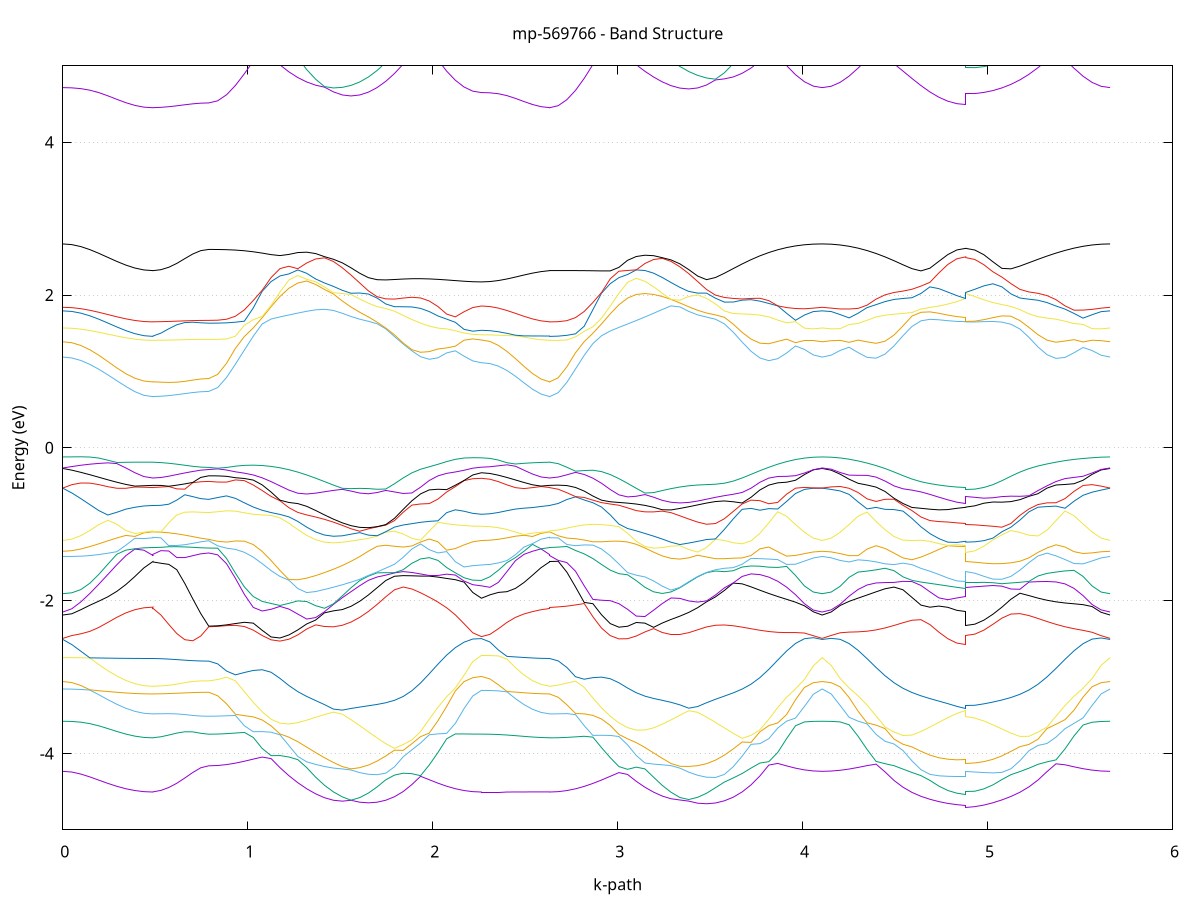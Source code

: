 set title 'mp-569766 - Band Structure'
set xlabel 'k-path'
set ylabel 'Energy (eV)'
set grid y
set yrange [-5:5]
set terminal png size 800,600
set output 'mp-569766_bands_gnuplot.png'
plot '-' using 1:2 with lines notitle, '-' using 1:2 with lines notitle, '-' using 1:2 with lines notitle, '-' using 1:2 with lines notitle, '-' using 1:2 with lines notitle, '-' using 1:2 with lines notitle, '-' using 1:2 with lines notitle, '-' using 1:2 with lines notitle, '-' using 1:2 with lines notitle, '-' using 1:2 with lines notitle, '-' using 1:2 with lines notitle, '-' using 1:2 with lines notitle, '-' using 1:2 with lines notitle, '-' using 1:2 with lines notitle, '-' using 1:2 with lines notitle, '-' using 1:2 with lines notitle, '-' using 1:2 with lines notitle, '-' using 1:2 with lines notitle, '-' using 1:2 with lines notitle, '-' using 1:2 with lines notitle, '-' using 1:2 with lines notitle, '-' using 1:2 with lines notitle, '-' using 1:2 with lines notitle, '-' using 1:2 with lines notitle, '-' using 1:2 with lines notitle, '-' using 1:2 with lines notitle, '-' using 1:2 with lines notitle, '-' using 1:2 with lines notitle, '-' using 1:2 with lines notitle, '-' using 1:2 with lines notitle, '-' using 1:2 with lines notitle, '-' using 1:2 with lines notitle, '-' using 1:2 with lines notitle, '-' using 1:2 with lines notitle, '-' using 1:2 with lines notitle, '-' using 1:2 with lines notitle, '-' using 1:2 with lines notitle, '-' using 1:2 with lines notitle, '-' using 1:2 with lines notitle, '-' using 1:2 with lines notitle, '-' using 1:2 with lines notitle, '-' using 1:2 with lines notitle, '-' using 1:2 with lines notitle, '-' using 1:2 with lines notitle, '-' using 1:2 with lines notitle, '-' using 1:2 with lines notitle, '-' using 1:2 with lines notitle, '-' using 1:2 with lines notitle, '-' using 1:2 with lines notitle, '-' using 1:2 with lines notitle, '-' using 1:2 with lines notitle, '-' using 1:2 with lines notitle, '-' using 1:2 with lines notitle, '-' using 1:2 with lines notitle, '-' using 1:2 with lines notitle, '-' using 1:2 with lines notitle, '-' using 1:2 with lines notitle, '-' using 1:2 with lines notitle, '-' using 1:2 with lines notitle, '-' using 1:2 with lines notitle, '-' using 1:2 with lines notitle, '-' using 1:2 with lines notitle, '-' using 1:2 with lines notitle, '-' using 1:2 with lines notitle, '-' using 1:2 with lines notitle, '-' using 1:2 with lines notitle, '-' using 1:2 with lines notitle, '-' using 1:2 with lines notitle, '-' using 1:2 with lines notitle, '-' using 1:2 with lines notitle, '-' using 1:2 with lines notitle, '-' using 1:2 with lines notitle, '-' using 1:2 with lines notitle, '-' using 1:2 with lines notitle, '-' using 1:2 with lines notitle, '-' using 1:2 with lines notitle, '-' using 1:2 with lines notitle, '-' using 1:2 with lines notitle, '-' using 1:2 with lines notitle, '-' using 1:2 with lines notitle, '-' using 1:2 with lines notitle, '-' using 1:2 with lines notitle, '-' using 1:2 with lines notitle, '-' using 1:2 with lines notitle, '-' using 1:2 with lines notitle, '-' using 1:2 with lines notitle, '-' using 1:2 with lines notitle, '-' using 1:2 with lines notitle, '-' using 1:2 with lines notitle, '-' using 1:2 with lines notitle, '-' using 1:2 with lines notitle, '-' using 1:2 with lines notitle, '-' using 1:2 with lines notitle, '-' using 1:2 with lines notitle, '-' using 1:2 with lines notitle, '-' using 1:2 with lines notitle
0.000000 -13.166338
0.048716 -13.163938
0.097432 -13.156838
0.146148 -13.145438
0.194864 -13.130438
0.243580 -13.112838
0.292297 -13.093938
0.341013 -13.075738
0.389729 -13.060238
0.438445 -13.049638
0.487161 -13.045838
0.487161 -13.045838
0.487161 -13.046438
0.487161 -13.046438
0.530297 -13.051638
0.573433 -13.061338
0.616569 -13.072938
0.659706 -13.084138
0.702842 -13.093238
0.745978 -13.099038
0.789114 -13.101138
0.789114 -13.101138
0.837263 -13.095138
0.885412 -13.077438
0.933560 -13.048238
0.981709 -13.007938
1.029858 -12.957338
1.078006 -12.897338
1.126155 -12.829238
1.174304 -12.754938
1.222453 -12.676738
1.270601 -12.597738
1.318750 -12.521738
1.366899 -12.452838
1.415047 -12.395038
1.463196 -12.351738
1.511345 -12.324638
1.511345 -12.324638
1.558359 -12.314238
1.605374 -12.319438
1.652389 -12.349738
1.699403 -12.413138
1.746418 -12.489138
1.793432 -12.572338
1.840447 -12.657338
1.887461 -12.740138
1.934476 -12.817638
1.981490 -12.887738
2.028505 -12.949038
2.075520 -13.000338
2.122534 -13.040938
2.169549 -13.070238
2.216563 -13.087938
2.263578 -13.093938
2.263578 -13.093938
2.309576 -13.092338
2.355574 -13.087738
2.401572 -13.080738
2.447570 -13.072138
2.493568 -13.063038
2.539566 -13.054838
2.585565 -13.048938
2.631563 -13.046438
2.631563 -13.045838
2.678474 -13.040038
2.725385 -13.022738
2.772295 -12.994138
2.819206 -12.954638
2.866117 -12.904838
2.913028 -12.845738
2.959939 -12.778538
3.006850 -12.705038
3.053761 -12.627538
3.100672 -12.549438
3.147583 -12.474538
3.194494 -12.407138
3.241405 -12.350638
3.288316 -12.306838
3.288316 -12.306838
3.336416 -12.312038
3.384517 -12.333738
3.432618 -12.372238
3.480718 -12.426238
3.528819 -12.493438
3.576920 -12.570038
3.625020 -12.651738
3.673121 -12.734838
3.721221 -12.815738
3.769322 -12.891838
3.817423 -12.961038
3.865523 -13.021738
3.913624 -13.072838
3.961725 -13.113338
4.009825 -13.142638
4.057926 -13.160438
4.106026 -13.166338
4.106026 -13.166338
4.154553 -13.160738
4.203080 -13.143638
4.251607 -13.115538
4.300134 -13.076638
4.348661 -13.027538
4.397187 -12.968838
4.445714 -12.901738
4.494241 -12.827538
4.542768 -12.748138
4.591295 -12.665838
4.639821 -12.583838
4.688348 -12.505838
4.736875 -12.436238
4.785402 -12.379138
4.833929 -12.339138
4.882456 -12.323538
4.882456 -12.320838
4.931220 -12.333838
4.979985 -12.370138
5.028750 -12.425438
5.077514 -12.495138
5.126279 -12.574238
5.175044 -12.657838
5.223808 -12.741738
5.272573 -12.822638
5.321338 -12.898138
5.370102 -12.966238
5.418867 -13.025738
5.467632 -13.075538
5.516396 -13.114938
5.565161 -13.143438
5.613926 -13.160638
5.662690 -13.166338
e
0.000000 -12.717038
0.048716 -12.718138
0.097432 -12.721038
0.146148 -12.725838
0.194864 -12.732138
0.243580 -12.739638
0.292297 -12.747638
0.341013 -12.755638
0.389729 -12.762638
0.438445 -12.767538
0.487161 -12.769338
0.487161 -12.769338
0.487161 -12.769138
0.487161 -12.769138
0.530297 -12.761438
0.573433 -12.746738
0.616569 -12.728638
0.659706 -12.710438
0.702842 -12.695338
0.745978 -12.685338
0.789114 -12.681938
0.789114 -12.681938
0.837263 -12.676938
0.885412 -12.662238
0.933560 -12.638338
0.981709 -12.606038
1.029858 -12.566938
1.078006 -12.522838
1.126155 -12.476238
1.174304 -12.429938
1.222453 -12.386438
1.270601 -12.347438
1.318750 -12.314238
1.366899 -12.287738
1.415047 -12.268838
1.463196 -12.258838
1.511345 -12.259838
1.511345 -12.259838
1.558359 -12.273738
1.605374 -12.303038
1.652389 -12.338938
1.699403 -12.370938
1.746418 -12.413238
1.793432 -12.463038
1.840447 -12.517438
1.887461 -12.573238
1.934476 -12.628038
1.981490 -12.679438
2.028505 -12.725638
2.075520 -12.765138
2.122534 -12.796938
2.169549 -12.820138
2.216563 -12.834338
2.263578 -12.839038
2.263578 -12.839038
2.309576 -12.836938
2.355574 -12.830938
2.401572 -12.821538
2.447570 -12.809638
2.493568 -12.796638
2.539566 -12.784238
2.585565 -12.774538
2.631563 -12.769138
2.631563 -12.769338
2.678474 -12.764638
2.725385 -12.750838
2.772295 -12.728138
2.819206 -12.697238
2.866117 -12.658938
2.913028 -12.614538
2.959939 -12.565638
3.006850 -12.514438
3.053761 -12.463238
3.100672 -12.414938
3.147583 -12.372538
3.194494 -12.338838
3.241405 -12.316238
3.288316 -12.306638
3.288316 -12.306638
3.336416 -12.275338
3.384517 -12.256638
3.432618 -12.249738
3.480718 -12.254138
3.528819 -12.269638
3.576920 -12.296238
3.625020 -12.333638
3.673121 -12.380138
3.721221 -12.433038
3.769322 -12.488338
3.817423 -12.542438
3.865523 -12.592238
3.913624 -12.635438
3.961725 -12.670438
4.009825 -12.696138
4.057926 -12.711838
4.106026 -12.717038
4.106026 -12.717038
4.154553 -12.712338
4.203080 -12.698238
4.251607 -12.675138
4.300134 -12.643638
4.348661 -12.604638
4.397187 -12.559538
4.445714 -12.510038
4.494241 -12.458738
4.542768 -12.408438
4.591295 -12.362438
4.639821 -12.323538
4.688348 -12.293538
4.736875 -12.273338
4.785402 -12.263038
4.833929 -12.261338
4.882456 -12.262838
4.882456 -12.261338
4.931220 -12.263238
4.979985 -12.270638
5.028750 -12.285638
5.077514 -12.308638
5.126279 -12.339538
5.175044 -12.377838
5.223808 -12.421938
5.272573 -12.469738
5.321338 -12.518538
5.370102 -12.565638
5.418867 -12.608838
5.467632 -12.646238
5.516396 -12.676638
5.565161 -12.698938
5.613926 -12.712538
5.662690 -12.717038
e
0.000000 -12.242538
0.048716 -12.244638
0.097432 -12.250638
0.146148 -12.259538
0.194864 -12.269838
0.243580 -12.280138
0.292297 -12.289138
0.341013 -12.295738
0.389729 -12.299638
0.438445 -12.301138
0.487161 -12.301338
0.487161 -12.301338
0.487161 -12.303938
0.487161 -12.303938
0.530297 -12.320738
0.573433 -12.341438
0.616569 -12.360438
0.659706 -12.375838
0.702842 -12.386938
0.745978 -12.393638
0.789114 -12.395738
0.789114 -12.395738
0.837263 -12.392538
0.885412 -12.382838
0.933560 -12.366638
0.981709 -12.343938
1.029858 -12.314338
1.078006 -12.277738
1.126155 -12.233638
1.174304 -12.181838
1.222453 -12.123338
1.270601 -12.060338
1.318750 -11.996838
1.366899 -11.938238
1.415047 -11.890838
1.463196 -11.861538
1.511345 -11.855038
1.511345 -11.855038
1.558359 -11.870938
1.605374 -11.902938
1.652389 -11.942038
1.699403 -11.980438
1.746418 -12.014838
1.793432 -12.045138
1.840447 -12.072238
1.887461 -12.096938
1.934476 -12.119538
1.981490 -12.140038
2.028505 -12.158238
2.075520 -12.173838
2.122534 -12.186338
2.169549 -12.195538
2.216563 -12.201238
2.263578 -12.203138
2.263578 -12.203138
2.309576 -12.207338
2.355574 -12.219238
2.401572 -12.236638
2.447570 -12.256438
2.493568 -12.275638
2.539566 -12.291238
2.585565 -12.301038
2.631563 -12.303938
2.631563 -12.301338
2.678474 -12.298738
2.725385 -12.291138
2.772295 -12.278438
2.819206 -12.260938
2.866117 -12.238938
2.913028 -12.212438
2.959939 -12.181638
3.006850 -12.146438
3.053761 -12.106738
3.100672 -12.061938
3.147583 -12.011538
3.194494 -11.956238
3.241405 -11.898838
3.288316 -11.845838
3.288316 -11.845838
3.336416 -11.806138
3.384517 -11.790738
3.432618 -11.801438
3.480718 -11.835438
3.528819 -11.884338
3.576920 -11.939638
3.625020 -11.994438
3.673121 -12.044338
3.721221 -12.087838
3.769322 -12.124838
3.817423 -12.156138
3.865523 -12.182338
3.913624 -12.203838
3.961725 -12.220638
4.009825 -12.232738
4.057926 -12.240138
4.106026 -12.242538
4.106026 -12.242538
4.154553 -12.240538
4.203080 -12.234438
4.251607 -12.224238
4.300134 -12.210038
4.348661 -12.191938
4.397187 -12.169538
4.445714 -12.142838
4.494241 -12.111238
4.542768 -12.074138
4.591295 -12.031338
4.639821 -11.983138
4.688348 -11.931838
4.736875 -11.881138
4.785402 -11.836738
4.833929 -11.805338
4.882456 -11.792538
4.882456 -11.857938
4.931220 -11.866738
4.979985 -11.891138
5.028750 -11.926138
5.077514 -11.966638
5.126279 -12.009038
5.175044 -12.050238
5.223808 -12.088338
5.272573 -12.122038
5.321338 -12.151238
5.370102 -12.175938
5.418867 -12.196538
5.467632 -12.213238
5.516396 -12.226038
5.565161 -12.235238
5.613926 -12.240738
5.662690 -12.242538
e
0.000000 -12.050738
0.048716 -12.054238
0.097432 -12.064538
0.146148 -12.081238
0.194864 -12.103338
0.243580 -12.129038
0.292297 -12.156238
0.341013 -12.182538
0.389729 -12.204938
0.438445 -12.220438
0.487161 -12.226138
0.487161 -12.226138
0.487161 -12.222138
0.487161 -12.222138
0.530297 -12.202638
0.573433 -12.176938
0.616569 -12.151238
0.659706 -12.128538
0.702842 -12.110738
0.745978 -12.099538
0.789114 -12.095638
0.789114 -12.095638
0.837263 -12.093038
0.885412 -12.085338
0.933560 -12.072738
0.981709 -12.055438
1.029858 -12.033738
1.078006 -12.008138
1.126155 -11.979038
1.174304 -11.946738
1.222453 -11.911838
1.270601 -11.874838
1.318750 -11.836538
1.366899 -11.798938
1.415047 -11.765438
1.463196 -11.740838
1.511345 -11.729638
1.511345 -11.729638
1.558359 -11.733538
1.605374 -11.750638
1.652389 -11.777738
1.699403 -11.810938
1.746418 -11.846938
1.793432 -11.883538
1.840447 -11.919038
1.887461 -11.952538
1.934476 -11.983438
1.981490 -12.011338
2.028505 -12.035838
2.075520 -12.056438
2.122534 -12.072838
2.169549 -12.084838
2.216563 -12.092138
2.263578 -12.094538
2.263578 -12.094538
2.309576 -12.097938
2.355574 -12.108138
2.401572 -12.124438
2.447570 -12.145538
2.493568 -12.169038
2.539566 -12.192038
2.585565 -12.210838
2.631563 -12.222138
2.631563 -12.226138
2.678474 -12.223338
2.725385 -12.215038
2.772295 -12.201338
2.819206 -12.182538
2.866117 -12.158838
2.913028 -12.130538
2.959939 -12.098138
3.006850 -12.062038
3.053761 -12.022638
3.100672 -11.980738
3.147583 -11.937538
3.194494 -11.895038
3.241405 -11.855938
3.288316 -11.823638
3.288316 -11.823638
3.336416 -11.800838
3.384517 -11.790238
3.432618 -11.793338
3.480718 -11.806538
3.528819 -11.827138
3.576920 -11.851738
3.625020 -11.878138
3.673121 -11.904938
3.721221 -11.931238
3.769322 -11.956138
3.817423 -11.979138
3.865523 -11.999838
3.913624 -12.017438
3.961725 -12.031738
4.009825 -12.042138
4.057926 -12.048538
4.106026 -12.050738
4.106026 -12.050738
4.154553 -12.049038
4.203080 -12.044238
4.251607 -12.036238
4.300134 -12.025138
4.348661 -12.011338
4.397187 -11.994938
4.445714 -11.976138
4.494241 -11.955238
4.542768 -11.932438
4.591295 -11.908038
4.639821 -11.882438
4.688348 -11.856438
4.736875 -11.831638
4.785402 -11.810438
4.833929 -11.796238
4.882456 -11.792438
4.882456 -11.729438
4.931220 -11.736038
4.979985 -11.754738
5.028750 -11.782038
5.077514 -11.814038
5.126279 -11.847038
5.175044 -11.879038
5.223808 -11.908938
5.272573 -11.936438
5.321338 -11.961538
5.370102 -11.983938
5.418867 -12.003538
5.467632 -12.020038
5.516396 -12.033238
5.565161 -12.042938
5.613926 -12.048738
5.662690 -12.050738
e
0.000000 -11.461638
0.048716 -11.457538
0.097432 -11.445638
0.146148 -11.426438
0.194864 -11.401238
0.243580 -11.371538
0.292297 -11.339038
0.341013 -11.305738
0.389729 -11.274338
0.438445 -11.249038
0.487161 -11.238338
0.487161 -11.238338
0.487161 -11.239338
0.487161 -11.239338
0.530297 -11.254738
0.573433 -11.281038
0.616569 -11.310138
0.659706 -11.337338
0.702842 -11.359438
0.745978 -11.373738
0.789114 -11.378738
0.789114 -11.378738
0.837263 -11.376938
0.885412 -11.371538
0.933560 -11.362738
0.981709 -11.350838
1.029858 -11.336238
1.078006 -11.319338
1.126155 -11.300738
1.174304 -11.280738
1.222453 -11.259538
1.270601 -11.236838
1.318750 -11.211438
1.366899 -11.181238
1.415047 -11.142338
1.463196 -11.090538
1.511345 -11.023538
1.511345 -11.023538
1.558359 -11.017638
1.605374 -11.054138
1.652389 -11.079538
1.699403 -11.098638
1.746418 -11.115238
1.793432 -11.131538
1.840447 -11.148438
1.887461 -11.165838
1.934476 -11.183338
1.981490 -11.200238
2.028505 -11.215938
2.075520 -11.229838
2.122534 -11.241238
2.169549 -11.249638
2.216563 -11.254838
2.263578 -11.256638
2.263578 -11.256638
2.309576 -11.256938
2.355574 -11.257038
2.401572 -11.255638
2.447570 -11.252238
2.493568 -11.247338
2.539566 -11.242338
2.585565 -11.239138
2.631563 -11.239338
2.631563 -11.238338
2.678474 -11.236638
2.725385 -11.231538
2.772295 -11.223338
2.819206 -11.212338
2.866117 -11.198938
2.913028 -11.183938
2.959939 -11.167938
3.006850 -11.151638
3.053761 -11.135938
3.100672 -11.121238
3.147583 -11.107638
3.194494 -11.094238
3.241405 -11.078738
3.288316 -11.056438
3.288316 -11.056438
3.336416 -11.020138
3.384517 -11.023538
3.432618 -11.091338
3.480718 -11.147638
3.528819 -11.193838
3.576920 -11.233038
3.625020 -11.267638
3.673121 -11.299438
3.721221 -11.329138
3.769322 -11.356938
3.817423 -11.382438
3.865523 -11.405238
3.913624 -11.424838
3.961725 -11.440638
4.009825 -11.452138
4.057926 -11.459238
4.106026 -11.461638
4.106026 -11.461638
4.154553 -11.459038
4.203080 -11.451338
4.251607 -11.438738
4.300134 -11.421638
4.348661 -11.400238
4.397187 -11.375338
4.445714 -11.347338
4.494241 -11.317038
4.542768 -11.284838
4.591295 -11.251438
4.639821 -11.216838
4.688348 -11.180938
4.736875 -11.142938
4.785402 -11.100838
4.833929 -11.051638
4.882456 -10.997638
4.882456 -10.998738
4.931220 -11.051238
4.979985 -11.098638
5.028750 -11.138138
5.077514 -11.173138
5.126279 -11.206438
5.175044 -11.239338
5.223808 -11.272338
5.272573 -11.304938
5.321338 -11.336638
5.370102 -11.366538
5.418867 -11.393538
5.467632 -11.417038
5.516396 -11.436038
5.565161 -11.450138
5.613926 -11.458738
5.662690 -11.461638
e
0.000000 -11.011538
0.048716 -11.013138
0.097432 -11.017738
0.146148 -11.025438
0.194864 -11.036338
0.243580 -11.050238
0.292297 -11.067038
0.341013 -11.086238
0.389729 -11.106738
0.438445 -11.124938
0.487161 -11.133238
0.487161 -11.133238
0.487161 -11.133138
0.487161 -11.133138
0.530297 -11.123538
0.573433 -11.108338
0.616569 -11.093638
0.659706 -11.081838
0.702842 -11.073638
0.745978 -11.068738
0.789114 -11.067238
0.789114 -11.067238
0.837263 -11.064238
0.885412 -11.055438
0.933560 -11.041038
0.981709 -11.021038
1.029858 -10.995938
1.078006 -10.966138
1.126155 -10.932238
1.174304 -10.895238
1.222453 -10.856738
1.270601 -10.820238
1.318750 -10.793538
1.366899 -10.793438
1.415047 -10.834138
1.463196 -10.900338
1.511345 -10.966338
1.511345 -10.966338
1.558359 -10.946438
1.605374 -10.868938
1.652389 -10.815338
1.699403 -10.809038
1.746418 -10.839238
1.793432 -10.883738
1.840447 -10.931338
1.887461 -10.977538
1.934476 -11.020338
1.981490 -11.058738
2.028505 -11.092138
2.075520 -11.120038
2.122534 -11.142138
2.169549 -11.158138
2.216563 -11.167738
2.263578 -11.171038
2.263578 -11.171038
2.309576 -11.168638
2.355574 -11.162838
2.401572 -11.155538
2.447570 -11.148838
2.493568 -11.143538
2.539566 -11.139738
2.585565 -11.136538
2.631563 -11.133138
2.631563 -11.133238
2.678474 -11.130538
2.725385 -11.122338
2.772295 -11.108838
2.819206 -11.090138
2.866117 -11.066338
2.913028 -11.037738
2.959939 -11.004638
3.006850 -10.967538
3.053761 -10.927238
3.100672 -10.885338
3.147583 -10.846038
3.194494 -10.819338
3.241405 -10.824638
3.288316 -10.872738
3.288316 -10.872738
3.336416 -10.947038
3.384517 -10.965738
3.432618 -10.895838
3.480718 -10.824638
3.528819 -10.777138
3.576920 -10.768538
3.625020 -10.787538
3.673121 -10.818138
3.721221 -10.852038
3.769322 -10.885538
3.817423 -10.916638
3.865523 -10.944438
3.913624 -10.967938
3.961725 -10.986738
4.009825 -11.000438
4.057926 -11.008738
4.106026 -11.011538
4.106026 -11.011538
4.154553 -11.009138
4.203080 -11.001938
4.251607 -10.990138
4.300134 -10.973938
4.348661 -10.953638
4.397187 -10.929838
4.445714 -10.903038
4.494241 -10.873938
4.542768 -10.843838
4.591295 -10.814738
4.639821 -10.790938
4.688348 -10.781538
4.736875 -10.801238
4.785402 -10.854238
4.833929 -10.923638
4.882456 -10.986938
4.882456 -10.985738
4.931220 -10.923338
4.979985 -10.854038
5.028750 -10.803138
5.077514 -10.788338
5.126279 -10.802738
5.175044 -10.829738
5.223808 -10.859938
5.272573 -10.889438
5.321338 -10.916738
5.370102 -10.941138
5.418867 -10.962238
5.467632 -10.979738
5.516396 -10.993538
5.565161 -11.003538
5.613926 -11.009538
5.662690 -11.011538
e
0.000000 -9.543838
0.048716 -9.541438
0.097432 -9.534438
0.146148 -9.523738
0.194864 -9.510238
0.243580 -9.495338
0.292297 -9.480638
0.341013 -9.467438
0.389729 -9.457038
0.438445 -9.450338
0.487161 -9.448138
0.487161 -9.448138
0.487161 -9.448838
0.487161 -9.448838
0.530297 -9.452738
0.573433 -9.459638
0.616569 -9.468238
0.659706 -9.477038
0.702842 -9.484538
0.745978 -9.489538
0.789114 -9.491238
0.789114 -9.491238
0.837263 -9.499738
0.885412 -9.525338
0.933560 -9.567738
0.981709 -9.626838
1.029858 -9.701838
1.078006 -9.791738
1.126155 -9.894538
1.174304 -10.007438
1.222453 -10.126038
1.270601 -10.243238
1.318750 -10.346238
1.366899 -10.412738
1.415047 -10.421338
1.463196 -10.379938
1.511345 -10.308038
1.511345 -10.308038
1.558359 -10.361338
1.605374 -10.423938
1.652389 -10.442038
1.699403 -10.397338
1.746418 -10.306238
1.793432 -10.195638
1.840447 -10.081238
1.887461 -9.970638
1.934476 -9.868538
1.981490 -9.777738
2.028505 -9.699838
2.075520 -9.635838
2.122534 -9.586238
2.169549 -9.550938
2.216563 -9.529838
2.263578 -9.522838
2.263578 -9.522838
2.309576 -9.520338
2.355574 -9.513238
2.401572 -9.502338
2.447570 -9.489138
2.493568 -9.475338
2.539566 -9.462938
2.585565 -9.453638
2.631563 -9.448838
2.631563 -9.448138
2.678474 -9.456238
2.725385 -9.480438
2.772295 -9.520838
2.819206 -9.577038
2.866117 -9.648538
2.913028 -9.734338
2.959939 -9.832938
3.006850 -9.941938
3.053761 -10.058138
3.100672 -10.176638
3.147583 -10.289538
3.194494 -10.382338
3.241405 -10.430738
3.288316 -10.419238
3.288316 -10.419238
3.336416 -10.359938
3.384517 -10.304338
3.432618 -10.368138
3.480718 -10.402838
3.528819 -10.391838
3.576920 -10.327938
3.625020 -10.229838
3.673121 -10.118838
3.721221 -10.007738
3.769322 -9.903238
3.817423 -9.809438
3.865523 -9.728538
3.913624 -9.661838
3.961725 -9.610038
4.009825 -9.573238
4.057926 -9.551138
4.106026 -9.543838
4.106026 -9.543838
4.154553 -9.550338
4.203080 -9.569838
4.251607 -9.602638
4.300134 -9.648938
4.348661 -9.708938
4.397187 -9.782138
4.445714 -9.867938
4.494241 -9.964638
4.542768 -10.069338
4.591295 -10.177438
4.639821 -10.280738
4.688348 -10.365438
4.736875 -10.410938
4.785402 -10.406538
4.833929 -10.362738
4.882456 -10.304038
4.882456 -10.302238
4.931220 -10.368838
4.979985 -10.418338
5.028750 -10.425938
5.077514 -10.379738
5.126279 -10.292738
5.175044 -10.187138
5.223808 -10.077438
5.272573 -9.971238
5.321338 -9.873138
5.370102 -9.786138
5.418867 -9.711738
5.467632 -9.650838
5.516396 -9.603738
5.565161 -9.570338
5.613926 -9.550438
5.662690 -9.543838
e
0.000000 -9.072838
0.048716 -9.070738
0.097432 -9.064838
0.146148 -9.055538
0.194864 -9.043938
0.243580 -9.031038
0.292297 -9.018238
0.341013 -9.006638
0.389729 -8.997538
0.438445 -8.991638
0.487161 -8.989638
0.487161 -8.989638
0.487161 -8.989438
0.487161 -8.989438
0.530297 -8.986638
0.573433 -8.981938
0.616569 -8.976438
0.659706 -8.970938
0.702842 -8.966438
0.745978 -8.963438
0.789114 -8.962338
0.789114 -8.962338
0.837263 -8.969938
0.885412 -8.992638
0.933560 -9.030438
0.981709 -9.083438
1.029858 -9.151338
1.078006 -9.233438
1.126155 -9.328738
1.174304 -9.435638
1.222453 -9.551938
1.270601 -9.674938
1.318750 -9.801438
1.366899 -9.928238
1.415047 -10.051638
1.463196 -10.168138
1.511345 -10.273738
1.511345 -10.273738
1.558359 -10.219338
1.605374 -10.117738
1.652389 -10.007338
1.699403 -9.891738
1.746418 -9.774538
1.793432 -9.659438
1.840447 -9.549438
1.887461 -9.447538
1.934476 -9.355738
1.981490 -9.275538
2.028505 -9.207838
2.075520 -9.152938
2.122534 -9.110838
2.169549 -9.081138
2.216563 -9.063438
2.263578 -9.057638
2.263578 -9.057638
2.309576 -9.055138
2.355574 -9.047938
2.401572 -9.037138
2.447570 -9.024438
2.493568 -9.011538
2.539566 -9.000438
2.585565 -8.992738
2.631563 -8.989438
2.631563 -8.989638
2.678474 -8.996838
2.725385 -9.018338
2.772295 -9.054138
2.819206 -9.104238
2.866117 -9.168338
2.913028 -9.245938
2.959939 -9.336038
3.006850 -9.436938
3.053761 -9.546738
3.100672 -9.662738
3.147583 -9.781738
3.194494 -9.900438
3.241405 -10.015038
3.288316 -10.122138
3.288316 -10.122138
3.336416 -10.220738
3.384517 -10.273038
3.432618 -10.169438
3.480718 -10.055538
3.528819 -9.935738
3.576920 -9.814338
3.625020 -9.694838
3.673121 -9.580838
3.721221 -9.475138
3.769322 -9.379938
3.817423 -9.297038
3.865523 -9.227138
3.913624 -9.170638
3.961725 -9.127338
4.009825 -9.096838
4.057926 -9.078738
4.106026 -9.072838
4.106026 -9.072838
4.154553 -9.078038
4.203080 -9.094138
4.251607 -9.121238
4.300134 -9.160038
4.348661 -9.211038
4.397187 -9.274638
4.445714 -9.350738
4.494241 -9.438838
4.542768 -9.537638
4.591295 -9.645038
4.639821 -9.758538
4.688348 -9.874738
4.736875 -9.990038
4.785402 -10.100438
4.833929 -10.201638
4.882456 -10.278538
4.882456 -10.282638
4.931220 -10.198738
4.979985 -10.093938
5.028750 -9.981238
5.077514 -9.864638
5.126279 -9.747938
5.175044 -9.634638
5.223808 -9.527838
5.272573 -9.430138
5.321338 -9.343338
5.370102 -9.268638
5.418867 -9.206538
5.467632 -9.157038
5.516396 -9.119438
5.565161 -9.093238
5.613926 -9.077838
5.662690 -9.072838
e
0.000000 -4.234738
0.048716 -4.244238
0.097432 -4.270438
0.146148 -4.307838
0.194864 -4.350338
0.243580 -4.392638
0.292297 -4.430938
0.341013 -4.462738
0.389729 -4.486338
0.438445 -4.500838
0.487161 -4.505738
0.487161 -4.505738
0.487161 -4.503838
0.487161 -4.503838
0.530297 -4.484738
0.573433 -4.446338
0.616569 -4.390838
0.659706 -4.322638
0.702842 -4.250038
0.745978 -4.188438
0.789114 -4.162638
0.789114 -4.162638
0.837263 -4.158538
0.885412 -4.146638
0.933560 -4.127538
0.981709 -4.102838
1.029858 -4.074938
1.078006 -4.048238
1.126155 -4.068038
1.174304 -4.186738
1.222453 -4.291638
1.270601 -4.383538
1.318750 -4.462938
1.366899 -4.529238
1.415047 -4.580338
1.463196 -4.613438
1.511345 -4.625338
1.511345 -4.625338
1.558359 -4.614138
1.605374 -4.638738
1.652389 -4.647438
1.699403 -4.639138
1.746418 -4.613138
1.793432 -4.567338
1.840447 -4.499638
1.887461 -4.408238
1.934476 -4.299738
1.981490 -4.344838
2.028505 -4.389838
2.075520 -4.429838
2.122534 -4.462338
2.169549 -4.486338
2.216563 -4.500838
2.263578 -4.505738
2.263578 -4.505738
2.309576 -4.505738
2.355574 -4.505738
2.401572 -4.505638
2.447570 -4.505338
2.493568 -4.504838
2.539566 -4.504338
2.585565 -4.503938
2.631563 -4.503838
2.631563 -4.505738
2.678474 -4.500938
2.725385 -4.486838
2.772295 -4.463738
2.819206 -4.432238
2.866117 -4.393338
2.913028 -4.348538
2.959939 -4.300138
3.006850 -4.251738
3.053761 -4.275738
3.100672 -4.365638
3.147583 -4.443038
3.194494 -4.507738
3.241405 -4.558638
3.288316 -4.593538
3.288316 -4.593538
3.336416 -4.609938
3.384517 -4.624938
3.432618 -4.651838
3.480718 -4.659538
3.528819 -4.649338
3.576920 -4.621038
3.625020 -4.573538
3.673121 -4.504638
3.721221 -4.412238
3.769322 -4.295038
3.817423 -4.152938
3.865523 -4.131338
3.913624 -4.163738
3.961725 -4.193338
4.009825 -4.215938
4.057926 -4.229938
4.106026 -4.234738
4.106026 -4.234738
4.154553 -4.231338
4.203080 -4.221238
4.251607 -4.204938
4.300134 -4.183738
4.348661 -4.160138
4.397187 -4.140938
4.445714 -4.242238
4.494241 -4.354038
4.542768 -4.442738
4.591295 -4.510638
4.639821 -4.561738
4.688348 -4.600638
4.736875 -4.631238
4.785402 -4.655038
4.833929 -4.670938
4.882456 -4.676638
4.882456 -4.704338
4.931220 -4.697138
4.979985 -4.676938
5.028750 -4.646638
5.077514 -4.609038
5.126279 -4.564138
5.175044 -4.508738
5.223808 -4.438438
5.272573 -4.349138
5.321338 -4.239138
5.370102 -4.136538
5.418867 -4.149138
5.467632 -4.175938
5.516396 -4.200338
5.565161 -4.219038
5.613926 -4.230738
5.662690 -4.234738
e
0.000000 -3.579438
0.048716 -3.581938
0.097432 -3.591338
0.146148 -3.610338
0.194864 -3.639338
0.243580 -3.675338
0.292297 -3.713038
0.341013 -3.747238
0.389729 -3.774038
0.438445 -3.790938
0.487161 -3.796638
0.487161 -3.796638
0.487161 -3.795238
0.487161 -3.795238
0.530297 -3.782638
0.573433 -3.759738
0.616569 -3.734238
0.659706 -3.717138
0.702842 -3.718438
0.745978 -3.736738
0.789114 -3.748838
0.789114 -3.748838
0.837263 -3.747038
0.885412 -3.741638
0.933560 -3.733738
0.981709 -3.725338
1.029858 -3.791538
1.078006 -3.935538
1.126155 -4.029838
1.174304 -4.028338
1.222453 -4.047238
1.270601 -4.081738
1.318750 -4.185738
1.366899 -4.310538
1.415047 -4.417638
1.463196 -4.504038
1.511345 -4.569238
1.511345 -4.569238
1.558359 -4.613038
1.605374 -4.578938
1.652389 -4.519738
1.699403 -4.438638
1.746418 -4.345638
1.793432 -4.284338
1.840447 -4.259738
1.887461 -4.265638
1.934476 -4.292138
1.981490 -4.151538
2.028505 -3.988338
2.075520 -3.808938
2.122534 -3.745238
2.169549 -3.745738
2.216563 -3.747138
2.263578 -3.747738
2.263578 -3.747738
2.309576 -3.749038
2.355574 -3.753138
2.401572 -3.759538
2.447570 -3.767938
2.493568 -3.777138
2.539566 -3.785738
2.585565 -3.792238
2.631563 -3.795238
2.631563 -3.796638
2.678474 -3.795138
2.725385 -3.790638
2.772295 -3.783738
2.819206 -3.775938
2.866117 -3.787438
2.913028 -3.925638
2.959939 -4.055638
3.006850 -4.172538
3.053761 -4.208838
3.100672 -4.180138
3.147583 -4.203138
3.194494 -4.312338
3.241405 -4.419238
3.288316 -4.507938
3.288316 -4.507938
3.336416 -4.577438
3.384517 -4.604238
3.432618 -4.574838
3.480718 -4.521838
3.528819 -4.449338
3.576920 -4.375838
3.625020 -4.321638
3.673121 -4.263438
3.721221 -4.192238
3.769322 -4.126338
3.817423 -4.108238
3.865523 -3.988038
3.913624 -3.806438
3.961725 -3.638138
4.009825 -3.588338
4.057926 -3.580938
4.106026 -3.579438
4.106026 -3.579438
4.154553 -3.581038
4.203080 -3.588038
4.251607 -3.625738
4.300134 -3.775838
4.348661 -3.948438
4.397187 -4.104738
4.445714 -4.134838
4.494241 -4.160838
4.542768 -4.205738
4.591295 -4.249938
4.639821 -4.290938
4.688348 -4.353738
4.736875 -4.428438
4.785402 -4.485938
4.833929 -4.520838
4.882456 -4.532438
4.882456 -4.505438
4.931220 -4.495338
4.979985 -4.464538
5.028750 -4.412738
5.077514 -4.343038
5.126279 -4.278638
5.175044 -4.238238
5.223808 -4.193538
5.272573 -4.143638
5.321338 -4.111138
5.370102 -4.084938
5.418867 -3.940938
5.467632 -3.771238
5.516396 -3.628838
5.565161 -3.592238
5.613926 -3.582138
5.662690 -3.579438
e
0.000000 -3.157038
0.048716 -3.158638
0.097432 -3.163438
0.146148 -3.170838
0.194864 -3.231638
0.243580 -3.296938
0.292297 -3.357538
0.341013 -3.409538
0.389729 -3.449538
0.438445 -3.474838
0.487161 -3.483438
0.487161 -3.483438
0.487161 -3.482238
0.487161 -3.482238
0.530297 -3.481238
0.573433 -3.480438
0.616569 -3.483138
0.659706 -3.491838
0.702842 -3.503538
0.745978 -3.511438
0.789114 -3.513638
0.789114 -3.513638
0.837263 -3.511938
0.885412 -3.507838
0.933560 -3.503938
0.981709 -3.638338
1.029858 -3.716538
1.078006 -3.714838
1.126155 -3.722638
1.174304 -3.756838
1.222453 -3.896838
1.270601 -4.039938
1.318750 -4.110738
1.366899 -4.144338
1.415047 -4.171838
1.463196 -4.192338
1.511345 -4.203638
1.511345 -4.203638
1.558359 -4.217438
1.605374 -4.251838
1.652389 -4.273538
1.699403 -4.279038
1.746418 -4.258938
1.793432 -4.175838
1.840447 -4.045138
1.887461 -3.953238
1.934476 -3.864138
1.981490 -3.756338
2.028505 -3.744638
2.075520 -3.737738
2.122534 -3.606738
2.169549 -3.413538
2.216563 -3.248338
2.263578 -3.175338
2.263578 -3.175338
2.309576 -3.177038
2.355574 -3.181938
2.401572 -3.194038
2.447570 -3.283338
2.493568 -3.361238
2.539566 -3.422438
2.585565 -3.463438
2.631563 -3.482238
2.631563 -3.483438
2.678474 -3.482238
2.725385 -3.479438
2.772295 -3.492638
2.819206 -3.636738
2.866117 -3.764438
2.913028 -3.762838
2.959939 -3.765138
3.006850 -3.779038
3.053761 -3.888138
3.100672 -4.027438
3.147583 -4.125938
3.194494 -4.140538
3.241405 -4.149538
3.288316 -4.160138
3.288316 -4.160138
3.336416 -4.193138
3.384517 -4.245538
3.432618 -4.286338
3.480718 -4.311838
3.528819 -4.315138
3.576920 -4.276038
3.625020 -4.174338
3.673121 -4.036538
3.721221 -3.881438
3.769322 -3.872638
3.817423 -3.807438
3.865523 -3.668538
3.913624 -3.577838
3.961725 -3.537538
4.009825 -3.385738
4.057926 -3.226638
4.106026 -3.157038
4.106026 -3.157038
4.154553 -3.221838
4.203080 -3.372738
4.251607 -3.528038
4.300134 -3.577938
4.348661 -3.614438
4.397187 -3.750738
4.445714 -3.842038
4.494241 -3.877238
4.542768 -3.962638
4.591295 -4.098538
4.639821 -4.212338
4.688348 -4.274238
4.736875 -4.293438
4.785402 -4.299938
4.833929 -4.301438
4.882456 -4.301438
4.882456 -4.240738
4.931220 -4.243838
4.979985 -4.250738
5.028750 -4.255338
5.077514 -4.248338
5.126279 -4.201938
5.175044 -4.096638
5.223808 -3.965338
5.272573 -3.895838
5.321338 -3.870738
5.370102 -3.786938
5.418867 -3.676638
5.467632 -3.606638
5.516396 -3.535738
5.565161 -3.373038
5.613926 -3.221838
5.662690 -3.157038
e
0.000000 -3.059238
0.048716 -3.072938
0.097432 -3.111338
0.146148 -3.167238
0.194864 -3.180038
0.243580 -3.190138
0.292297 -3.200138
0.341013 -3.209038
0.389729 -3.216038
0.438445 -3.220438
0.487161 -3.222038
0.487161 -3.222038
0.487161 -3.221638
0.487161 -3.221638
0.530297 -3.220038
0.573433 -3.216838
0.616569 -3.212638
0.659706 -3.208038
0.702842 -3.203938
0.745978 -3.201038
0.789114 -3.199938
0.789114 -3.199938
0.837263 -3.245338
0.885412 -3.351238
0.933560 -3.488138
0.981709 -3.505838
1.029858 -3.521938
1.078006 -3.562638
1.126155 -3.639338
1.174304 -3.745538
1.222453 -3.787638
1.270601 -3.847338
1.318750 -3.917538
1.366899 -3.989438
1.415047 -4.057338
1.463196 -4.118938
1.511345 -4.172938
1.511345 -4.172938
1.558359 -4.202838
1.605374 -4.186838
1.652389 -4.153038
1.699403 -4.101038
1.746418 -4.033838
1.793432 -3.958038
1.840447 -3.960638
1.887461 -3.873438
1.934476 -3.780638
1.981490 -3.733938
2.028505 -3.571738
2.075520 -3.385038
2.122534 -3.182538
2.169549 -3.060238
2.216563 -3.009538
2.263578 -2.992738
2.263578 -2.992738
2.309576 -3.025338
2.355574 -3.102338
2.401572 -3.189338
2.447570 -3.197838
2.493568 -3.206438
2.539566 -3.213838
2.585565 -3.219138
2.631563 -3.221638
2.631563 -3.222038
2.678474 -3.264938
2.725385 -3.363438
2.772295 -3.477738
2.819206 -3.482538
2.866117 -3.502638
2.913028 -3.550038
2.959939 -3.634438
3.006850 -3.751838
3.053761 -3.809538
3.100672 -3.858738
3.147583 -3.922838
3.194494 -3.994038
3.241405 -4.065138
3.288316 -4.131838
3.288316 -4.131838
3.336416 -4.168838
3.384517 -4.170738
3.432618 -4.160838
3.480718 -4.134438
3.528819 -4.088638
3.576920 -4.023138
3.625020 -3.941538
3.673121 -3.851538
3.721221 -3.855938
3.769322 -3.716838
3.817423 -3.636538
3.865523 -3.601538
3.913624 -3.491138
3.961725 -3.297038
4.009825 -3.136738
4.057926 -3.075038
4.106026 -3.059238
4.106026 -3.059238
4.154553 -3.074538
4.203080 -3.128938
4.251607 -3.268738
4.300134 -3.448238
4.348661 -3.600338
4.397187 -3.629938
4.445714 -3.675838
4.494241 -3.813138
4.542768 -3.880338
4.591295 -3.915538
4.639821 -3.972738
4.688348 -4.022838
4.736875 -4.057238
4.785402 -4.076238
4.833929 -4.084438
4.882456 -4.086538
4.882456 -4.130038
4.931220 -4.124638
4.979985 -4.107838
5.028750 -4.077938
5.077514 -4.032838
5.126279 -3.974138
5.175044 -3.911938
5.223808 -3.882438
5.272573 -3.815038
5.321338 -3.674838
5.370102 -3.618838
5.418867 -3.558438
5.467632 -3.433638
5.516396 -3.263238
5.565161 -3.127638
5.613926 -3.074538
5.662690 -3.059238
e
0.000000 -2.746338
0.048716 -2.746738
0.097432 -2.747838
0.146148 -2.751338
0.194864 -2.837838
0.243580 -2.917738
0.292297 -2.987638
0.341013 -3.044938
0.389729 -3.087438
0.438445 -3.113638
0.487161 -3.122438
0.487161 -3.122438
0.487161 -3.120438
0.487161 -3.120438
0.530297 -3.116838
0.573433 -3.108538
0.616569 -3.093738
0.659706 -3.074038
0.702842 -3.057838
0.745978 -3.051638
0.789114 -3.050938
0.789114 -3.050938
0.837263 -3.033338
0.885412 -3.002938
0.933560 -3.050638
0.981709 -3.192438
1.029858 -3.331438
1.078006 -3.456038
1.126155 -3.552538
1.174304 -3.604538
1.222453 -3.615638
1.270601 -3.597938
1.318750 -3.565038
1.366899 -3.527538
1.415047 -3.491438
1.463196 -3.459838
1.511345 -3.486638
1.511345 -3.486638
1.558359 -3.558838
1.605374 -3.636638
1.652389 -3.717438
1.699403 -3.797738
1.746418 -3.872938
1.793432 -3.934238
1.840447 -3.884038
1.887461 -3.822838
1.934476 -3.714538
1.981490 -3.551738
2.028505 -3.396438
2.075520 -3.257638
2.122534 -3.143438
2.169549 -2.976738
2.216563 -2.798638
2.263578 -2.718138
2.263578 -2.718138
2.309576 -2.719638
2.355574 -2.723738
2.401572 -2.766338
2.447570 -2.878038
2.493568 -2.973538
2.539566 -3.047638
2.585565 -3.097138
2.631563 -3.120438
2.631563 -3.122438
2.678474 -3.106138
2.725385 -3.080538
2.772295 -3.054638
2.819206 -3.135238
2.866117 -3.275038
2.913028 -3.404138
2.959939 -3.513638
3.006850 -3.600738
3.053761 -3.662838
3.100672 -3.694538
3.147583 -3.693738
3.194494 -3.665238
3.241405 -3.618138
3.288316 -3.561638
3.288316 -3.561638
3.336416 -3.500938
3.384517 -3.441638
3.432618 -3.462338
3.480718 -3.525038
3.528819 -3.593738
3.576920 -3.665538
3.625020 -3.736938
3.673121 -3.803238
3.721221 -3.764038
3.769322 -3.690238
3.817423 -3.553338
3.865523 -3.399838
3.913624 -3.265638
3.961725 -3.154438
4.009825 -3.032538
4.057926 -2.854638
4.106026 -2.746338
4.106026 -2.746338
4.154553 -2.847638
4.203080 -3.019338
4.251607 -3.143638
4.300134 -3.247138
4.348661 -3.369038
4.397187 -3.508538
4.445714 -3.653938
4.494241 -3.720838
4.542768 -3.766138
4.591295 -3.760238
4.639821 -3.713938
4.688348 -3.655038
4.736875 -3.592838
4.785402 -3.532238
4.833929 -3.477138
4.882456 -3.437938
4.882456 -3.523338
4.931220 -3.538238
4.979985 -3.575738
5.028750 -3.625338
5.077514 -3.680038
5.126279 -3.734238
5.175044 -3.777838
5.223808 -3.776138
5.272573 -3.722638
5.321338 -3.656138
5.370102 -3.513138
5.418867 -3.373738
5.467632 -3.251338
5.516396 -3.147138
5.565161 -3.020238
5.613926 -2.847638
5.662690 -2.746338
e
0.000000 -2.508538
0.048716 -2.575438
0.097432 -2.662038
0.146148 -2.749438
0.194864 -2.751238
0.243580 -2.753038
0.292297 -2.754638
0.341013 -2.756038
0.389729 -2.756938
0.438445 -2.757538
0.487161 -2.757738
0.487161 -2.757738
0.487161 -2.757838
0.487161 -2.757838
0.530297 -2.760538
0.573433 -2.765738
0.616569 -2.772538
0.659706 -2.779738
0.702842 -2.786238
0.745978 -2.790638
0.789114 -2.792238
0.789114 -2.792238
0.837263 -2.827738
0.885412 -2.921938
0.933560 -2.971938
0.981709 -2.941138
1.029858 -2.914438
1.078006 -2.904938
1.126155 -2.937738
1.174304 -3.018438
1.222453 -3.111838
1.270601 -3.191538
1.318750 -3.254438
1.366899 -3.308338
1.415047 -3.361738
1.463196 -3.420238
1.511345 -3.433438
1.511345 -3.433438
1.558359 -3.412038
1.605374 -3.393638
1.652389 -3.376738
1.699403 -3.359238
1.746418 -3.337238
1.793432 -3.305238
1.840447 -3.255138
1.887461 -3.179838
1.934476 -3.078238
1.981490 -2.957738
2.028505 -2.831638
2.075520 -2.713738
2.122534 -2.615438
2.169549 -2.544138
2.216563 -2.502938
2.263578 -2.497338
2.263578 -2.497338
2.309576 -2.542038
2.355574 -2.647438
2.401572 -2.730038
2.447570 -2.737338
2.493568 -2.744638
2.539566 -2.751038
2.585565 -2.755638
2.631563 -2.757838
2.631563 -2.757738
2.678474 -2.789038
2.725385 -2.874738
2.772295 -2.996638
2.819206 -3.029238
2.866117 -3.008438
2.913028 -3.001738
2.959939 -3.022638
3.006850 -3.075738
3.053761 -3.144438
3.100672 -3.205938
3.147583 -3.250538
3.194494 -3.281038
3.241405 -3.305338
3.288316 -3.331138
3.288316 -3.331138
3.336416 -3.364738
3.384517 -3.408338
3.432618 -3.386638
3.480718 -3.336838
3.528819 -3.292038
3.576920 -3.250238
3.625020 -3.207738
3.673121 -3.158238
3.721221 -3.093938
3.769322 -3.007938
3.817423 -2.899838
3.865523 -2.778638
3.913624 -2.659838
3.961725 -2.560838
4.009825 -2.498638
4.057926 -2.485138
4.106026 -2.508538
4.106026 -2.508538
4.154553 -2.494238
4.203080 -2.506738
4.251607 -2.562338
4.300134 -2.651438
4.348661 -2.760238
4.397187 -2.875038
4.445714 -2.983138
4.494241 -3.075238
4.542768 -3.147638
4.591295 -3.202938
4.639821 -3.246238
4.688348 -3.282538
4.736875 -3.315738
4.785402 -3.348938
4.833929 -3.384438
4.882456 -3.416538
4.882456 -3.377938
4.931220 -3.370138
4.979985 -3.351638
5.028750 -3.328438
5.077514 -3.301338
5.126279 -3.268638
5.175044 -3.226738
5.223808 -3.170638
5.272573 -3.095338
5.321338 -2.999338
5.370102 -2.887238
5.418867 -2.768838
5.467632 -2.656738
5.516396 -2.563938
5.565161 -2.504038
5.613926 -2.489138
5.662690 -2.508538
e
0.000000 -2.494638
0.048716 -2.457438
0.097432 -2.434838
0.146148 -2.402838
0.194864 -2.351038
0.243580 -2.285638
0.292297 -2.218538
0.341013 -2.160938
0.389729 -2.119038
0.438445 -2.094038
0.487161 -2.085838
0.487161 -2.085838
0.487161 -2.100338
0.487161 -2.100338
0.530297 -2.188138
0.573433 -2.312738
0.616569 -2.431538
0.659706 -2.511638
0.702842 -2.526038
0.745978 -2.464038
0.789114 -2.342738
0.789114 -2.342738
0.837263 -2.337538
0.885412 -2.327738
0.933560 -2.324338
0.981709 -2.339338
1.029858 -2.386338
1.078006 -2.456938
1.126155 -2.513338
1.174304 -2.530038
1.222453 -2.505538
1.270601 -2.449238
1.318750 -2.372238
1.366899 -2.317738
1.415047 -2.338638
1.463196 -2.343238
1.511345 -2.323038
1.511345 -2.323038
1.558359 -2.281138
1.605374 -2.219838
1.652389 -2.141938
1.699403 -2.050138
1.746418 -1.949938
1.793432 -1.858638
1.840447 -1.821938
1.887461 -1.847938
1.934476 -1.897538
1.981490 -1.955538
2.028505 -2.019638
2.075520 -2.093838
2.122534 -2.186638
2.169549 -2.302438
2.216563 -2.420938
2.263578 -2.471138
2.263578 -2.471138
2.309576 -2.442038
2.355574 -2.367338
2.401572 -2.285338
2.447570 -2.219438
2.493568 -2.174938
2.539566 -2.143938
2.585565 -2.119638
2.631563 -2.100338
2.631563 -2.085838
2.678474 -2.082438
2.725385 -2.072438
2.772295 -2.056938
2.819206 -2.038438
2.866117 -2.210638
2.913028 -2.360438
2.959939 -2.458338
3.006850 -2.501238
3.053761 -2.498338
3.100672 -2.463638
3.147583 -2.410338
3.194494 -2.366338
3.241405 -2.417538
3.288316 -2.443538
3.288316 -2.443538
3.336416 -2.443338
3.384517 -2.419738
3.432618 -2.382038
3.480718 -2.344838
3.528819 -2.322638
3.576920 -2.319138
3.625020 -2.329338
3.673121 -2.347138
3.721221 -2.368038
3.769322 -2.388238
3.817423 -2.404738
3.865523 -2.415138
3.913624 -2.418738
3.961725 -2.418338
4.009825 -2.424538
4.057926 -2.459638
4.106026 -2.494638
4.106026 -2.494638
4.154553 -2.456038
4.203080 -2.421338
4.251607 -2.412338
4.300134 -2.408938
4.348661 -2.400538
4.397187 -2.383638
4.445714 -2.358038
4.494241 -2.325638
4.542768 -2.289738
4.591295 -2.257038
4.639821 -2.249838
4.688348 -2.313838
4.736875 -2.412838
4.785402 -2.499038
4.833929 -2.555938
4.882456 -2.575738
4.882456 -2.457138
4.931220 -2.438838
4.979985 -2.387038
5.028750 -2.310738
5.077514 -2.229438
5.126279 -2.176338
5.175044 -2.170438
5.223808 -2.195838
5.272573 -2.233638
5.321338 -2.273638
5.370102 -2.310738
5.418867 -2.342438
5.467632 -2.367938
5.516396 -2.389438
5.565161 -2.414338
5.613926 -2.458638
5.662690 -2.494638
e
0.000000 -2.188738
0.048716 -2.172538
0.097432 -2.119538
0.146148 -2.060738
0.194864 -2.007338
0.243580 -1.949938
0.292297 -1.878738
0.341013 -1.789538
0.389729 -1.684538
0.438445 -1.571938
0.487161 -1.488238
0.487161 -1.488238
0.487161 -1.493938
0.487161 -1.493938
0.530297 -1.510838
0.573433 -1.526038
0.616569 -1.596238
0.659706 -1.775638
0.702842 -1.977238
0.745978 -2.170338
0.789114 -2.334238
0.789114 -2.334238
0.837263 -2.329838
0.885412 -2.317638
0.933560 -2.300338
0.981709 -2.284038
1.029858 -2.294838
1.078006 -2.388738
1.126155 -2.475938
1.174304 -2.489338
1.222453 -2.449638
1.270601 -2.383938
1.318750 -2.305638
1.366899 -2.254738
1.415047 -2.159838
1.463196 -2.134238
1.511345 -2.117438
1.511345 -2.117438
1.558359 -2.074638
1.605374 -2.009138
1.652389 -1.926238
1.699403 -1.831938
1.746418 -1.736938
1.793432 -1.681238
1.840447 -1.673038
1.887461 -1.675138
1.934476 -1.678938
1.981490 -1.679438
2.028505 -1.692238
2.075520 -1.709938
2.122534 -1.726138
2.169549 -1.757938
2.216563 -1.893238
2.263578 -1.968738
2.263578 -1.968738
2.309576 -1.924538
2.355574 -1.892638
2.401572 -1.883038
2.447570 -1.840038
2.493568 -1.763438
2.539566 -1.667938
2.585565 -1.569238
2.631563 -1.493938
2.631563 -1.488238
2.678474 -1.485138
2.725385 -1.627038
2.772295 -1.821238
2.819206 -2.023838
2.866117 -2.040238
2.913028 -2.186038
2.959939 -2.301038
3.006850 -2.347938
3.053761 -2.335838
3.100672 -2.286538
3.147583 -2.294838
3.194494 -2.350038
3.241405 -2.293638
3.288316 -2.246838
3.288316 -2.246838
3.336416 -2.203638
3.384517 -2.154538
3.432618 -2.092638
3.480718 -2.016238
3.528819 -1.951438
3.576920 -1.867438
3.625020 -1.770538
3.673121 -1.780438
3.721221 -1.819938
3.769322 -1.864038
3.817423 -1.906738
3.865523 -1.946338
3.913624 -1.983138
3.961725 -2.020638
4.009825 -2.067938
4.057926 -2.146338
4.106026 -2.188738
4.106026 -2.188738
4.154553 -2.149138
4.203080 -2.063638
4.251607 -2.009638
4.300134 -1.967438
4.348661 -1.926738
4.397187 -1.885038
4.445714 -1.845138
4.494241 -1.822938
4.542768 -1.858238
4.591295 -1.958138
4.639821 -2.058838
4.688348 -2.086338
4.736875 -2.071638
4.785402 -2.087938
4.833929 -2.127338
4.882456 -2.143438
4.882456 -2.327238
4.931220 -2.308638
4.979985 -2.256138
5.028750 -2.178738
5.077514 -2.086538
5.126279 -1.982538
5.175044 -1.903538
5.223808 -1.934338
5.272573 -1.967338
5.321338 -1.995038
5.370102 -2.016238
5.418867 -2.031138
5.467632 -2.041738
5.516396 -2.053138
5.565161 -2.077538
5.613926 -2.152938
5.662690 -2.188738
e
0.000000 -2.149438
0.048716 -2.106938
0.097432 -2.017338
0.146148 -1.906738
0.194864 -1.785238
0.243580 -1.657938
0.292297 -1.530338
0.341013 -1.411638
0.389729 -1.325538
0.438445 -1.340238
0.487161 -1.408138
0.487161 -1.408138
0.487161 -1.394638
0.487161 -1.394638
0.530297 -1.346038
0.573433 -1.350838
0.616569 -1.436938
0.659706 -1.436838
0.702842 -1.412238
0.745978 -1.387638
0.789114 -1.376638
0.789114 -1.376638
0.837263 -1.400538
0.885412 -1.517238
0.933560 -1.709038
0.981709 -1.918638
1.029858 -2.089138
1.078006 -2.136138
1.126155 -2.113638
1.174304 -2.076038
1.222453 -2.110538
1.270601 -2.176238
1.318750 -2.241438
1.366899 -2.222238
1.415047 -2.145838
1.463196 -2.049838
1.511345 -1.962038
1.511345 -1.962038
1.558359 -1.883238
1.605374 -1.804938
1.652389 -1.734638
1.699403 -1.691238
1.746418 -1.666638
1.793432 -1.637338
1.840447 -1.620138
1.887461 -1.631638
1.934476 -1.651138
1.981490 -1.671638
2.028505 -1.670838
2.075520 -1.653638
2.122534 -1.665538
2.169549 -1.744238
2.216563 -1.791538
2.263578 -1.806838
2.263578 -1.806838
2.309576 -1.825938
2.355574 -1.760838
2.401572 -1.620238
2.447570 -1.477038
2.493568 -1.394538
2.539566 -1.354238
2.585565 -1.322638
2.631563 -1.394638
2.631563 -1.408138
2.678474 -1.473138
2.725385 -1.502338
2.772295 -1.615738
2.819206 -1.806338
2.866117 -1.983938
2.913028 -1.995038
2.959939 -2.000838
3.006850 -2.040238
3.053761 -2.114138
3.100672 -2.202438
3.147583 -2.208538
3.194494 -2.125638
3.241405 -2.038338
3.288316 -1.965638
3.288316 -1.965638
3.336416 -1.970838
3.384517 -2.004438
3.432618 -2.019238
3.480718 -2.003738
3.528819 -1.927138
3.576920 -1.833638
3.625020 -1.768438
3.673121 -1.683638
3.721221 -1.650438
3.769322 -1.659638
3.817423 -1.692338
3.865523 -1.746838
3.913624 -1.823538
3.961725 -1.922838
4.009825 -2.039938
4.057926 -2.123938
4.106026 -2.149438
4.106026 -2.149438
4.154553 -2.121238
4.203080 -2.047338
4.251607 -1.941738
4.300134 -1.854038
4.348661 -1.795638
4.397187 -1.768938
4.445714 -1.763938
4.494241 -1.761838
4.542768 -1.747738
4.591295 -1.750938
4.639821 -1.801238
4.688348 -1.884838
4.736875 -1.964038
4.785402 -1.987838
4.833929 -1.965738
4.882456 -1.951938
4.882456 -1.822338
4.931220 -1.818938
4.979985 -1.810638
5.028750 -1.802538
5.077514 -1.810838
5.126279 -1.848438
5.175044 -1.851838
5.223808 -1.757438
5.272573 -1.751738
5.321338 -1.749938
5.370102 -1.755738
5.418867 -1.781138
5.467632 -1.840038
5.516396 -1.934838
5.565161 -2.050938
5.613926 -2.121338
5.662690 -2.149438
e
0.000000 -1.909438
0.048716 -1.897638
0.097432 -1.855838
0.146148 -1.773238
0.194864 -1.656338
0.243580 -1.523838
0.292297 -1.392438
0.341013 -1.339038
0.389729 -1.321438
0.438445 -1.309338
0.487161 -1.305038
0.487161 -1.305038
0.487161 -1.306038
0.487161 -1.306038
0.530297 -1.302638
0.573433 -1.294938
0.616569 -1.294638
0.659706 -1.297338
0.702842 -1.302238
0.745978 -1.308538
0.789114 -1.312038
0.789114 -1.312038
0.837263 -1.313538
0.885412 -1.448338
0.933560 -1.641538
0.981709 -1.820538
1.029858 -1.947138
1.078006 -2.010138
1.126155 -2.037738
1.174304 -2.063938
1.222453 -2.035938
1.270601 -2.003638
1.318750 -2.012238
1.366899 -2.066338
1.415047 -2.100338
1.463196 -2.042838
1.511345 -1.937738
1.511345 -1.937738
1.558359 -1.832038
1.605374 -1.738538
1.652389 -1.679638
1.699403 -1.636838
1.746418 -1.634338
1.793432 -1.634838
1.840447 -1.595638
1.887461 -1.511638
1.934476 -1.454238
1.981490 -1.438038
2.028505 -1.473638
2.075520 -1.567138
2.122534 -1.636238
2.169549 -1.700538
2.216563 -1.732138
2.263578 -1.736038
2.263578 -1.736038
2.309576 -1.687438
2.355574 -1.601338
2.401572 -1.502938
2.447570 -1.436838
2.493568 -1.354038
2.539566 -1.263938
2.585565 -1.321838
2.631563 -1.306038
2.631563 -1.305038
2.678474 -1.299638
2.725385 -1.291038
2.772295 -1.343838
2.819206 -1.388538
2.866117 -1.449438
2.913028 -1.527138
2.959939 -1.601138
3.006850 -1.647438
3.053761 -1.662038
3.100672 -1.738438
3.147583 -1.825838
3.194494 -1.885038
3.241405 -1.906538
3.288316 -1.886538
3.288316 -1.886538
3.336416 -1.831938
3.384517 -1.760238
3.432618 -1.688738
3.480718 -1.634338
3.528819 -1.612638
3.576920 -1.620938
3.625020 -1.608638
3.673121 -1.560438
3.721221 -1.546738
3.769322 -1.549538
3.817423 -1.562338
3.865523 -1.565538
3.913624 -1.552538
3.961725 -1.671138
4.009825 -1.807938
4.057926 -1.887438
4.106026 -1.909438
4.106026 -1.909438
4.154553 -1.888138
4.203080 -1.812638
4.251607 -1.695238
4.300134 -1.626338
4.348661 -1.613738
4.397187 -1.597538
4.445714 -1.576438
4.494241 -1.608138
4.542768 -1.688838
4.591295 -1.734538
4.639821 -1.756838
4.688348 -1.774038
4.736875 -1.791038
4.785402 -1.808638
4.833929 -1.826238
4.882456 -1.836138
4.882456 -1.764538
4.931220 -1.763338
4.979985 -1.761138
5.028750 -1.765738
5.077514 -1.778838
5.126279 -1.769138
5.175044 -1.760438
5.223808 -1.748338
5.272573 -1.678038
5.321338 -1.643738
5.370102 -1.626538
5.418867 -1.611538
5.467632 -1.604038
5.516396 -1.683438
5.565161 -1.808338
5.613926 -1.887938
5.662690 -1.909438
e
0.000000 -1.422138
0.048716 -1.421738
0.097432 -1.418738
0.146148 -1.410738
0.194864 -1.397438
0.243580 -1.379738
0.292297 -1.359438
0.341013 -1.275038
0.389729 -1.183638
0.438445 -1.187738
0.487161 -1.178538
0.487161 -1.178538
0.487161 -1.171638
0.487161 -1.171638
0.530297 -1.178238
0.573433 -1.283338
0.616569 -1.283338
0.659706 -1.268338
0.702842 -1.250438
0.745978 -1.230838
0.789114 -1.216238
0.789114 -1.216238
0.837263 -1.282938
0.885412 -1.313438
0.933560 -1.329838
0.981709 -1.367638
1.029858 -1.431138
1.078006 -1.515838
1.126155 -1.607338
1.174304 -1.683638
1.222453 -1.733138
1.270601 -1.842238
1.318750 -1.894938
1.366899 -1.881438
1.415047 -1.854138
1.463196 -1.824738
1.511345 -1.792738
1.511345 -1.792738
1.558359 -1.758238
1.605374 -1.721438
1.652389 -1.669838
1.699403 -1.624938
1.746418 -1.574938
1.793432 -1.523838
1.840447 -1.432938
1.887461 -1.324638
1.934476 -1.257838
1.981490 -1.333938
2.028505 -1.376038
2.075520 -1.358138
2.122534 -1.491138
2.169549 -1.559638
2.216563 -1.542738
2.263578 -1.533438
2.263578 -1.533438
2.309576 -1.526538
2.355574 -1.506638
2.401572 -1.475738
2.447570 -1.398838
2.493568 -1.298838
2.539566 -1.254038
2.585565 -1.196638
2.631563 -1.171638
2.631563 -1.178538
2.678474 -1.178738
2.725385 -1.265738
2.772295 -1.281038
2.819206 -1.271038
2.866117 -1.273338
2.913028 -1.324438
2.959939 -1.412838
3.006850 -1.520438
3.053761 -1.633038
3.100672 -1.667138
3.147583 -1.689938
3.194494 -1.742638
3.241405 -1.810638
3.288316 -1.862538
3.288316 -1.862538
3.336416 -1.827238
3.384517 -1.752638
3.432618 -1.684638
3.480718 -1.631538
3.528819 -1.596038
3.576920 -1.576838
3.625020 -1.568438
3.673121 -1.523738
3.721221 -1.447138
3.769322 -1.450838
3.817423 -1.456238
3.865523 -1.463338
3.913624 -1.526238
3.961725 -1.523538
4.009825 -1.483038
4.057926 -1.441938
4.106026 -1.422138
4.106026 -1.422138
4.154553 -1.440038
4.203080 -1.474438
4.251607 -1.493838
4.300134 -1.466238
4.348661 -1.475138
4.397187 -1.492738
4.445714 -1.518238
4.494241 -1.528438
4.542768 -1.509638
4.591295 -1.529338
4.639821 -1.577838
4.688348 -1.615138
4.736875 -1.657938
4.785402 -1.704638
4.833929 -1.741638
4.882456 -1.755338
4.882456 -1.622938
4.931220 -1.641038
4.979985 -1.681538
5.028750 -1.718638
5.077514 -1.720838
5.126279 -1.683038
5.175044 -1.601638
5.223808 -1.502838
5.272573 -1.415538
5.321338 -1.378438
5.370102 -1.414238
5.418867 -1.462038
5.467632 -1.514838
5.516396 -1.519038
5.565161 -1.481038
5.613926 -1.441238
5.662690 -1.422138
e
0.000000 -1.354438
0.048716 -1.346338
0.097432 -1.324438
0.146148 -1.293238
0.194864 -1.256438
0.243580 -1.217538
0.292297 -1.179938
0.341013 -1.146838
0.389729 -1.159738
0.438445 -1.112938
0.487161 -1.099538
0.487161 -1.099538
0.487161 -1.100038
0.487161 -1.100038
0.530297 -1.103738
0.573433 -1.112538
0.616569 -1.125738
0.659706 -1.142638
0.702842 -1.162238
0.745978 -1.183038
0.789114 -1.198038
0.789114 -1.198038
0.837263 -1.223638
0.885412 -1.233838
0.933560 -1.219138
0.981709 -1.221738
1.029858 -1.266238
1.078006 -1.355838
1.126155 -1.474938
1.174304 -1.605438
1.222453 -1.724238
1.270601 -1.727038
1.318750 -1.705838
1.366899 -1.672638
1.415047 -1.633338
1.463196 -1.589538
1.511345 -1.540338
1.511345 -1.540338
1.558359 -1.485638
1.605374 -1.423638
1.652389 -1.353138
1.699403 -1.289238
1.746418 -1.275338
1.793432 -1.288738
1.840447 -1.298838
1.887461 -1.284438
1.934476 -1.233238
1.981490 -1.193838
2.028505 -1.230438
2.075520 -1.340438
2.122534 -1.318538
2.169549 -1.270938
2.216563 -1.230038
2.263578 -1.213438
2.263578 -1.213438
2.309576 -1.209138
2.355574 -1.196938
2.401572 -1.178538
2.447570 -1.156838
2.493568 -1.144738
2.539566 -1.160338
2.585565 -1.120438
2.631563 -1.100038
2.631563 -1.099538
2.678474 -1.151438
2.725385 -1.181238
2.772295 -1.189538
2.819206 -1.207138
2.866117 -1.229838
2.913028 -1.230138
2.959939 -1.223038
3.006850 -1.221638
3.053761 -1.232838
3.100672 -1.262738
3.147583 -1.310838
3.194494 -1.366038
3.241405 -1.414638
3.288316 -1.446838
3.288316 -1.446838
3.336416 -1.456638
3.384517 -1.440038
3.432618 -1.406038
3.480718 -1.429138
3.528819 -1.451038
3.576920 -1.451338
3.625020 -1.444638
3.673121 -1.441338
3.721221 -1.409838
3.769322 -1.321538
3.817423 -1.299138
3.865523 -1.359938
3.913624 -1.417638
3.961725 -1.408638
4.009825 -1.385238
4.057926 -1.363338
4.106026 -1.354438
4.106026 -1.354438
4.154553 -1.362438
4.203080 -1.384538
4.251607 -1.411738
4.300134 -1.411538
4.348661 -1.325738
4.397187 -1.281438
4.445714 -1.316838
4.494241 -1.378038
4.542768 -1.441238
4.591295 -1.465438
4.639821 -1.430338
4.688348 -1.382738
4.736875 -1.330238
4.785402 -1.280838
4.833929 -1.289238
4.882456 -1.290538
4.882456 -1.491338
4.931220 -1.497138
4.979985 -1.509038
5.028750 -1.517238
5.077514 -1.515838
5.126279 -1.505438
5.175044 -1.485138
5.223808 -1.439538
5.272573 -1.368838
5.321338 -1.311238
5.370102 -1.269638
5.418867 -1.298638
5.467632 -1.359238
5.516396 -1.383238
5.565161 -1.375338
5.613926 -1.360838
5.662690 -1.354438
e
0.000000 -1.212338
0.048716 -1.195838
0.097432 -1.149638
0.146148 -1.082038
0.194864 -1.005138
0.243580 -0.949038
0.292297 -1.000738
0.341013 -1.082738
0.389729 -1.121238
0.438445 -1.105038
0.487161 -1.087338
0.487161 -1.087338
0.487161 -1.097838
0.487161 -1.097838
0.530297 -1.101838
0.573433 -0.980038
0.616569 -0.878738
0.659706 -0.842738
0.702842 -0.838638
0.745978 -0.843538
0.789114 -0.846738
0.789114 -0.846738
0.837263 -0.836838
0.885412 -0.824438
0.933560 -0.829138
0.981709 -0.850238
1.029858 -0.870038
1.078006 -0.877838
1.126155 -0.884938
1.174304 -0.916738
1.222453 -0.986138
1.270601 -1.070438
1.318750 -1.146438
1.366899 -1.202538
1.415047 -1.234438
1.463196 -1.243638
1.511345 -1.236238
1.511345 -1.236238
1.558359 -1.220438
1.605374 -1.203138
1.652389 -1.185238
1.699403 -1.155338
1.746418 -1.103638
1.793432 -1.092138
1.840447 -1.128238
1.887461 -1.185238
1.934476 -1.210138
1.981490 -1.088338
2.028505 -0.974338
2.075520 -0.993438
2.122534 -1.007538
2.169549 -1.017738
2.216563 -1.024538
2.263578 -1.027038
2.263578 -1.027038
2.309576 -1.031938
2.355574 -1.046038
2.401572 -1.069238
2.447570 -1.102438
2.493568 -1.135238
2.539566 -1.117038
2.585565 -1.104838
2.631563 -1.097838
2.631563 -1.087338
2.678474 -1.075638
2.725385 -1.051438
2.772295 -1.027038
2.819206 -1.009138
2.866117 -1.001538
2.913028 -1.004838
2.959939 -1.015938
3.006850 -1.032438
3.053761 -1.119338
3.100672 -1.223438
3.147583 -1.290938
3.194494 -1.313438
3.241405 -1.305538
3.288316 -1.286638
3.288316 -1.286638
3.336416 -1.281938
3.384517 -1.329938
3.432618 -1.364938
3.480718 -1.304438
3.528819 -1.197538
3.576920 -1.212838
3.625020 -1.242838
3.673121 -1.256138
3.721221 -1.219038
3.769322 -1.118138
3.817423 -0.981638
3.865523 -0.837338
3.913624 -0.896638
3.961725 -1.004238
4.009825 -1.105438
4.057926 -1.181638
4.106026 -1.212338
4.106026 -1.212338
4.154553 -1.182238
4.203080 -1.105838
4.251607 -1.003138
4.300134 -0.894438
4.348661 -0.841038
4.397187 -0.963638
4.445714 -1.071638
4.494241 -1.161238
4.542768 -1.208438
4.591295 -1.213238
4.639821 -1.209538
4.688348 -1.224138
4.736875 -1.253838
4.785402 -1.277538
4.833929 -1.267938
4.882456 -1.279138
4.882456 -1.373938
4.931220 -1.348838
4.979985 -1.287038
5.028750 -1.206538
5.077514 -1.139138
5.126279 -1.083038
5.175044 -1.107438
5.223808 -1.144338
5.272573 -1.153138
5.321338 -1.079038
5.370102 -0.952638
5.418867 -0.827538
5.467632 -0.888938
5.516396 -0.997138
5.565161 -1.101838
5.613926 -1.180738
5.662690 -1.212338
e
0.000000 -0.528238
0.048716 -0.590538
0.097432 -0.664538
0.146148 -0.743438
0.194864 -0.821638
0.243580 -0.879338
0.292297 -0.843538
0.341013 -0.802738
0.389729 -0.778038
0.438445 -0.761438
0.487161 -0.754538
0.487161 -0.754538
0.487161 -0.755238
0.487161 -0.755238
0.530297 -0.752538
0.573433 -0.737838
0.616569 -0.684238
0.659706 -0.614738
0.702842 -0.638738
0.745978 -0.665338
0.789114 -0.674838
0.789114 -0.674838
0.837263 -0.650738
0.885412 -0.629238
0.933560 -0.661738
0.981709 -0.719838
1.029858 -0.775138
1.078006 -0.817338
1.126155 -0.847338
1.174304 -0.871838
1.222453 -0.903538
1.270601 -0.963138
1.318750 -1.038438
1.366899 -1.101438
1.415047 -1.141738
1.463196 -1.157538
1.511345 -1.151738
1.511345 -1.151738
1.558359 -1.130338
1.605374 -1.110238
1.652389 -1.142938
1.699403 -1.150438
1.746418 -1.098438
1.793432 -1.037638
1.840447 -1.010138
1.887461 -0.992838
1.934476 -0.975038
1.981490 -0.962538
2.028505 -0.955438
2.075520 -0.848838
2.122534 -0.811038
2.169549 -0.829938
2.216563 -0.857738
2.263578 -0.869738
2.263578 -0.869738
2.309576 -0.863438
2.355574 -0.846238
2.401572 -0.822938
2.447570 -0.801538
2.493568 -0.789738
2.539566 -0.782038
2.585565 -0.767638
2.631563 -0.755238
2.631563 -0.754538
2.678474 -0.728638
2.725385 -0.676438
2.772295 -0.641838
2.819206 -0.682538
2.866117 -0.718838
2.913028 -0.775838
2.959939 -0.877738
3.006850 -0.998338
3.053761 -1.055738
3.100672 -1.086538
3.147583 -1.120938
3.194494 -1.156238
3.241405 -1.194038
3.288316 -1.235538
3.288316 -1.235538
3.336416 -1.266238
3.384517 -1.246638
3.432618 -1.224438
3.480718 -1.200638
3.528819 -1.192438
3.576920 -1.068738
3.625020 -0.930338
3.673121 -0.804938
3.721221 -0.792838
3.769322 -0.816838
3.817423 -0.795938
3.865523 -0.800838
3.913624 -0.701638
3.961725 -0.598038
4.009825 -0.544538
4.057926 -0.529138
4.106026 -0.528238
4.106026 -0.528238
4.154553 -0.544538
4.203080 -0.564638
4.251607 -0.609738
4.300134 -0.708238
4.348661 -0.799538
4.397187 -0.779838
4.445714 -0.805138
4.494241 -0.808338
4.542768 -0.828238
4.591295 -0.924138
4.639821 -1.033338
4.688348 -1.122638
4.736875 -1.188538
4.785402 -1.234838
4.833929 -1.238238
4.882456 -1.223638
4.882456 -1.234438
4.931220 -1.230238
4.979985 -1.215438
5.028750 -1.182238
5.077514 -1.099038
5.126279 -1.039038
5.175044 -0.946238
5.223808 -0.838138
5.272573 -0.777538
5.321338 -0.768938
5.370102 -0.763038
5.418867 -0.790938
5.467632 -0.698838
5.516396 -0.621538
5.565161 -0.580738
5.613926 -0.553538
5.662690 -0.528238
e
0.000000 -0.526738
0.048716 -0.482438
0.097432 -0.460438
0.146148 -0.461838
0.194864 -0.481338
0.243580 -0.508738
0.292297 -0.529338
0.341013 -0.529838
0.389729 -0.512938
0.438445 -0.515638
0.487161 -0.520638
0.487161 -0.520638
0.487161 -0.519038
0.487161 -0.519038
0.530297 -0.513438
0.573433 -0.507138
0.616569 -0.537438
0.659706 -0.541338
0.702842 -0.456338
0.745978 -0.444238
0.789114 -0.439638
0.789114 -0.439638
0.837263 -0.448038
0.885412 -0.448938
0.933560 -0.419938
0.981709 -0.429638
1.029858 -0.486638
1.078006 -0.558938
1.126155 -0.635938
1.174304 -0.693038
1.222453 -0.783538
1.270601 -0.845538
1.318750 -0.878238
1.366899 -0.905638
1.415047 -0.936338
1.463196 -0.972738
1.511345 -1.014838
1.511345 -1.014838
1.558359 -1.059338
1.605374 -1.091938
1.652389 -1.060838
1.699403 -1.034638
1.746418 -1.011538
1.793432 -0.953338
1.840447 -0.843538
1.887461 -0.749838
1.934476 -0.734938
1.981490 -0.729938
2.028505 -0.671238
2.075520 -0.578538
2.122534 -0.507738
2.169549 -0.429138
2.216563 -0.404538
2.263578 -0.399238
2.263578 -0.399238
2.309576 -0.410938
2.355574 -0.442738
2.401572 -0.484938
2.447570 -0.521238
2.493568 -0.533738
2.539566 -0.520838
2.585565 -0.507038
2.631563 -0.519038
2.631563 -0.520638
2.678474 -0.541838
2.725385 -0.587638
2.772295 -0.638638
2.819206 -0.649638
2.866117 -0.684938
2.913028 -0.717338
2.959939 -0.735538
3.006850 -0.751638
3.053761 -0.786138
3.100672 -0.821738
3.147583 -0.838338
3.194494 -0.838538
3.241405 -0.828638
3.288316 -0.848538
3.288316 -0.848538
3.336416 -0.889838
3.384517 -0.932138
3.432618 -0.972338
3.480718 -1.000338
3.528819 -0.991138
3.576920 -0.928538
3.625020 -0.832738
3.673121 -0.735338
3.721221 -0.684838
3.769322 -0.691638
3.817423 -0.732138
3.865523 -0.714138
3.913624 -0.606738
3.961725 -0.528338
4.009825 -0.518038
4.057926 -0.524838
4.106026 -0.526738
4.106026 -0.526738
4.154553 -0.511438
4.203080 -0.506038
4.251607 -0.529738
4.300134 -0.585038
4.348661 -0.668138
4.397187 -0.701838
4.445714 -0.673438
4.494241 -0.673238
4.542768 -0.752938
4.591295 -0.821738
4.639821 -0.905238
4.688348 -0.952438
4.736875 -0.965538
4.785402 -0.971338
4.833929 -0.982238
4.882456 -0.988538
4.882456 -1.003438
4.931220 -1.008338
4.979985 -1.017638
5.028750 -1.026838
5.077514 -1.038938
5.126279 -0.990638
5.175044 -0.884238
5.223808 -0.800338
5.272573 -0.742538
5.321338 -0.720538
5.370102 -0.718838
5.418867 -0.665038
5.467632 -0.569638
5.516396 -0.493138
5.565161 -0.481738
5.613926 -0.501238
5.662690 -0.526738
e
0.000000 -0.270138
0.048716 -0.292238
0.097432 -0.320638
0.146148 -0.351938
0.194864 -0.385038
0.243580 -0.418538
0.292297 -0.450538
0.341013 -0.478938
0.389729 -0.501238
0.438445 -0.496338
0.487161 -0.491438
0.487161 -0.491438
0.487161 -0.491438
0.487161 -0.491438
0.530297 -0.492138
0.573433 -0.503038
0.616569 -0.488638
0.659706 -0.472338
0.702842 -0.452838
0.745978 -0.387238
0.789114 -0.366438
0.789114 -0.366438
0.837263 -0.367238
0.885412 -0.372938
0.933560 -0.391338
0.981709 -0.401338
1.029858 -0.422238
1.078006 -0.485338
1.126155 -0.578738
1.174304 -0.685338
1.222453 -0.715438
1.270601 -0.729838
1.318750 -0.765838
1.366899 -0.820038
1.415047 -0.878238
1.463196 -0.933538
1.511345 -0.981938
1.511345 -0.981938
1.558359 -1.018838
1.605374 -1.041038
1.652389 -1.045438
1.699403 -1.032438
1.746418 -1.004938
1.793432 -0.922738
1.840447 -0.806038
1.887461 -0.693538
1.934476 -0.602938
1.981490 -0.550538
2.028505 -0.542238
2.075520 -0.547138
2.122534 -0.489338
2.169549 -0.427438
2.216563 -0.355538
2.263578 -0.326238
2.263578 -0.326238
2.309576 -0.335738
2.355574 -0.358638
2.401572 -0.388138
2.447570 -0.420738
2.493568 -0.453738
2.539566 -0.483838
2.585565 -0.500838
2.631563 -0.491438
2.631563 -0.491438
2.678474 -0.488538
2.725385 -0.493838
2.772295 -0.518838
2.819206 -0.566138
2.866117 -0.631038
2.913028 -0.685438
2.959939 -0.705838
3.006850 -0.715138
3.053761 -0.723838
3.100672 -0.735838
3.147583 -0.753438
3.194494 -0.778338
3.241405 -0.810738
3.288316 -0.813138
3.288316 -0.813138
3.336416 -0.793538
3.384517 -0.771338
3.432618 -0.747238
3.480718 -0.723038
3.528819 -0.703138
3.576920 -0.695438
3.625020 -0.705938
3.673121 -0.722238
3.721221 -0.647438
3.769322 -0.551538
3.817423 -0.487738
3.865523 -0.458338
3.913624 -0.449938
3.961725 -0.424438
4.009825 -0.350638
4.057926 -0.287938
4.106026 -0.270138
4.106026 -0.270138
4.154553 -0.292638
4.203080 -0.345338
4.251607 -0.410838
4.300134 -0.464238
4.348661 -0.487038
4.397187 -0.514138
4.445714 -0.571238
4.494241 -0.659938
4.542768 -0.728838
4.591295 -0.780538
4.639821 -0.791538
4.688348 -0.803538
4.736875 -0.812038
4.785402 -0.808438
4.833929 -0.791838
4.882456 -0.778638
4.882456 -0.775838
4.931220 -0.759238
4.979985 -0.725238
5.028750 -0.709438
5.077514 -0.711238
5.126279 -0.704038
5.175044 -0.678638
5.223808 -0.634938
5.272573 -0.600638
5.321338 -0.527638
5.370102 -0.486438
5.418867 -0.479938
5.467632 -0.469838
5.516396 -0.424438
5.565161 -0.347438
5.613926 -0.289738
5.662690 -0.270138
e
0.000000 -0.263638
0.048716 -0.245438
0.097432 -0.228038
0.146148 -0.214338
0.194864 -0.204038
0.243580 -0.196738
0.292297 -0.206238
0.341013 -0.263438
0.389729 -0.325538
0.438445 -0.376038
0.487161 -0.395138
0.487161 -0.395138
0.487161 -0.395038
0.487161 -0.395038
0.530297 -0.388538
0.573433 -0.371338
0.616569 -0.349938
0.659706 -0.328938
0.702842 -0.309638
0.745978 -0.292538
0.789114 -0.284038
0.789114 -0.284038
0.837263 -0.275438
0.885412 -0.290638
0.933560 -0.313938
0.981709 -0.331638
1.029858 -0.355238
1.078006 -0.392638
1.126155 -0.442038
1.174304 -0.498038
1.222453 -0.553238
1.270601 -0.594038
1.318750 -0.604538
1.366899 -0.593138
1.415047 -0.575138
1.463196 -0.557438
1.511345 -0.543238
1.511345 -0.543238
1.558359 -0.566138
1.605374 -0.592138
1.652389 -0.601438
1.699403 -0.585338
1.746418 -0.557638
1.793432 -0.577438
1.840447 -0.597438
1.887461 -0.591038
1.934476 -0.515238
1.981490 -0.427738
2.028505 -0.367238
2.075520 -0.334538
2.122534 -0.316038
2.169549 -0.293938
2.216563 -0.266338
2.263578 -0.253638
2.263578 -0.253638
2.309576 -0.247638
2.355574 -0.235238
2.401572 -0.222538
2.447570 -0.241038
2.493568 -0.292638
2.539566 -0.343038
2.585565 -0.381038
2.631563 -0.395038
2.631563 -0.395138
2.678474 -0.382538
2.725385 -0.353538
2.772295 -0.321038
2.819206 -0.349138
2.866117 -0.397138
2.913028 -0.464338
2.959939 -0.545338
3.006850 -0.615538
3.053761 -0.642438
3.100672 -0.633838
3.147583 -0.612038
3.194494 -0.646638
3.241405 -0.687538
3.288316 -0.712538
3.288316 -0.712538
3.336416 -0.721438
3.384517 -0.714738
3.432618 -0.696638
3.480718 -0.672638
3.528819 -0.648038
3.576920 -0.626338
3.625020 -0.607838
3.673121 -0.584438
3.721221 -0.528238
3.769322 -0.450838
3.817423 -0.396138
3.865523 -0.375138
3.913624 -0.373138
3.961725 -0.364438
4.009825 -0.329938
4.057926 -0.287238
4.106026 -0.263638
4.106026 -0.263638
4.154553 -0.279438
4.203080 -0.323238
4.251607 -0.357438
4.300134 -0.359738
4.348661 -0.360538
4.397187 -0.383138
4.445714 -0.434638
4.494241 -0.498238
4.542768 -0.536138
4.591295 -0.553938
4.639821 -0.576938
4.688348 -0.609638
4.736875 -0.645938
4.785402 -0.680938
4.833929 -0.711638
4.882456 -0.728238
4.882456 -0.641038
4.931220 -0.647638
4.979985 -0.659038
5.028750 -0.653638
5.077514 -0.638438
5.126279 -0.632838
5.175044 -0.634638
5.223808 -0.627738
5.272573 -0.560038
5.321338 -0.497638
5.370102 -0.441238
5.418867 -0.402738
5.467632 -0.387238
5.516396 -0.372138
5.565161 -0.329238
5.613926 -0.283038
5.662690 -0.263638
e
0.000000 -0.119338
0.048716 -0.118438
0.097432 -0.117238
0.146148 -0.120438
0.194864 -0.133838
0.243580 -0.162038
0.292297 -0.192038
0.341013 -0.189338
0.389729 -0.187938
0.438445 -0.187438
0.487161 -0.187338
0.487161 -0.187338
0.487161 -0.188238
0.487161 -0.188238
0.530297 -0.193238
0.573433 -0.202138
0.616569 -0.214138
0.659706 -0.228038
0.702842 -0.241838
0.745978 -0.252338
0.789114 -0.256438
0.789114 -0.256438
0.837263 -0.266738
0.885412 -0.257238
0.933560 -0.240138
0.981709 -0.229638
1.029858 -0.226938
1.078006 -0.231638
1.126155 -0.243038
1.174304 -0.261238
1.222453 -0.286238
1.270601 -0.317738
1.318750 -0.355238
1.366899 -0.397238
1.415047 -0.442038
1.463196 -0.487238
1.511345 -0.530038
1.511345 -0.530038
1.558359 -0.534238
1.605374 -0.530838
1.652389 -0.533638
1.699403 -0.542638
1.746418 -0.539238
1.793432 -0.470338
1.840447 -0.394338
1.887461 -0.327638
1.934476 -0.280438
1.981490 -0.248138
2.028505 -0.215538
2.075520 -0.180138
2.122534 -0.150638
2.169549 -0.133538
2.216563 -0.129538
2.263578 -0.130938
2.263578 -0.130938
2.309576 -0.138438
2.355574 -0.160338
2.401572 -0.195438
2.447570 -0.211538
2.493568 -0.202738
2.539566 -0.195938
2.585565 -0.191138
2.631563 -0.188238
2.631563 -0.187338
2.678474 -0.207038
2.725385 -0.254338
2.772295 -0.305938
2.819206 -0.297438
2.866117 -0.292938
2.913028 -0.311338
2.959939 -0.349938
3.006850 -0.403138
3.053761 -0.464938
3.100672 -0.529838
3.147583 -0.592338
3.194494 -0.585938
3.241405 -0.559238
3.288316 -0.534438
3.288316 -0.534438
3.336416 -0.512938
3.384517 -0.496938
3.432618 -0.486938
3.480718 -0.481638
3.528819 -0.476438
3.576920 -0.463338
3.625020 -0.435638
3.673121 -0.394838
3.721221 -0.347338
3.769322 -0.299338
3.817423 -0.254338
3.865523 -0.214238
3.913624 -0.180238
3.961725 -0.153338
4.009825 -0.134238
4.057926 -0.123038
4.106026 -0.119338
4.106026 -0.119338
4.154553 -0.122538
4.203080 -0.132438
4.251607 -0.148938
4.300134 -0.171638
4.348661 -0.199538
4.397187 -0.231938
4.445714 -0.270638
4.494241 -0.316038
4.542768 -0.364138
4.591295 -0.408638
4.639821 -0.443438
4.688348 -0.468238
4.736875 -0.487138
4.785402 -0.502538
4.833929 -0.513438
4.882456 -0.517338
4.882456 -0.548538
4.931220 -0.540738
4.979985 -0.519038
5.028750 -0.482438
5.077514 -0.430538
5.126279 -0.372038
5.175044 -0.317338
5.223808 -0.272338
5.272573 -0.237938
5.321338 -0.211038
5.370102 -0.187738
5.418867 -0.167438
5.467632 -0.151638
5.516396 -0.139538
5.565161 -0.129838
5.613926 -0.122338
5.662690 -0.119338
e
0.000000 1.188162
0.048716 1.176662
0.097432 1.143662
0.146148 1.092662
0.194864 1.028262
0.243580 0.955362
0.292297 0.878462
0.341013 0.802762
0.389729 0.735462
0.438445 0.687462
0.487161 0.669862
0.487161 0.669862
0.487161 0.671962
0.487161 0.671962
0.530297 0.675262
0.573433 0.683662
0.616569 0.695862
0.659706 0.709762
0.702842 0.723462
0.745978 0.734062
0.789114 0.738162
0.789114 0.738162
0.837263 0.788662
0.885412 0.920962
0.933560 1.095762
0.981709 1.280262
1.029858 1.460962
1.078006 1.621462
1.126155 1.685862
1.174304 1.713862
1.222453 1.738962
1.270601 1.763862
1.318750 1.787362
1.366899 1.806362
1.415047 1.813662
1.463196 1.798562
1.511345 1.761162
1.511345 1.761162
1.558359 1.719262
1.605374 1.684062
1.652389 1.656162
1.699403 1.624262
1.746418 1.557362
1.793432 1.456062
1.840447 1.359062
1.887461 1.269962
1.934476 1.192662
1.981490 1.159062
2.028505 1.178262
2.075520 1.242762
2.122534 1.269762
2.169549 1.199762
2.216563 1.137962
2.263578 1.113762
2.263578 1.113762
2.309576 1.102862
2.355574 1.069162
2.401572 1.012462
2.447570 0.936662
2.493568 0.850862
2.539566 0.768162
2.585565 0.703662
2.631563 0.671962
2.631563 0.669862
2.678474 0.721962
2.725385 0.857162
2.772295 1.032562
2.819206 1.210562
2.866117 1.364262
2.913028 1.467662
2.959939 1.528962
3.006850 1.576462
3.053761 1.621162
3.100672 1.666362
3.147583 1.713062
3.194494 1.761562
3.241405 1.811162
3.288316 1.858062
3.288316 1.858062
3.336416 1.845062
3.384517 1.785662
3.432618 1.740662
3.480718 1.711362
3.528819 1.683662
3.576920 1.622962
3.625020 1.513662
3.673121 1.384562
3.721221 1.264062
3.769322 1.176062
3.817423 1.141062
3.865523 1.166962
3.913624 1.240662
3.961725 1.333562
4.009825 1.288462
4.057926 1.215762
4.106026 1.188162
4.106026 1.188162
4.154553 1.212462
4.203080 1.275062
4.251607 1.316662
4.300134 1.246162
4.348661 1.184562
4.397187 1.173362
4.445714 1.226862
4.494241 1.334262
4.542768 1.467162
4.591295 1.588762
4.639821 1.662362
4.688348 1.682162
4.736875 1.676062
4.785402 1.664162
4.833929 1.654962
4.882456 1.651762
4.882456 1.648362
4.931220 1.647662
4.979985 1.651762
5.028750 1.654062
5.077514 1.645762
5.126279 1.617562
5.175044 1.555462
5.223808 1.446162
5.272573 1.320562
5.321338 1.219762
5.370102 1.170762
5.418867 1.183462
5.467632 1.244762
5.516396 1.313262
5.565161 1.273762
5.613926 1.212162
5.662690 1.188162
e
0.000000 1.388362
0.048716 1.375962
0.097432 1.340062
0.146148 1.283762
0.194864 1.211562
0.243580 1.129662
0.292297 1.045962
0.341013 0.970162
0.389729 0.911162
0.438445 0.874562
0.487161 0.862162
0.487161 0.862162
0.487161 0.864262
0.487161 0.864262
0.530297 0.859762
0.573433 0.856162
0.616569 0.859262
0.659706 0.870362
0.702842 0.886462
0.745978 0.901062
0.789114 0.907062
0.789114 0.907062
0.837263 0.960862
0.885412 1.106762
0.933560 1.302862
0.981709 1.456562
1.029858 1.569862
1.078006 1.703162
1.126155 1.846962
1.174304 1.981362
1.222453 2.088562
1.270601 2.157062
1.318750 2.184262
1.366899 2.138262
1.415047 2.073162
1.463196 2.013362
1.511345 1.922462
1.511345 1.922462
1.558359 1.842862
1.605374 1.774862
1.652389 1.713662
1.699403 1.645262
1.746418 1.568062
1.793432 1.479262
1.840447 1.372562
1.887461 1.285262
1.934476 1.250662
1.981490 1.259662
2.028505 1.293862
2.075520 1.308162
2.122534 1.330462
2.169549 1.409062
2.216563 1.425662
2.263578 1.411562
2.263578 1.411562
2.309576 1.392462
2.355574 1.340062
2.401572 1.262062
2.447570 1.167362
2.493568 1.066662
2.539566 0.973062
2.585565 0.900962
2.631563 0.864262
2.631563 0.862162
2.678474 0.916662
2.725385 1.060562
2.772295 1.244862
2.819206 1.389762
2.866117 1.499562
2.913028 1.622662
2.959939 1.753562
3.006850 1.872562
3.053761 1.960262
3.100672 2.007562
3.147583 2.019562
3.194494 2.007862
3.241405 1.981062
3.288316 1.943262
3.288316 1.943262
3.336416 1.896362
3.384517 1.846162
3.432618 1.800262
3.480718 1.764762
3.528819 1.740062
3.576920 1.708862
3.625020 1.619062
3.673121 1.511662
3.721221 1.423062
3.769322 1.370262
3.817423 1.362462
3.865523 1.393562
3.913624 1.422262
3.961725 1.376462
4.009825 1.405162
4.057926 1.404562
4.106026 1.388362
4.106026 1.388362
4.154553 1.402362
4.203080 1.406562
4.251607 1.381462
4.300134 1.410062
4.348661 1.387262
4.397187 1.368262
4.445714 1.395462
4.494241 1.475862
4.542768 1.595962
4.591295 1.724662
4.639821 1.774162
4.688348 1.779562
4.736875 1.761862
4.785402 1.737062
4.833929 1.718162
4.882456 1.711162
4.882456 1.648762
4.931220 1.658362
4.979985 1.677862
5.028750 1.703762
5.077514 1.726962
5.126279 1.723462
5.175044 1.665062
5.223808 1.575962
5.272573 1.481362
5.321338 1.409362
5.370102 1.382462
5.418867 1.398162
5.467632 1.415962
5.516396 1.385762
5.565161 1.408562
5.613926 1.402862
5.662690 1.388362
e
0.000000 1.569162
0.048716 1.565162
0.097432 1.553662
0.146148 1.535662
0.194864 1.513162
0.243580 1.488162
0.292297 1.463162
0.341013 1.440662
0.389729 1.422762
0.438445 1.411262
0.487161 1.407362
0.487161 1.407362
0.487161 1.407762
0.487161 1.407762
0.530297 1.408462
0.573433 1.410262
0.616569 1.412762
0.659706 1.415562
0.702842 1.418062
0.745978 1.419762
0.789114 1.420362
0.789114 1.420362
0.837263 1.419762
0.885412 1.425162
0.933560 1.461362
0.981709 1.604462
1.029858 1.676662
1.078006 1.720862
1.126155 1.865062
1.174304 2.039562
1.222453 2.197462
1.270601 2.256262
1.318750 2.205962
1.366899 2.173462
1.415047 2.106462
1.463196 2.031262
1.511345 2.019462
1.511345 2.019462
1.558359 2.006562
1.605374 1.948762
1.652389 1.892962
1.699403 1.849062
1.746418 1.823562
1.793432 1.788262
1.840447 1.733062
1.887461 1.679962
1.934476 1.632662
1.981490 1.593462
2.028505 1.567562
2.075520 1.556462
2.122534 1.531562
2.169549 1.502762
2.216563 1.485262
2.263578 1.479662
2.263578 1.479662
2.309576 1.478462
2.355574 1.474462
2.401572 1.469662
2.447570 1.466562
2.493568 1.449962
2.539566 1.429062
2.585565 1.414462
2.631563 1.407762
2.631563 1.407362
2.678474 1.406562
2.725385 1.412262
2.772295 1.452662
2.819206 1.525062
2.866117 1.584262
2.913028 1.697362
2.959939 1.855562
3.006850 2.021762
3.053761 2.166562
3.100672 2.219662
3.147583 2.179062
3.194494 2.107662
3.241405 2.023962
3.288316 1.943762
3.288316 1.943762
3.336416 1.932162
3.384517 1.981262
3.432618 2.002162
3.480718 1.956862
3.528819 1.883962
3.576920 1.791862
3.625020 1.758162
3.673121 1.752862
3.721221 1.748262
3.769322 1.737262
3.817423 1.713962
3.865523 1.672662
3.913624 1.636562
3.961725 1.652262
4.009825 1.567162
4.057926 1.557062
4.106026 1.569162
4.106026 1.569162
4.154553 1.557462
4.203080 1.559862
4.251607 1.614062
4.300134 1.628462
4.348661 1.670062
4.397187 1.712862
4.445714 1.736362
4.494241 1.749362
4.542768 1.759062
4.591295 1.771162
4.639821 1.817862
4.688348 1.837362
4.736875 1.855762
4.785402 1.881862
4.833929 1.913662
4.882456 1.949862
4.882456 2.024162
4.931220 1.980662
4.979985 1.937462
5.028750 1.901762
5.077514 1.875262
5.126279 1.850762
5.175044 1.809862
5.223808 1.753862
5.272573 1.716662
5.321338 1.698262
5.370102 1.684162
5.418867 1.657162
5.467632 1.627062
5.516396 1.616262
5.565161 1.559562
5.613926 1.557262
5.662690 1.569162
e
0.000000 1.792962
0.048716 1.785362
0.097432 1.763162
0.146148 1.728362
0.194864 1.683862
0.243580 1.633762
0.292297 1.582262
0.341013 1.534162
0.389729 1.494462
0.438445 1.468062
0.487161 1.458762
0.487161 1.458762
0.487161 1.463262
0.487161 1.463262
0.530297 1.501162
0.573433 1.559062
0.616569 1.611062
0.659706 1.639962
0.702842 1.644462
0.745978 1.636662
0.789114 1.631762
0.789114 1.631762
0.837263 1.632662
0.885412 1.636162
0.933560 1.644462
0.981709 1.657662
1.029858 1.830962
1.078006 2.048862
1.126155 2.176462
1.174304 2.250262
1.222453 2.276762
1.270601 2.328262
1.318750 2.284562
1.366899 2.210562
1.415047 2.158062
1.463196 2.113262
1.511345 2.061762
1.511345 2.061762
1.558359 2.023562
1.605374 2.026762
1.652389 2.013162
1.699403 1.960362
1.746418 1.883462
1.793432 1.847362
1.840447 1.846762
1.887461 1.844262
1.934476 1.825162
1.981490 1.783662
2.028505 1.726262
2.075520 1.685262
2.122534 1.642562
2.169549 1.551062
2.216563 1.526962
2.263578 1.538462
2.263578 1.538462
2.309576 1.533562
2.355574 1.519462
2.401572 1.498662
2.447570 1.474262
2.493568 1.465162
2.539566 1.464662
2.585565 1.464062
2.631563 1.463262
2.631563 1.458762
2.678474 1.462162
2.725385 1.472862
2.772295 1.492362
2.819206 1.591962
2.866117 1.808062
2.913028 2.025062
2.959939 2.148762
3.006850 2.227762
3.053761 2.268662
3.100672 2.329362
3.147583 2.320962
3.194494 2.286262
3.241405 2.229762
3.288316 2.164562
3.288316 2.164562
3.336416 2.100962
3.384517 2.047162
3.432618 2.025562
3.480718 2.024862
3.528819 1.958662
3.576920 1.907962
3.625020 1.908162
3.673121 1.933062
3.721221 1.939462
3.769322 1.920362
3.817423 1.889962
3.865523 1.858162
3.913624 1.761062
3.961725 1.669462
4.009825 1.738062
4.057926 1.783662
4.106026 1.792962
4.106026 1.792962
4.154553 1.784062
4.203080 1.744162
4.251607 1.701062
4.300134 1.761862
4.348661 1.835862
4.397187 1.874262
4.445714 1.914262
4.494241 1.942262
4.542768 1.954962
4.591295 1.965162
4.639821 2.020362
4.688348 2.106862
4.736875 2.083762
4.785402 2.038562
4.833929 1.992762
4.882456 1.951662
4.882456 2.031662
4.931220 2.075762
4.979985 2.119862
5.028750 2.147462
5.077514 2.107462
5.126279 2.015562
5.175044 1.961062
5.223808 1.945762
5.272573 1.931962
5.321338 1.901662
5.370102 1.856562
5.418867 1.815862
5.467632 1.759162
5.516396 1.697762
5.565161 1.742162
5.613926 1.782562
5.662690 1.792962
e
0.000000 1.839562
0.048716 1.834962
0.097432 1.821662
0.146148 1.800762
0.194864 1.774362
0.243580 1.744962
0.292297 1.715362
0.341013 1.688562
0.389729 1.667162
0.438445 1.653462
0.487161 1.648662
0.487161 1.648662
0.487161 1.649762
0.487161 1.649762
0.530297 1.651462
0.573433 1.654462
0.616569 1.658162
0.659706 1.662062
0.702842 1.665462
0.745978 1.667762
0.789114 1.668562
0.789114 1.668562
0.837263 1.670662
0.885412 1.683362
0.933560 1.722962
0.981709 1.805962
1.029858 1.928362
1.078006 2.062362
1.126155 2.228162
1.174304 2.345862
1.222453 2.376862
1.270601 2.344562
1.318750 2.419462
1.366899 2.472262
1.415047 2.487262
1.463196 2.439362
1.511345 2.356762
1.511345 2.356762
1.558359 2.261662
1.605374 2.158362
1.652389 2.054962
1.699403 1.978562
1.746418 1.949662
1.793432 1.946962
1.840447 1.960662
1.887461 1.971062
1.934476 1.961762
1.981490 1.922062
2.028505 1.849462
2.075520 1.750862
2.122534 1.714462
2.169549 1.781462
2.216563 1.836162
2.263578 1.856662
2.263578 1.856662
2.309576 1.849462
2.355574 1.828862
2.401572 1.797762
2.447570 1.760362
2.493568 1.721862
2.539566 1.687462
2.585565 1.662262
2.631563 1.649762
2.631563 1.648662
2.678474 1.651162
2.725385 1.664662
2.772295 1.704562
2.819206 1.785062
2.866117 1.902862
2.913028 2.033862
2.959939 2.212162
3.006850 2.312162
3.053761 2.322062
3.100672 2.329462
3.147583 2.413062
3.194494 2.465162
3.241405 2.480162
3.288316 2.440662
3.288316 2.440662
3.336416 2.369662
3.384517 2.279862
3.432618 2.176862
3.480718 2.072362
3.528819 1.999262
3.576920 1.968662
3.625020 1.955762
3.673121 1.948762
3.721221 1.955762
3.769322 1.957762
3.817423 1.926662
3.865523 1.858762
3.913624 1.835862
3.961725 1.823862
4.009825 1.820062
4.057926 1.828562
4.106026 1.839562
4.106026 1.839562
4.154553 1.828762
4.203080 1.817662
4.251607 1.817262
4.300134 1.825462
4.348661 1.867762
4.397187 1.946462
4.445714 2.002262
4.494241 2.033662
4.542768 2.051562
4.591295 2.075762
4.639821 2.117062
4.688348 2.166262
4.736875 2.289862
4.785402 2.400762
4.833929 2.474562
4.882456 2.500462
4.882456 2.489962
4.931220 2.465462
4.979985 2.397262
5.028750 2.305162
5.077514 2.235062
5.126279 2.150262
5.175044 2.073962
5.223808 2.040662
5.272573 2.022762
5.321338 1.993262
5.370102 1.939062
5.418867 1.858362
5.467632 1.801862
5.516396 1.803162
5.565161 1.812462
5.613926 1.828462
5.662690 1.839562
e
0.000000 2.669262
0.048716 2.660262
0.097432 2.634462
0.146148 2.594962
0.194864 2.546162
0.243580 2.492962
0.292297 2.439962
0.341013 2.392062
0.389729 2.353662
0.438445 2.328662
0.487161 2.320062
0.487161 2.320062
0.487161 2.319262
0.487161 2.319262
0.530297 2.331962
0.573433 2.363962
0.616569 2.414362
0.659706 2.476662
0.702842 2.537362
0.745978 2.581262
0.789114 2.597062
0.789114 2.597062
0.837263 2.596362
0.885412 2.593862
0.933560 2.588662
0.981709 2.579762
1.029858 2.566562
1.078006 2.549062
1.126155 2.529162
1.174304 2.516562
1.222453 2.531962
1.270601 2.556062
1.318750 2.561062
1.366899 2.543262
1.415047 2.502462
1.463196 2.468362
1.511345 2.421462
1.511345 2.421462
1.558359 2.356662
1.605374 2.285362
1.652389 2.227562
1.699403 2.200962
1.746418 2.197862
1.793432 2.203362
1.840447 2.209662
1.887461 2.213562
1.934476 2.214062
1.981490 2.211062
2.028505 2.205262
2.075520 2.197662
2.122534 2.189162
2.169549 2.180762
2.216563 2.174362
2.263578 2.171862
2.263578 2.171862
2.309576 2.176562
2.355574 2.189962
2.401572 2.210462
2.447570 2.235562
2.493568 2.262162
2.539566 2.286862
2.585565 2.306662
2.631563 2.319262
2.631563 2.320062
2.678474 2.320162
2.725385 2.320362
2.772295 2.320162
2.819206 2.319362
2.866117 2.317762
2.913028 2.315962
2.959939 2.316062
3.006850 2.362562
3.053761 2.454762
3.100672 2.504462
3.147583 2.521362
3.194494 2.515462
3.241405 2.488862
3.288316 2.460262
3.288316 2.460262
3.336416 2.408562
3.384517 2.333062
3.432618 2.248762
3.480718 2.201462
3.528819 2.229262
3.576920 2.285062
3.625020 2.346362
3.673121 2.406862
3.721221 2.463062
3.769322 2.513362
3.817423 2.556562
3.865523 2.592662
3.913624 2.621562
3.961725 2.643262
4.009825 2.658062
4.057926 2.666562
4.106026 2.669262
4.106026 2.669262
4.154553 2.665862
4.203080 2.655562
4.251607 2.638262
4.300134 2.613862
4.348661 2.582362
4.397187 2.544162
4.445714 2.499562
4.494241 2.449562
4.542768 2.396262
4.591295 2.345662
4.639821 2.315962
4.688348 2.351462
4.736875 2.441462
4.785402 2.530062
4.833929 2.590362
4.882456 2.611462
4.882456 2.610862
4.931220 2.589562
4.979985 2.528062
5.028750 2.435962
5.077514 2.349162
5.126279 2.342962
5.175044 2.379262
5.223808 2.423162
5.272573 2.467562
5.321338 2.509962
5.370102 2.549162
5.418867 2.584162
5.467632 2.614162
5.516396 2.638162
5.565161 2.655462
5.613926 2.665862
5.662690 2.669262
e
0.000000 4.715462
0.048716 4.712362
0.097432 4.702162
0.146148 4.681962
0.194864 4.649962
0.243580 4.608162
0.292297 4.561962
0.341013 4.518162
0.389729 4.482662
0.438445 4.459762
0.487161 4.451862
0.487161 4.451862
0.487161 4.452962
0.487161 4.452962
0.530297 4.457062
0.573433 4.465562
0.616569 4.477462
0.659706 4.490862
0.702842 4.503162
0.745978 4.511862
0.789114 4.515062
0.789114 4.515062
0.837263 4.542562
0.885412 4.621862
0.933560 4.744162
0.981709 4.897262
1.029858 5.059762
1.078006 5.161462
1.126155 5.111462
1.174304 5.012662
1.222453 4.921662
1.270601 4.847062
1.318750 4.789262
1.366899 4.747362
1.415047 4.721162
1.463196 4.659962
1.511345 4.619262
1.511345 4.619262
1.558359 4.606362
1.605374 4.619062
1.652389 4.655962
1.699403 4.716062
1.746418 4.797962
1.793432 4.900462
1.840447 5.021862
1.887461 5.157362
1.934476 5.277962
1.981490 5.234562
2.028505 5.077462
2.075520 4.930862
2.122534 4.811462
2.169549 4.723162
2.216563 4.668962
2.263578 4.650662
2.263578 4.650662
2.309576 4.647362
2.355574 4.635162
2.401572 4.610562
2.447570 4.574362
2.493568 4.532962
2.539566 4.494462
2.585565 4.466262
2.631563 4.452962
2.631563 4.451862
2.678474 4.478862
2.725385 4.557262
2.772295 4.679662
2.819206 4.836662
2.866117 5.016962
2.913028 5.199662
2.959939 5.286262
3.006850 5.211262
3.053761 5.109562
3.100672 5.014262
3.147583 4.928862
3.194494 4.853862
3.241405 4.790562
3.288316 4.741462
3.288316 4.741462
3.336416 4.709162
3.384517 4.698062
3.432618 4.710962
3.480718 4.749762
3.528819 4.815762
3.576920 4.829762
3.625020 4.855162
3.673121 4.902662
3.721221 4.971962
3.769322 5.058362
3.817423 5.137962
3.865523 5.120362
3.913624 5.003162
3.961725 4.884462
4.009825 4.792362
4.057926 4.734962
4.106026 4.715462
4.106026 4.715462
4.154553 4.733062
4.203080 4.784562
4.251607 4.866262
4.300134 4.971162
4.348661 5.083262
4.397187 5.150362
4.445714 5.112962
4.494241 5.027562
4.542768 4.932062
4.591295 4.835262
4.639821 4.742462
4.688348 4.658962
4.736875 4.589462
4.785402 4.537462
4.833929 4.505262
4.882456 4.494362
4.882456 4.632962
4.931220 4.637662
4.979985 4.652162
5.028750 4.676562
5.077514 4.711462
5.126279 4.757662
5.175044 4.816662
5.223808 4.889662
5.272573 4.976162
5.321338 5.068962
5.370102 5.130862
5.418867 5.080462
5.467632 4.969162
5.516396 4.864362
5.565161 4.783362
5.613926 4.732662
5.662690 4.715462
e
0.000000 5.142062
0.048716 5.153362
0.097432 5.178162
0.146148 5.198762
0.194864 5.210062
0.243580 5.218062
0.292297 5.227262
0.341013 5.238862
0.389729 5.251562
0.438445 5.261762
0.487161 5.265762
0.487161 5.265762
0.487161 5.265462
0.487161 5.265462
0.530297 5.249162
0.573433 5.217462
0.616569 5.177462
0.659706 5.137362
0.702842 5.104162
0.745978 5.082562
0.789114 5.075062
0.789114 5.075062
0.837263 5.101562
0.885412 5.177962
0.933560 5.296162
0.981709 5.444862
1.029858 5.583562
1.078006 5.514562
1.126155 5.642062
1.174304 5.480762
1.222453 5.281062
1.270601 5.103662
1.318750 4.951462
1.366899 4.826162
1.415047 4.728862
1.463196 4.711162
1.511345 4.718762
1.511345 4.718762
1.558359 4.744462
1.605374 4.789462
1.652389 4.854462
1.699403 4.939562
1.746418 5.044662
1.793432 5.168562
1.840447 5.309562
1.887461 5.464462
1.934476 5.608162
1.981490 5.613162
2.028505 5.784062
2.075520 5.654762
2.122534 5.538962
2.169549 5.451162
2.216563 5.396762
2.263578 5.378362
2.263578 5.378362
2.309576 5.375962
2.355574 5.371762
2.401572 5.365562
2.447570 5.350862
2.493568 5.326562
2.539566 5.299662
2.585565 5.277662
2.631563 5.265462
2.631563 5.265762
2.678474 5.290262
2.725385 5.361362
2.772295 5.472262
2.819206 5.613662
2.866117 5.752262
2.913028 5.603262
2.959939 5.588762
3.006850 5.767662
3.053761 5.633262
3.100672 5.502262
3.147583 5.379162
3.194494 5.265662
3.241405 5.162962
3.288316 5.071962
3.288316 5.071962
3.336416 4.991862
3.384517 4.925962
3.432618 4.875362
3.480718 4.841462
3.528819 4.825762
3.576920 4.909162
3.625020 5.029162
3.673121 5.173662
3.721221 5.338362
3.769322 5.511962
3.817423 5.530462
3.865523 5.488762
3.913624 5.410262
3.961725 5.299262
4.009825 5.213962
4.057926 5.160362
4.106026 5.142062
4.106026 5.142062
4.154553 5.159962
4.203080 5.211362
4.251607 5.290762
4.300134 5.390462
4.348661 5.486762
4.397187 5.475662
4.445714 5.538362
4.494241 5.485562
4.542768 5.385362
4.591295 5.299862
4.639821 5.233762
4.688348 5.182962
4.736875 5.143662
4.785402 5.114262
4.833929 5.095762
4.882456 5.089362
4.882456 4.973162
4.931220 4.976962
4.979985 4.989862
5.028750 5.015962
5.077514 5.060362
5.126279 5.127562
5.175044 5.219662
5.223808 5.336662
5.272573 5.475062
5.321338 5.602862
5.370102 5.473762
5.418867 5.491962
5.467632 5.406362
5.516396 5.298262
5.565161 5.214162
5.613926 5.160562
5.662690 5.142062
e
0.000000 5.379162
0.048716 5.386862
0.097432 5.414262
0.146148 5.466562
0.194864 5.536662
0.243580 5.617362
0.292297 5.713862
0.341013 5.831462
0.389729 5.964462
0.438445 6.089362
0.487161 6.150062
0.487161 6.150062
0.487161 6.145662
0.487161 6.145662
0.530297 6.127162
0.573433 6.078362
0.616569 6.022162
0.659706 5.983862
0.702842 5.972162
0.745978 5.978762
0.789114 5.984662
0.789114 5.984662
0.837263 6.000062
0.885412 6.043862
0.933560 5.982862
0.981709 5.761762
1.029858 5.612262
1.078006 5.780662
1.126155 5.696262
1.174304 5.858762
1.222453 6.097562
1.270601 6.211762
1.318750 6.165662
1.366899 6.129162
1.415047 6.112062
1.463196 6.118462
1.511345 6.150362
1.511345 6.150362
1.558359 6.206962
1.605374 6.288562
1.652389 6.364262
1.699403 6.422162
1.746418 6.472262
1.793432 6.402962
1.840447 6.110862
1.887461 5.826462
1.934476 5.627562
1.981490 5.781962
2.028505 5.788762
2.075520 5.960862
2.122534 5.834162
2.169549 5.710062
2.216563 5.628162
2.263578 5.599562
2.263578 5.599562
2.309576 5.612462
2.355574 5.643762
2.401572 5.688862
2.447570 5.758362
2.493568 5.856562
2.539566 5.971462
2.585565 6.079962
2.631563 6.145662
2.631563 6.150062
2.678474 6.165062
2.725385 6.198162
2.772295 6.132462
2.819206 5.939262
2.866117 5.774162
2.913028 5.928762
2.959939 5.898762
3.006850 5.768462
3.053761 5.975662
3.100672 5.983762
3.147583 5.935462
3.194494 5.909362
3.241405 5.912762
3.288316 5.945362
3.288316 5.945362
3.336416 6.004262
3.384517 6.080062
3.432618 6.158362
3.480718 6.218462
3.528819 6.244062
3.576920 6.234762
3.625020 6.195062
3.673121 6.125262
3.721221 6.022662
3.769322 5.736462
3.817423 5.621362
3.865523 5.535462
3.913624 5.602162
3.961725 5.601662
4.009825 5.483362
4.057926 5.406062
4.106026 5.379162
4.106026 5.379162
4.154553 5.404562
4.203080 5.477162
4.251607 5.581962
4.300134 5.612762
4.348661 5.533762
4.397187 5.626962
4.445714 5.706562
4.494241 5.865962
4.542768 6.025462
4.591295 6.081462
4.639821 6.100762
4.688348 6.102362
4.736875 6.101862
4.785402 6.105362
4.833929 6.109862
4.882456 6.111562
4.882456 5.893162
4.931220 5.912262
4.979985 5.968862
5.028750 6.059762
5.077514 6.173962
5.126279 6.243062
5.175044 6.220762
5.223808 6.073662
5.272573 5.835162
5.321338 5.634962
5.370102 5.664962
5.418867 5.544162
5.467632 5.630062
5.516396 5.605662
5.565161 5.484262
5.613926 5.406162
5.662690 5.379162
e
0.000000 5.906762
0.048716 5.902562
0.097432 5.899362
0.146148 5.915662
0.194864 5.963462
0.243580 6.037562
0.292297 6.118662
0.341013 6.190062
0.389729 6.243162
0.438445 6.271062
0.487161 6.273862
0.487161 6.273862
0.487161 6.278162
0.487161 6.278162
0.530297 6.271562
0.573433 6.265962
0.616569 6.276462
0.659706 6.304262
0.702842 6.344562
0.745978 6.382062
0.789114 6.396662
0.789114 6.396662
0.837263 6.402362
0.885412 6.227162
0.933560 6.108362
0.981709 6.174562
1.029858 6.144262
1.078006 5.949162
1.126155 5.980962
1.174304 6.137362
1.222453 6.229062
1.270601 6.256862
1.318750 6.208462
1.366899 6.155662
1.415047 6.131462
1.463196 6.138462
1.511345 6.173762
1.511345 6.173762
1.558359 6.229562
1.605374 6.297162
1.652389 6.393062
1.699403 6.512862
1.746418 6.587662
1.793432 6.513362
1.840447 6.514162
1.887461 6.393862
1.934476 6.192962
1.981490 6.011962
2.028505 6.004662
2.075520 6.046762
2.122534 6.162262
2.169549 6.094962
2.216563 6.034062
2.263578 6.010762
2.263578 6.010762
2.309576 6.027362
2.355574 6.079962
2.401572 6.164162
2.447570 6.250662
2.493568 6.305962
2.539566 6.322962
2.585565 6.309262
2.631563 6.278162
2.631563 6.273862
2.678474 6.280462
2.725385 6.291862
2.772295 6.287062
2.819206 6.246862
2.866117 6.168362
2.913028 6.075862
2.959939 6.151662
3.006850 6.128062
3.053761 6.089462
3.100672 6.234862
3.147583 6.382062
3.194494 6.426562
3.241405 6.388562
3.288316 6.351862
3.288316 6.351862
3.336416 6.338362
3.384517 6.351762
3.432618 6.393262
3.480718 6.462462
3.528819 6.557462
3.576920 6.673962
3.625020 6.754862
3.673121 6.365962
3.721221 6.024562
3.769322 5.903262
3.817423 5.842662
3.865523 5.913562
3.913624 5.748762
3.961725 5.753062
4.009825 5.869862
4.057926 5.906362
4.106026 5.906762
4.106026 5.906762
4.154553 5.906362
4.203080 5.879062
4.251607 5.793462
4.300134 5.776162
4.348661 5.917662
4.397187 5.898062
4.445714 5.851762
4.494241 5.946362
4.542768 6.134862
4.591295 6.421962
4.639821 6.625962
4.688348 6.512062
4.736875 6.419062
4.785402 6.357062
4.833929 6.329262
4.882456 6.324262
4.882456 6.041762
4.931220 6.056962
4.979985 6.099462
5.028750 6.160562
5.077514 6.230662
5.126279 6.345662
5.175044 6.502062
5.223808 6.275562
5.272573 6.083162
5.321338 5.907962
5.370102 5.871262
5.418867 5.931362
5.467632 5.759562
5.516396 5.775762
5.565161 5.879762
5.613926 5.907762
5.662690 5.906762
e
0.000000 6.500462
0.048716 6.465862
0.097432 6.433262
0.146148 6.439162
0.194864 6.495162
0.243580 6.585062
0.292297 6.647862
0.341013 6.662862
0.389729 6.637662
0.438445 6.596362
0.487161 6.577562
0.487161 6.577562
0.487161 6.571262
0.487161 6.571262
0.530297 6.564562
0.573433 6.572062
0.616569 6.572662
0.659706 6.565362
0.702842 6.567262
0.745978 6.596162
0.789114 6.642762
0.789114 6.642762
0.837263 6.508662
0.885412 6.461462
0.933560 6.498662
0.981709 6.482762
1.029858 6.372962
1.078006 6.412862
1.126155 6.450662
1.174304 6.445462
1.222453 6.421462
1.270601 6.432062
1.318750 6.637062
1.366899 6.745862
1.415047 6.809562
1.463196 6.754862
1.511345 6.704462
1.511345 6.704462
1.558359 6.671062
1.605374 6.663862
1.652389 6.693062
1.699403 6.761962
1.746418 6.778262
1.793432 6.829062
1.840447 6.799062
1.887461 6.663162
1.934476 6.497262
1.981490 6.330062
2.028505 6.164362
2.075520 6.129162
2.122534 6.262762
2.169549 6.336162
2.216563 6.321562
2.263578 6.310962
2.263578 6.310962
2.309576 6.320262
2.355574 6.357562
2.401572 6.436462
2.447570 6.538962
2.493568 6.556562
2.539566 6.553262
2.585565 6.555262
2.631563 6.571262
2.631563 6.577562
2.678474 6.527362
2.725385 6.382962
2.772295 6.297162
2.819206 6.312962
2.866117 6.290362
2.913028 6.234862
2.959939 6.177962
3.006850 6.313962
3.053761 6.463962
3.100672 6.546362
3.147583 6.510262
3.194494 6.444562
3.241405 6.423262
3.288316 6.420762
3.288316 6.420762
3.336416 6.433462
3.384517 6.463462
3.432618 6.510462
3.480718 6.579662
3.528819 6.678662
3.576920 6.803162
3.625020 6.804862
3.673121 6.841162
3.721221 6.550762
3.769322 6.303662
3.817423 6.097062
3.865523 5.985962
3.913624 6.170762
3.961725 6.333562
4.009825 6.353162
4.057926 6.444562
4.106026 6.500462
4.106026 6.500462
4.154553 6.445762
4.203080 6.354062
4.251607 6.346362
4.300134 6.213462
4.348661 6.051062
4.397187 6.088762
4.445714 6.270862
4.494241 6.473862
4.542768 6.701262
4.591295 6.743162
4.639821 6.660962
4.688348 6.654962
4.736875 6.607462
4.785402 6.562562
4.833929 6.522162
4.882456 6.503362
4.882456 6.399462
4.931220 6.415062
4.979985 6.460962
5.028750 6.534162
5.077514 6.629262
5.126279 6.720162
5.175044 6.523562
5.223808 6.653062
5.272573 6.468162
5.321338 6.289562
5.370102 6.111262
5.418867 6.030462
5.467632 6.202862
5.516396 6.347462
5.565161 6.356462
5.613926 6.446762
5.662690 6.500462
e
0.000000 6.531562
0.048716 6.560462
0.097432 6.593262
0.146148 6.626762
0.194864 6.670062
0.243580 6.725962
0.292297 6.805662
0.341013 6.845862
0.389729 6.853462
0.438445 6.851162
0.487161 6.836562
0.487161 6.836562
0.487161 6.843462
0.487161 6.843462
0.530297 6.861962
0.573433 6.853562
0.616569 6.883362
0.659706 6.891962
0.702842 6.856162
0.745978 6.794462
0.789114 6.714362
0.789114 6.714362
0.837263 6.641362
0.885412 6.633362
0.933560 6.600262
0.981709 6.513562
1.029858 6.495162
1.078006 6.464962
1.126155 6.462862
1.174304 6.452462
1.222453 6.439362
1.270601 6.524462
1.318750 6.645762
1.366899 6.838762
1.415047 6.832762
1.463196 6.879262
1.511345 6.886262
1.511345 6.886262
1.558359 6.872162
1.605374 6.852462
1.652389 6.835262
1.699403 6.816562
1.746418 6.858762
1.793432 6.962662
1.840447 6.960662
1.887461 6.852262
1.934476 6.783262
1.981490 6.588862
2.028505 6.436362
2.075520 6.332562
2.122534 6.314062
2.169549 6.517862
2.216563 6.735662
2.263578 6.755362
2.263578 6.755362
2.309576 6.719962
2.355574 6.666362
2.401572 6.620062
2.447570 6.615562
2.493568 6.737762
2.539566 6.858662
2.585565 6.870362
2.631563 6.843462
2.631563 6.836562
2.678474 6.839262
2.725385 6.751862
2.772295 6.698662
2.819206 6.657062
2.866117 6.628562
2.913028 6.592162
2.959939 6.534162
3.006850 6.486962
3.053761 6.496362
3.100672 6.568562
3.147583 6.662562
3.194494 6.706862
3.241405 6.681462
3.288316 6.678062
3.288316 6.678062
3.336416 6.697962
3.384517 6.740162
3.432618 6.802762
3.480718 6.884062
3.528819 6.982062
3.576920 7.087462
3.625020 6.941262
3.673121 6.936362
3.721221 7.009762
3.769322 6.816062
3.817423 6.652062
3.865523 6.550162
3.913624 6.462562
3.961725 6.371162
4.009825 6.443162
4.057926 6.491562
4.106026 6.531562
4.106026 6.531562
4.154553 6.497262
4.203080 6.455962
4.251607 6.373062
4.300134 6.442262
4.348661 6.544662
4.397187 6.667662
4.445714 6.819862
4.494241 6.903262
4.542768 6.855362
4.591295 6.857962
4.639821 6.810062
4.688348 6.940562
4.736875 6.942362
4.785402 6.878662
4.833929 6.833462
4.882456 6.818962
4.882456 6.924862
4.931220 6.932262
4.979985 6.949462
5.028750 6.965762
5.077514 6.960462
5.126279 6.852062
5.175044 6.825862
5.223808 6.663062
5.272573 6.767562
5.321338 6.763262
5.370102 6.667762
5.418867 6.583662
5.467632 6.474462
5.516396 6.377262
5.565161 6.449262
5.613926 6.494362
5.662690 6.531562
e
0.000000 6.677062
0.048716 6.694562
0.097432 6.734562
0.146148 6.757562
0.194864 6.762962
0.243580 6.797062
0.292297 6.887062
0.341013 6.978962
0.389729 6.984162
0.438445 6.960262
0.487161 6.959562
0.487161 6.959562
0.487161 6.950862
0.487161 6.950862
0.530297 6.933462
0.573433 6.977962
0.616569 6.934962
0.659706 6.932062
0.702842 6.899662
0.745978 6.832662
0.789114 6.824562
0.789114 6.824562
0.837263 7.020462
0.885412 7.034662
0.933560 6.838662
0.981709 6.704962
1.029858 6.646462
1.078006 6.596762
1.126155 6.553462
1.174304 6.590762
1.222453 6.701262
1.270601 6.785662
1.318750 6.848162
1.366899 6.869662
1.415047 7.020262
1.463196 7.142862
1.511345 7.244962
1.511345 7.244962
1.558359 7.291762
1.605374 7.264662
1.652389 7.184962
1.699403 7.060362
1.746418 6.957262
1.793432 6.974062
1.840447 7.072462
1.887461 6.993562
1.934476 6.861262
1.981490 6.770962
2.028505 6.681362
2.075520 6.652962
2.122534 6.682962
2.169549 6.697462
2.216563 6.737362
2.263578 6.783662
2.263578 6.783662
2.309576 6.819962
2.355574 6.881362
2.401572 6.941062
2.447570 6.971262
2.493568 6.951262
2.539566 6.911462
2.585565 6.927462
2.631563 6.950862
2.631563 6.959562
2.678474 6.844262
2.725385 6.870562
2.772295 6.920262
2.819206 6.985562
2.866117 7.023162
2.913028 6.993562
2.959939 6.958262
3.006850 6.901662
3.053761 6.810462
3.100672 6.771262
3.147583 6.748262
3.194494 6.740862
3.241405 6.792362
3.288316 6.807862
3.288316 6.807862
3.336416 6.805162
3.384517 6.808762
3.432618 6.839862
3.480718 6.911562
3.528819 7.022662
3.576920 7.155662
3.625020 7.141862
3.673121 7.078162
3.721221 7.022762
3.769322 6.925562
3.817423 6.746262
3.865523 6.588662
3.913624 6.521662
3.961725 6.556762
4.009825 6.621962
4.057926 6.665562
4.106026 6.677062
4.106026 6.677062
4.154553 6.668262
4.203080 6.637362
4.251607 6.594462
4.300134 6.589062
4.348661 6.667062
4.397187 6.826362
4.445714 7.013762
4.494241 7.117862
4.542768 6.993762
4.591295 6.965362
4.639821 7.159462
4.688348 7.112162
4.736875 7.081662
4.785402 7.037662
4.833929 6.986762
4.882456 6.965562
4.882456 7.045862
4.931220 7.064762
4.979985 7.115262
5.028750 7.172062
5.077514 7.198862
5.126279 7.065762
5.175044 6.969462
5.223808 7.034662
5.272573 7.076562
5.321338 6.971462
5.370102 6.784762
5.418867 6.615962
5.467632 6.554862
5.516396 6.579662
5.565161 6.633162
5.613926 6.667962
5.662690 6.677062
e
0.000000 6.840962
0.048716 6.844062
0.097432 6.853362
0.146148 6.868862
0.194864 6.890562
0.243580 6.917662
0.292297 6.948062
0.341013 6.988662
0.389729 7.006062
0.438445 7.024862
0.487161 7.031662
0.487161 7.031662
0.487161 7.030562
0.487161 7.030562
0.530297 7.012462
0.573433 6.987062
0.616569 7.050462
0.659706 7.085462
0.702842 7.126362
0.745978 7.175462
0.789114 7.184562
0.789114 7.184562
0.837263 7.184562
0.885412 7.182362
0.933560 7.187762
0.981709 7.199762
1.029858 7.182862
1.078006 7.056162
1.126155 6.893262
1.174304 6.759262
1.222453 6.724962
1.270601 6.859162
1.318750 7.038862
1.366899 7.160862
1.415047 7.186262
1.463196 7.226062
1.511345 7.272462
1.511345 7.272462
1.558359 7.334362
1.605374 7.413362
1.652389 7.473762
1.699403 7.505562
1.746418 7.473562
1.793432 7.225462
1.840447 7.073862
1.887461 7.011862
1.934476 6.891462
1.981490 6.861762
2.028505 6.838362
2.075520 6.773762
2.122534 6.704462
2.169549 6.746962
2.216563 6.851062
2.263578 7.095962
2.263578 7.095962
2.309576 7.093762
2.355574 7.087462
2.401572 7.078062
2.447570 7.066662
2.493568 7.054862
2.539566 7.044162
2.585565 7.035662
2.631563 7.030562
2.631563 7.031662
2.678474 7.161462
2.725385 7.228962
2.772295 7.203462
2.819206 7.165062
2.866117 7.121162
2.913028 7.072662
2.959939 6.996362
3.006850 6.945662
3.053761 6.882262
3.100672 6.804362
3.147583 6.817662
3.194494 6.942162
3.241405 7.091062
3.288316 7.220962
3.288316 7.220962
3.336416 7.327462
3.384517 7.413562
3.432618 7.482362
3.480718 7.525562
3.528819 7.519562
3.576920 7.187262
3.625020 7.222362
3.673121 7.189362
3.721221 7.194662
3.769322 7.224962
3.817423 7.210162
3.865523 7.182162
3.913624 7.115062
3.961725 6.992062
4.009825 6.890262
4.057926 6.857462
4.106026 6.840962
4.106026 6.840962
4.154553 6.853162
4.203080 6.871962
4.251607 6.953162
4.300134 7.053662
4.348661 7.089362
4.397187 7.081062
4.445714 7.084562
4.494241 7.156762
4.542768 7.270862
4.591295 7.253262
4.639821 7.187562
4.688348 7.247762
4.736875 7.263262
4.785402 7.260362
4.833929 7.255962
4.882456 7.253762
4.882456 7.323462
4.931220 7.327362
4.979985 7.343162
5.028750 7.384062
5.077514 7.273662
5.126279 7.154762
5.175044 7.083162
5.223808 7.085762
5.272573 7.116362
5.321338 7.087462
5.370102 7.069962
5.418867 7.069662
5.467632 7.033062
5.516396 6.956462
5.565161 6.882062
5.613926 6.856762
5.662690 6.840962
e
0.000000 6.859462
0.048716 6.887262
0.097432 6.938662
0.146148 6.997562
0.194864 7.066862
0.243580 7.097162
0.292297 7.077162
0.341013 7.110462
0.389729 7.235362
0.438445 7.261562
0.487161 7.246762
0.487161 7.246762
0.487161 7.258162
0.487161 7.258162
0.530297 7.339062
0.573433 7.417962
0.616569 7.419262
0.659706 7.382362
0.702842 7.351962
0.745978 7.277062
0.789114 7.255362
0.789114 7.255362
0.837263 7.193662
0.885412 7.214762
0.933560 7.321662
0.981709 7.335162
1.029858 7.295462
1.078006 7.272162
1.126155 7.246462
1.174304 7.278662
1.222453 7.248262
1.270601 7.220462
1.318750 7.216862
1.366899 7.267962
1.415047 7.392462
1.463196 7.471762
1.511345 7.516562
1.511345 7.516562
1.558359 7.542462
1.605374 7.568262
1.652389 7.602962
1.699403 7.630062
1.746418 7.493562
1.793432 7.242162
1.840447 7.118362
1.887461 7.220062
1.934476 7.259962
1.981490 7.202262
2.028505 7.086362
2.075520 7.011862
2.122534 7.005562
2.169549 7.046162
2.216563 7.103662
2.263578 7.100662
2.263578 7.100662
2.309576 7.116662
2.355574 7.102162
2.401572 7.117262
2.447570 7.156962
2.493568 7.187562
2.539566 7.245362
2.585565 7.259062
2.631563 7.258162
2.631563 7.246762
2.678474 7.242562
2.725385 7.275162
2.772295 7.329362
2.819206 7.337862
2.866117 7.313062
2.913028 7.262962
2.959939 7.135362
3.006850 6.999962
3.053761 6.918462
3.100672 6.883462
3.147583 6.971662
3.194494 7.146762
3.241405 7.331262
3.288316 7.479962
3.288316 7.479962
3.336416 7.569462
3.384517 7.636662
3.432618 7.697362
3.480718 7.750962
3.528819 7.601162
3.576920 7.418062
3.625020 7.277062
3.673121 7.326062
3.721221 7.281462
3.769322 7.286862
3.817423 7.362062
3.865523 7.361962
3.913624 7.225062
3.961725 7.125062
4.009825 7.045362
4.057926 6.930362
4.106026 6.859462
4.106026 6.859462
4.154553 6.931262
4.203080 7.055062
4.251607 7.134162
4.300134 7.195362
4.348661 7.261562
4.397187 7.309662
4.445714 7.301262
4.494241 7.246962
4.542768 7.313562
4.591295 7.421962
4.639821 7.508862
4.688348 7.615862
4.736875 7.672662
4.785402 7.627762
4.833929 7.605862
4.882456 7.604262
4.882456 7.493762
4.931220 7.512562
4.979985 7.547162
5.028750 7.485462
5.077514 7.455462
5.126279 7.482362
5.175044 7.464862
5.223808 7.470062
5.272573 7.265362
5.321338 7.240262
5.370102 7.331962
5.418867 7.246662
5.467632 7.179462
5.516396 7.125462
5.565161 7.040862
5.613926 6.925462
5.662690 6.859462
e
0.000000 7.170962
0.048716 7.155562
0.097432 7.164062
0.146148 7.243262
0.194864 7.346862
0.243580 7.421262
0.292297 7.456762
0.341013 7.489262
0.389729 7.550162
0.438445 7.665562
0.487161 7.742462
0.487161 7.742462
0.487161 7.732662
0.487161 7.732662
0.530297 7.703062
0.573433 7.639062
0.616569 7.569662
0.659706 7.488162
0.702842 7.439262
0.745978 7.494562
0.789114 7.530462
0.789114 7.530462
0.837263 7.548062
0.885412 7.601262
0.933560 7.675162
0.981709 7.541062
1.029858 7.377562
1.078006 7.296462
1.126155 7.296662
1.174304 7.282362
1.222453 7.285462
1.270601 7.244762
1.318750 7.226062
1.366899 7.293462
1.415047 7.425962
1.463196 7.572962
1.511345 7.699062
1.511345 7.699062
1.558359 7.818162
1.605374 7.940262
1.652389 8.021162
1.699403 7.797662
1.746418 7.531262
1.793432 7.444462
1.840447 7.302562
1.887461 7.303562
1.934476 7.451362
1.981490 7.462962
2.028505 7.548662
2.075520 7.604262
2.122534 7.489862
2.169549 7.394162
2.216563 7.330862
2.263578 7.132662
2.263578 7.132662
2.309576 7.133462
2.355574 7.189762
2.401572 7.191962
2.447570 7.174162
2.493568 7.259462
2.539566 7.402362
2.585565 7.600962
2.631563 7.732662
2.631563 7.742462
2.678474 7.720962
2.725385 7.650762
2.772295 7.536262
2.819206 7.409262
2.866117 7.316162
2.913028 7.280062
2.959939 7.240462
3.006850 7.186762
3.053761 7.190862
3.100672 7.261862
3.147583 7.347562
3.194494 7.425162
3.241405 7.500462
3.288316 7.602962
3.288316 7.602962
3.336416 7.726762
3.384517 7.846062
3.432618 7.938262
3.480718 7.826962
3.528819 7.678462
3.576920 7.530462
3.625020 7.450062
3.673121 7.462562
3.721221 7.422662
3.769322 7.482862
3.817423 7.598062
3.865523 7.465662
3.913624 7.351862
3.961725 7.312262
4.009825 7.282762
4.057926 7.196662
4.106026 7.170962
4.106026 7.170962
4.154553 7.191062
4.203080 7.238362
4.251607 7.247462
4.300134 7.270162
4.348661 7.377562
4.397187 7.497362
4.445714 7.392062
4.494241 7.388662
4.542768 7.456262
4.591295 7.464562
4.639821 7.547762
4.688348 7.727262
4.736875 7.697462
4.785402 7.666362
4.833929 7.633262
4.882456 7.615662
4.882456 7.629262
4.931220 7.624662
4.979985 7.620262
5.028750 7.667562
5.077514 7.645162
5.126279 7.549962
5.175044 7.580162
5.223808 7.497562
5.272573 7.504462
5.321338 7.519662
5.370102 7.440562
5.418867 7.495962
5.467632 7.353662
5.516396 7.271162
5.565161 7.264762
5.613926 7.198362
5.662690 7.170962
e
0.000000 7.403762
0.048716 7.420462
0.097432 7.472762
0.146148 7.546562
0.194864 7.622762
0.243580 7.713162
0.292297 7.832362
0.341013 7.861662
0.389729 7.835762
0.438445 7.909762
0.487161 7.939362
0.487161 7.939362
0.487161 7.931562
0.487161 7.931562
0.530297 7.936262
0.573433 7.931362
0.616569 7.910162
0.659706 7.918162
0.702842 7.931862
0.745978 7.932562
0.789114 7.926362
0.789114 7.926362
0.837263 7.946362
0.885412 7.906062
0.933560 7.758762
0.981709 7.765862
1.029858 7.706162
1.078006 7.647462
1.126155 7.527162
1.174304 7.446262
1.222453 7.470162
1.270601 7.571562
1.318750 7.667662
1.366899 7.739862
1.415047 7.797862
1.463196 7.863562
1.511345 7.954962
1.511345 7.954962
1.558359 8.061962
1.605374 8.109862
1.652389 8.074462
1.699403 7.964962
1.746418 7.873562
1.793432 7.845362
1.840447 7.682362
1.887461 7.549462
1.934476 7.482062
1.981490 7.610762
2.028505 7.660962
2.075520 7.645162
2.122534 7.738762
2.169549 7.644962
2.216563 7.403862
2.263578 7.354662
2.263578 7.354662
2.309576 7.389662
2.355574 7.456462
2.401572 7.555162
2.447570 7.702362
2.493568 7.701762
2.539566 7.712462
2.585565 7.818562
2.631563 7.931562
2.631563 7.939362
2.678474 7.929662
2.725385 7.858562
2.772295 7.722462
2.819206 7.569962
2.866117 7.424162
2.913028 7.301062
2.959939 7.282162
3.006850 7.309362
3.053761 7.357162
3.100672 7.409562
3.147583 7.450962
3.194494 7.481162
3.241405 7.527662
3.288316 7.611062
3.288316 7.611062
3.336416 7.753562
3.384517 7.902162
3.432618 7.979762
3.480718 7.972062
3.528819 7.805662
3.576920 7.780162
3.625020 7.655962
3.673121 7.591862
3.721221 7.597862
3.769322 7.707462
3.817423 7.603362
3.865523 7.499062
3.913624 7.464962
3.961725 7.402062
4.009825 7.333962
4.057926 7.378762
4.106026 7.403762
4.106026 7.403762
4.154553 7.383062
4.203080 7.365762
4.251607 7.441562
4.300134 7.530362
4.348661 7.552362
4.397187 7.510862
4.445714 7.535862
4.494241 7.501962
4.542768 7.540862
4.591295 7.697062
4.639821 7.802162
4.688348 7.757362
4.736875 7.790962
4.785402 7.868862
4.833929 7.914662
4.882456 7.931662
4.882456 8.300762
4.931220 8.244062
4.979985 8.101962
5.028750 7.897662
5.077514 7.772362
5.126279 7.801262
5.175044 7.760062
5.223808 7.641262
5.272573 7.588862
5.321338 7.604162
5.370102 7.707462
5.418867 7.579362
5.467632 7.550862
5.516396 7.448562
5.565161 7.347662
5.613926 7.376562
5.662690 7.403762
e
0.000000 7.681962
0.048716 7.747162
0.097432 7.890862
0.146148 8.027862
0.194864 8.061362
0.243580 8.034262
0.292297 7.975962
0.341013 7.959362
0.389729 7.987562
0.438445 7.987862
0.487161 8.019262
0.487161 8.019262
0.487161 8.014562
0.487161 8.014562
0.530297 8.003662
0.573433 7.977362
0.616569 7.990362
0.659706 8.013362
0.702842 8.033662
0.745978 8.037062
0.789114 8.030462
0.789114 8.030462
0.837263 8.001862
0.885412 7.990562
0.933560 7.889662
0.981709 7.812462
1.029858 7.780162
1.078006 7.714462
1.126155 7.765562
1.174304 7.833462
1.222453 7.894462
1.270601 7.923662
1.318750 7.925562
1.366899 7.929862
1.415047 7.952762
1.463196 8.000762
1.511345 8.058262
1.511345 8.058262
1.558359 8.098562
1.605374 8.164062
1.652389 8.231062
1.699403 8.242762
1.746418 8.128362
1.793432 7.974662
1.840447 7.907162
1.887461 7.797162
1.934476 7.802862
1.981490 7.928162
2.028505 8.001162
2.075520 7.917262
2.122534 7.834462
2.169549 7.824962
2.216563 7.902362
2.263578 7.966162
2.263578 7.966162
2.309576 7.875062
2.355574 7.818762
2.401572 7.804462
2.447570 7.751362
2.493568 7.859862
2.539566 7.973262
2.585565 8.002262
2.631563 8.014562
2.631563 8.019262
2.678474 8.014962
2.725385 8.005462
2.772295 7.989762
2.819206 7.943562
2.866117 7.837762
2.913028 7.724462
2.959939 7.670562
3.006850 7.679762
3.053761 7.726362
3.100672 7.801362
3.147583 7.897162
3.194494 7.996462
3.241405 8.084462
3.288316 8.158262
3.288316 8.158262
3.336416 8.220062
3.384517 8.120762
3.432618 8.029862
3.480718 7.984962
3.528819 7.910562
3.576920 7.812762
3.625020 7.737862
3.673121 7.629262
3.721221 7.770362
3.769322 7.845562
3.817423 7.708362
3.865523 7.730862
3.913624 7.777762
3.961725 7.699362
4.009825 7.678762
4.057926 7.679762
4.106026 7.681962
4.106026 7.681962
4.154553 7.686362
4.203080 7.699162
4.251607 7.726162
4.300134 7.768762
4.348661 7.743862
4.397187 7.655762
4.445714 7.640662
4.494241 7.665262
4.542768 7.743062
4.591295 7.860362
4.639821 7.861462
4.688348 7.786662
4.736875 7.940462
4.785402 8.086262
4.833929 8.175362
4.882456 8.203962
4.882456 8.373962
4.931220 8.321362
4.979985 8.192762
5.028750 8.036362
5.077514 7.957362
5.126279 7.948262
5.175044 7.908962
5.223808 7.857562
5.272573 7.884162
5.321338 7.905362
5.370102 7.773762
5.418867 7.749162
5.467632 7.737462
5.516396 7.722362
5.565161 7.705662
5.613926 7.689962
5.662690 7.681962
e
0.000000 8.046562
0.048716 8.057762
0.097432 8.094762
0.146148 8.162262
0.194864 8.261262
0.243580 8.232462
0.292297 8.208562
0.341013 8.215162
0.389729 8.228062
0.438445 8.197162
0.487161 8.160862
0.487161 8.160862
0.487161 8.151062
0.487161 8.151062
0.530297 8.134662
0.573433 8.163162
0.616569 8.208562
0.659706 8.247262
0.702842 8.270262
0.745978 8.274162
0.789114 8.276962
0.789114 8.276962
0.837263 8.223262
0.885412 8.109462
0.933560 8.159862
0.981709 8.038262
1.029858 8.084662
1.078006 8.257262
1.126155 8.315962
1.174304 8.303862
1.222453 8.229962
1.270601 8.199262
1.318750 8.213762
1.366899 8.237362
1.415047 8.271262
1.463196 8.323162
1.511345 8.397562
1.511345 8.397562
1.558359 8.483362
1.605374 8.553462
1.652389 8.325062
1.699403 8.275762
1.746418 8.198462
1.793432 8.066762
1.840447 8.046862
1.887461 8.152962
1.934476 8.203762
1.981490 8.119762
2.028505 8.106362
2.075520 8.076662
2.122534 7.990162
2.169549 7.957462
2.216563 7.976162
2.263578 7.999962
2.263578 7.999962
2.309576 7.963762
2.355574 7.920662
2.401572 7.942962
2.447570 8.076562
2.493568 8.242962
2.539566 8.169462
2.585565 8.143462
2.631563 8.151062
2.631563 8.160862
2.678474 8.141562
2.725385 8.119362
2.772295 8.085462
2.819206 8.045162
2.866117 8.057562
2.913028 8.072562
2.959939 8.091662
3.006850 8.131762
3.053761 8.100162
3.100672 7.996862
3.147583 7.972862
3.194494 8.040162
3.241405 8.151862
3.288316 8.230762
3.288316 8.230762
3.336416 8.221662
3.384517 8.262962
3.432618 8.213162
3.480718 8.131162
3.528819 8.186962
3.576920 8.168362
3.625020 8.114562
3.673121 8.071462
3.721221 7.986762
3.769322 7.880762
3.817423 7.865062
3.865523 7.870562
3.913624 7.845362
3.961725 7.948262
4.009825 8.010262
4.057926 8.021562
4.106026 8.046562
4.106026 8.046562
4.154553 8.023062
4.203080 7.991462
4.251607 7.930462
4.300134 7.873862
4.348661 7.895962
4.397187 7.932362
4.445714 7.989462
4.494241 8.026762
4.542768 8.010062
4.591295 7.998262
4.639821 7.930162
4.688348 8.033662
4.736875 8.160262
4.785402 8.320162
4.833929 8.371862
4.882456 8.374062
4.882456 8.407962
4.931220 8.436262
4.979985 8.463962
5.028750 8.471262
5.077514 8.358862
5.126279 8.199262
5.175044 8.042062
5.223808 7.994562
5.272573 7.971562
5.321338 7.965262
5.370102 7.960562
5.418867 7.919262
5.467632 7.906662
5.516396 7.950562
5.565161 7.991962
5.613926 8.022362
5.662690 8.046562
e
0.000000 8.232062
0.048716 8.257062
0.097432 8.305062
0.146148 8.280562
0.194864 8.290162
0.243580 8.387962
0.292297 8.419862
0.341013 8.463162
0.389729 8.537162
0.438445 8.598362
0.487161 8.589162
0.487161 8.589162
0.487161 8.587962
0.487161 8.587962
0.530297 8.564862
0.573433 8.539262
0.616569 8.521662
0.659706 8.498562
0.702842 8.428862
0.745978 8.349462
0.789114 8.317862
0.789114 8.317862
0.837263 8.303962
0.885412 8.256662
0.933560 8.177862
0.981709 8.333162
1.029858 8.451662
1.078006 8.465762
1.126155 8.431262
1.174304 8.320962
1.222453 8.323462
1.270601 8.396662
1.318750 8.502662
1.366899 8.570962
1.415047 8.614162
1.463196 8.662362
1.511345 8.679362
1.511345 8.679362
1.558359 8.646062
1.605374 8.566662
1.652389 8.546462
1.699403 8.362262
1.746418 8.322462
1.793432 8.343962
1.840447 8.320262
1.887461 8.268862
1.934476 8.239362
1.981490 8.283262
2.028505 8.206262
2.075520 8.164462
2.122534 8.048162
2.169549 7.974962
2.216563 7.979962
2.263578 8.037962
2.263578 8.037962
2.309576 8.057762
2.355574 8.118662
2.401572 8.219262
2.447570 8.348962
2.493568 8.262962
2.539566 8.408862
2.585565 8.547262
2.631563 8.587962
2.631563 8.589162
2.678474 8.541162
2.725385 8.441962
2.772295 8.288962
2.819206 8.153262
2.866117 8.085162
2.913028 8.152962
2.959939 8.303562
3.006850 8.250262
3.053761 8.182462
3.100672 8.233462
3.147583 8.273562
3.194494 8.297862
3.241405 8.316662
3.288316 8.343762
3.288316 8.343762
3.336416 8.382162
3.384517 8.418462
3.432618 8.450562
3.480718 8.479362
3.528819 8.487062
3.576920 8.486362
3.625020 8.372262
3.673121 8.243062
3.721221 8.111162
3.769322 7.984562
3.817423 8.090862
3.865523 8.175362
3.913624 8.121562
3.961725 8.054062
4.009825 8.050762
4.057926 8.164962
4.106026 8.232062
4.106026 8.232062
4.154553 8.172062
4.203080 8.081962
4.251607 8.074362
4.300134 8.068462
4.348661 8.040062
4.397187 8.094762
4.445714 8.169162
4.494241 8.210662
4.542768 8.169762
4.591295 8.090462
4.639821 8.192262
4.688348 8.235462
4.736875 8.314962
4.785402 8.363762
4.833929 8.399662
4.882456 8.412362
4.882456 8.741162
4.931220 8.750862
4.979985 8.643762
5.028750 8.527262
5.077514 8.505362
5.126279 8.405362
5.175044 8.312162
5.223808 8.278262
5.272573 8.209062
5.321338 8.078962
5.370102 8.050362
5.418867 8.097962
5.467632 8.098762
5.516396 8.066762
5.565161 8.081362
5.613926 8.171662
5.662690 8.232062
e
0.000000 8.286462
0.048716 8.302062
0.097432 8.325962
0.146148 8.412662
0.194864 8.337662
0.243580 8.390162
0.292297 8.532662
0.341013 8.659462
0.389729 8.664062
0.438445 8.638962
0.487161 8.628462
0.487161 8.628462
0.487161 8.625862
0.487161 8.625862
0.530297 8.636162
0.573433 8.655262
0.616569 8.659762
0.659706 8.633862
0.702842 8.594762
0.745978 8.564462
0.789114 8.553462
0.789114 8.553462
0.837263 8.572362
0.885412 8.574262
0.933560 8.546062
0.981709 8.554862
1.029858 8.507562
1.078006 8.487162
1.126155 8.573262
1.174304 8.642562
1.222453 8.588662
1.270601 8.565662
1.318750 8.619362
1.366899 8.782762
1.415047 9.034562
1.463196 9.009662
1.511345 9.004862
1.511345 9.004862
1.558359 9.075962
1.605374 8.899562
1.652389 8.763162
1.699403 8.698162
1.746418 8.678062
1.793432 8.651262
1.840447 8.587462
1.887461 8.535362
1.934476 8.487862
1.981490 8.334962
2.028505 8.275662
2.075520 8.303562
2.122534 8.273462
2.169549 8.227962
2.216563 8.136462
2.263578 8.038562
2.263578 8.038562
2.309576 8.138262
2.355574 8.215862
2.401572 8.330462
2.447570 8.400262
2.493568 8.473962
2.539566 8.554062
2.585565 8.600162
2.631563 8.625862
2.631563 8.628462
2.678474 8.569862
2.725385 8.490062
2.772295 8.541162
2.819206 8.640662
2.866117 8.683862
2.913028 8.589062
2.959939 8.431462
3.006850 8.467562
3.053761 8.565062
3.100672 8.607962
3.147583 8.651162
3.194494 8.745462
3.241405 8.916762
3.288316 8.921562
3.288316 8.921562
3.336416 8.901462
3.384517 8.957162
3.432618 9.027062
3.480718 8.980062
3.528819 8.757762
3.576920 8.538162
3.625020 8.474362
3.673121 8.428062
3.721221 8.364762
3.769322 8.304462
3.817423 8.236162
3.865523 8.212862
3.913624 8.311162
3.961725 8.347262
4.009825 8.311662
4.057926 8.262462
4.106026 8.286462
4.106026 8.286462
4.154553 8.262462
4.203080 8.313362
4.251607 8.365162
4.300134 8.401462
4.348661 8.436162
4.397187 8.438962
4.445714 8.398962
4.494241 8.334962
4.542768 8.291362
4.591295 8.277062
4.639821 8.334962
4.688348 8.531062
4.736875 8.668162
4.785402 8.793162
4.833929 8.972962
4.882456 9.040262
4.882456 8.807162
4.931220 8.760362
4.979985 8.767762
5.028750 8.752762
5.077514 8.673262
5.126279 8.630762
5.175044 8.659262
5.223808 8.597862
5.272573 8.481462
5.321338 8.375762
5.370102 8.308262
5.418867 8.304062
5.467632 8.345362
5.516396 8.350162
5.565161 8.307662
5.613926 8.261262
5.662690 8.286462
e
0.000000 8.342662
0.048716 8.332062
0.097432 8.348862
0.146148 8.417162
0.194864 8.518262
0.243580 8.632362
0.292297 8.716162
0.341013 8.746362
0.389729 8.848862
0.438445 8.930362
0.487161 8.870962
0.487161 8.870962
0.487161 8.867662
0.487161 8.867662
0.530297 8.850362
0.573433 8.838862
0.616569 8.815062
0.659706 8.729062
0.702842 8.655962
0.745978 8.641962
0.789114 8.643262
0.789114 8.643262
0.837263 8.659162
0.885412 8.691962
0.933560 8.666862
0.981709 8.616562
1.029858 8.682062
1.078006 8.799362
1.126155 8.708562
1.174304 8.737762
1.222453 8.825562
1.270601 8.846362
1.318750 8.885962
1.366899 9.051562
1.415047 9.088862
1.463196 9.262462
1.511345 9.337662
1.511345 9.337662
1.558359 9.173162
1.605374 8.975262
1.652389 8.778362
1.699403 8.794162
1.746418 8.816662
1.793432 8.762262
1.840447 8.801262
1.887461 8.658962
1.934476 8.492662
1.981490 8.390162
2.028505 8.359462
2.075520 8.427162
2.122534 8.494362
2.169549 8.440662
2.216563 8.246162
2.263578 8.110562
2.263578 8.110562
2.309576 8.171362
2.355574 8.330062
2.401572 8.470462
2.447570 8.462862
2.493568 8.602762
2.539566 8.760962
2.585565 8.900162
2.631563 8.867662
2.631563 8.870962
2.678474 8.792462
2.725385 8.739062
2.772295 8.694062
2.819206 8.680662
2.866117 8.704462
2.913028 8.800262
2.959939 8.948262
3.006850 8.943162
3.053761 8.888962
3.100672 8.886062
3.147583 8.971762
3.194494 9.164662
3.241405 9.048562
3.288316 9.218262
3.288316 9.218262
3.336416 9.460762
3.384517 9.504062
3.432618 9.439162
3.480718 9.357062
3.528819 9.267762
3.576920 9.131662
3.625020 9.018662
3.673121 8.929362
3.721221 8.870962
3.769322 8.862762
3.817423 8.901162
3.865523 8.926062
3.913624 8.830962
3.961725 8.810762
4.009825 8.749462
4.057926 8.503862
4.106026 8.342662
4.106026 8.342662
4.154553 8.494762
4.203080 8.728162
4.251607 8.779462
4.300134 8.757362
4.348661 8.782362
4.397187 8.798262
4.445714 8.819662
4.494241 8.831862
4.542768 8.858562
4.591295 8.909962
4.639821 8.928462
4.688348 8.884562
4.736875 8.926462
4.785402 9.040962
4.833929 9.131362
4.882456 9.192262
4.882456 8.925762
4.931220 8.936662
4.979985 8.962262
5.028750 8.964462
5.077514 8.898662
5.126279 8.818262
5.175044 8.750462
5.223808 8.759462
5.272573 8.776662
5.321338 8.798062
5.370102 8.850562
5.418867 8.851162
5.467632 8.759262
5.516396 8.773962
5.565161 8.713962
5.613926 8.489562
5.662690 8.342662
e
0.000000 8.586962
0.048716 8.587962
0.097432 8.540962
0.146148 8.435962
0.194864 8.559262
0.243580 8.689362
0.292297 8.824062
0.341013 8.961162
0.389729 9.017562
0.438445 8.940762
0.487161 8.973562
0.487161 8.973562
0.487161 8.968162
0.487161 8.968162
0.530297 8.954662
0.573433 8.928462
0.616569 8.908762
0.659706 8.916262
0.702842 8.921262
0.745978 8.943762
0.789114 8.958762
0.789114 8.958762
0.837263 8.885462
0.885412 8.754362
0.933560 8.701462
0.981709 8.686662
1.029858 8.752062
1.078006 8.816162
1.126155 8.997662
1.174304 9.233862
1.222453 9.416162
1.270601 9.358162
1.318750 9.283662
1.366899 9.190662
1.415047 9.300762
1.463196 9.489262
1.511345 9.387562
1.511345 9.387562
1.558359 9.264462
1.605374 9.176062
1.652389 9.185162
1.699403 8.967762
1.746418 8.876862
1.793432 8.901462
1.840447 8.820362
1.887461 8.924662
1.934476 8.928162
1.981490 8.874662
2.028505 8.622862
2.075520 8.501662
2.122534 8.661862
2.169549 8.772362
2.216563 8.676262
2.263578 8.645162
2.263578 8.645162
2.309576 8.650562
2.355574 8.668862
2.401572 8.598362
2.447570 8.657862
2.493568 8.790562
2.539566 8.899562
2.585565 8.934162
2.631563 8.968162
2.631563 8.973562
2.678474 8.980262
2.725385 8.872062
2.772295 8.855262
2.819206 8.852562
2.866117 8.832762
2.913028 8.876162
2.959939 8.970162
3.006850 9.122362
3.053761 9.189162
3.100672 9.296262
3.147583 9.282362
3.194494 9.172262
3.241405 9.476762
3.288316 9.719662
3.288316 9.719662
3.336416 9.879262
3.384517 9.971862
3.432618 9.608362
3.480718 9.404662
3.528819 9.350462
3.576920 9.356862
3.625020 9.367462
3.673121 9.351662
3.721221 9.283262
3.769322 9.166262
3.817423 9.056362
3.865523 9.014962
3.913624 9.060962
3.961725 9.069662
4.009825 8.897362
4.057926 8.684762
4.106026 8.586962
4.106026 8.586962
4.154553 8.677562
4.203080 8.862562
4.251607 9.006962
4.300134 9.038162
4.348661 9.043062
4.397187 8.982562
4.445714 8.950662
4.494241 8.997362
4.542768 9.066562
4.591295 9.081562
4.639821 9.108062
4.688348 9.230762
4.736875 9.364562
4.785402 9.375862
4.833929 9.366462
4.882456 9.383362
4.882456 9.844262
4.931220 9.695262
4.979985 9.449662
5.028750 9.264462
5.077514 9.092062
5.126279 9.015562
5.175044 8.984162
5.223808 8.973862
5.272573 9.014562
5.321338 9.063962
5.370102 8.998162
5.418867 8.934162
5.467632 8.997162
5.516396 9.027962
5.565161 8.867062
5.613926 8.679962
5.662690 8.586962
e
0.000000 8.955362
0.048716 8.888862
0.097432 8.792262
0.146148 8.792462
0.194864 8.823162
0.243580 8.858962
0.292297 8.906662
0.341013 8.982862
0.389729 9.062862
0.438445 9.060362
0.487161 9.064062
0.487161 9.064062
0.487161 9.079062
0.487161 9.079062
0.530297 9.096262
0.573433 9.058662
0.616569 8.969462
0.659706 8.916562
0.702842 8.940562
0.745978 8.961162
0.789114 8.968962
0.789114 8.968962
0.837263 8.910662
0.885412 8.862762
0.933560 8.843562
0.981709 8.875362
1.029858 8.924862
1.078006 8.957862
1.126155 9.139462
1.174304 9.331962
1.222453 9.488962
1.270601 9.563262
1.318750 9.489462
1.366899 9.449662
1.415047 9.478362
1.463196 9.502262
1.511345 9.502662
1.511345 9.502662
1.558359 9.422562
1.605374 9.378362
1.652389 9.203862
1.699403 9.152562
1.746418 9.062262
1.793432 9.060762
1.840447 9.199962
1.887461 9.123362
1.934476 9.068762
1.981490 8.935962
2.028505 9.040362
2.075520 8.984962
2.122534 8.914362
2.169549 8.811262
2.216563 8.743262
2.263578 8.701762
2.263578 8.701762
2.309576 8.723162
2.355574 8.709262
2.401572 8.707162
2.447570 8.783762
2.493568 8.922962
2.539566 9.120762
2.585565 9.138662
2.631563 9.079062
2.631563 9.064062
2.678474 9.120662
2.725385 9.089262
2.772295 8.948862
2.819206 8.934262
2.866117 9.080462
2.913028 9.116362
2.959939 9.037462
3.006850 9.142762
3.053761 9.306462
3.100672 9.351662
3.147583 9.431162
3.194494 9.551262
3.241405 9.643462
3.288316 9.784562
3.288316 9.784562
3.336416 9.916062
3.384517 10.023362
3.432618 9.836262
3.480718 9.554762
3.528819 9.439462
3.576920 9.418562
3.625020 9.385162
3.673121 9.352862
3.721221 9.336962
3.769322 9.321262
3.817423 9.195962
3.865523 9.054762
3.913624 9.074962
3.961725 9.075362
4.009825 8.941762
4.057926 8.987962
4.106026 8.955362
4.106026 8.955362
4.154553 8.980062
4.203080 8.950862
4.251607 9.046562
4.300134 9.178062
4.348661 9.146062
4.397187 9.171762
4.445714 9.145762
4.494241 9.207162
4.542768 9.343962
4.591295 9.497162
4.639821 9.524762
4.688348 9.528862
4.736875 9.456662
4.785402 9.493862
4.833929 9.524462
4.882456 9.510662
4.882456 10.001762
4.931220 9.832662
4.979985 9.678362
5.028750 9.414662
5.077514 9.360962
5.126279 9.374162
5.175044 9.347762
5.223808 9.316462
5.272573 9.294262
5.321338 9.228362
5.370102 9.136262
5.418867 9.090362
5.467632 9.101962
5.516396 9.046962
5.565161 8.951462
5.613926 8.980362
5.662690 8.955362
e
0.000000 9.308462
0.048716 9.241762
0.097432 9.177762
0.146148 9.129262
0.194864 9.080662
0.243580 9.043062
0.292297 9.036662
0.341013 9.056462
0.389729 9.155862
0.438445 9.074362
0.487161 9.077662
0.487161 9.077662
0.487161 9.099662
0.487161 9.099662
0.530297 9.160862
0.573433 9.248062
0.616569 9.211962
0.659706 9.160362
0.702842 9.109562
0.745978 9.068362
0.789114 9.048062
0.789114 9.048062
0.837263 8.931662
0.885412 8.893862
0.933560 9.003662
0.981709 9.184962
1.029858 9.108562
1.078006 9.181362
1.126155 9.404662
1.174304 9.483462
1.222453 9.558662
1.270601 9.596862
1.318750 9.638262
1.366899 9.647862
1.415047 9.604862
1.463196 9.661662
1.511345 9.818662
1.511345 9.818662
1.558359 9.712362
1.605374 9.636862
1.652389 9.616762
1.699403 9.622662
1.746418 9.573762
1.793432 9.490462
1.840447 9.333062
1.887461 9.320862
1.934476 9.139362
1.981490 9.145562
2.028505 9.162662
2.075520 9.255862
2.122534 8.988962
2.169549 8.926262
2.216563 9.017962
2.263578 9.078262
2.263578 9.078262
2.309576 9.059862
2.355574 9.043662
2.401572 9.135362
2.447570 9.200262
2.493568 9.258262
2.539566 9.274862
2.585565 9.251762
2.631563 9.099662
2.631563 9.077662
2.678474 9.145462
2.725385 9.321062
2.772295 9.309762
2.819206 9.288962
2.866117 9.203262
2.913028 9.284062
2.959939 9.229262
3.006850 9.179962
3.053761 9.346162
3.100672 9.546062
3.147583 9.652262
3.194494 9.717262
3.241405 9.796162
3.288316 9.967262
3.288316 9.967262
3.336416 10.195462
3.384517 10.051662
3.432618 10.067762
3.480718 10.008062
3.528819 9.962762
3.576920 9.814862
3.625020 9.671662
3.673121 9.569262
3.721221 9.510962
3.769322 9.482362
3.817423 9.476262
3.865523 9.493662
3.913624 9.376162
3.961725 9.093462
4.009825 9.056562
4.057926 9.117462
4.106026 9.308462
4.106026 9.308462
4.154553 9.119562
4.203080 9.041162
4.251607 9.145662
4.300134 9.270662
4.348661 9.278562
4.397187 9.310562
4.445714 9.509762
4.494241 9.578562
4.542768 9.535962
4.591295 9.515962
4.639821 9.574862
4.688348 9.595562
4.736875 9.701962
4.785402 9.844262
4.833929 10.024362
4.882456 10.144962
4.882456 10.007162
4.931220 10.093862
4.979985 9.826862
5.028750 9.719762
5.077514 9.618062
5.126279 9.526862
5.175044 9.490162
5.223808 9.447062
5.272573 9.362762
5.321338 9.307162
5.370102 9.363162
5.418867 9.458962
5.467632 9.327162
5.516396 9.056362
5.565161 9.032262
5.613926 9.120362
5.662690 9.308462
e
0.000000 9.325862
0.048716 9.296562
0.097432 9.262262
0.146148 9.210962
0.194864 9.153662
0.243580 9.113762
0.292297 9.136462
0.341013 9.242762
0.389729 9.156462
0.438445 9.323062
0.487161 9.433662
0.487161 9.433662
0.487161 9.419162
0.487161 9.419162
0.530297 9.323162
0.573433 9.259662
0.616569 9.229162
0.659706 9.202362
0.702842 9.202562
0.745978 9.203062
0.789114 9.202862
0.789114 9.202862
0.837263 9.316762
0.885412 9.212162
0.933560 9.168662
0.981709 9.188262
1.029858 9.376962
1.078006 9.466362
1.126155 9.480062
1.174304 9.672862
1.222453 9.673362
1.270601 9.723862
1.318750 9.716262
1.366899 9.762362
1.415047 9.886062
1.463196 9.942762
1.511345 10.037762
1.511345 10.037762
1.558359 10.156062
1.605374 9.855962
1.652389 9.686062
1.699403 9.652362
1.746418 9.707162
1.793432 9.735262
1.840447 9.650562
1.887461 9.476162
1.934476 9.533562
1.981490 9.549862
2.028505 9.489762
2.075520 9.381962
2.122534 9.161162
2.169549 8.972762
2.216563 9.046662
2.263578 9.099962
2.263578 9.099962
2.309576 9.086562
2.355574 9.111062
2.401572 9.149962
2.447570 9.239062
2.493568 9.294762
2.539566 9.320862
2.585565 9.343362
2.631563 9.419162
2.631563 9.433662
2.678474 9.364562
2.725385 9.331762
2.772295 9.343462
2.819206 9.289662
2.866117 9.307862
2.913028 9.332562
2.959939 9.529762
3.006850 9.612762
3.053761 9.689762
3.100672 9.821362
3.147583 9.985462
3.194494 10.105362
3.241405 10.184362
3.288316 10.220962
3.288316 10.220962
3.336416 10.371662
3.384517 10.275962
3.432618 10.140362
3.480718 10.078062
3.528819 9.973562
3.576920 9.970762
3.625020 9.968462
3.673121 9.894962
3.721221 9.745562
3.769322 9.584562
3.817423 9.557862
3.865523 9.570662
3.913624 9.504862
3.961725 9.453162
4.009825 9.453362
4.057926 9.452062
4.106026 9.325862
4.106026 9.325862
4.154553 9.448762
4.203080 9.474662
4.251607 9.487662
4.300134 9.548562
4.348661 9.708462
4.397187 9.769762
4.445714 9.732862
4.494241 9.820562
4.542768 9.933362
4.591295 9.891062
4.639821 9.864262
4.688348 9.860962
4.736875 9.904362
4.785402 10.051462
4.833929 10.270462
4.882456 10.241962
4.882456 10.192562
4.931220 10.167762
4.979985 10.113362
5.028750 10.046262
5.077514 9.956362
5.126279 9.866862
5.175044 9.782462
5.223808 9.723962
5.272573 9.678262
5.321338 9.636262
5.370102 9.601762
5.418867 9.556462
5.467632 9.486062
5.516396 9.474962
5.565161 9.466762
5.613926 9.443462
5.662690 9.325862
e
0.000000 9.446862
0.048716 9.541362
0.097432 9.520462
0.146148 9.448262
0.194864 9.419762
0.243580 9.452162
0.292297 9.490762
0.341013 9.386062
0.389729 9.390162
0.438445 9.540062
0.487161 9.521562
0.487161 9.521562
0.487161 9.525362
0.487161 9.525362
0.530297 9.550062
0.573433 9.402062
0.616569 9.448762
0.659706 9.527862
0.702842 9.568962
0.745978 9.639262
0.789114 9.631362
0.789114 9.631362
0.837263 9.619962
0.885412 9.752062
0.933560 9.664762
0.981709 9.575362
1.029858 9.657962
1.078006 9.772362
1.126155 9.832262
1.174304 9.769962
1.222453 9.741362
1.270601 9.886862
1.318750 10.166962
1.366899 10.227462
1.415047 10.151362
1.463196 10.232062
1.511345 10.352662
1.511345 10.352662
1.558359 10.312162
1.605374 10.263262
1.652389 10.257962
1.699403 10.266562
1.746418 10.265062
1.793432 10.209262
1.840447 10.057262
1.887461 9.868662
1.934476 9.682762
1.981490 9.602362
2.028505 9.579262
2.075520 9.429262
2.122534 9.522462
2.169549 9.508762
2.216563 9.411462
2.263578 9.350562
2.263578 9.350562
2.309576 9.371962
2.355574 9.409562
2.401572 9.456462
2.447570 9.532962
2.493568 9.558662
2.539566 9.518362
2.585565 9.385262
2.631563 9.525362
2.631563 9.521562
2.678474 9.430662
2.725385 9.392362
2.772295 9.527962
2.819206 9.615462
2.866117 9.511862
2.913028 9.432662
2.959939 9.530062
3.006850 9.709862
3.053761 9.745162
3.100672 9.827062
3.147583 10.032962
3.194494 10.295562
3.241405 10.501762
3.288316 10.616962
3.288316 10.616962
3.336416 10.465462
3.384517 10.447162
3.432618 10.380862
3.480718 10.258062
3.528819 10.210662
3.576920 10.145262
3.625020 10.123162
3.673121 10.148462
3.721221 10.076162
3.769322 9.958162
3.817423 9.899962
3.865523 9.850962
3.913624 9.709762
3.961725 9.611362
4.009825 9.626662
4.057926 9.516562
4.106026 9.446862
4.106026 9.446862
4.154553 9.517662
4.203080 9.616862
4.251607 9.584562
4.300134 9.663662
4.348661 9.822962
4.397187 9.926462
4.445714 10.071162
4.494241 10.159562
4.542768 10.147562
4.591295 10.189962
4.639821 10.266062
4.688348 10.393462
4.736875 10.379362
4.785402 10.320862
4.833929 10.310462
4.882456 10.491362
4.882456 10.461362
4.931220 10.312662
4.979985 10.369962
5.028750 10.330362
5.077514 10.272662
5.126279 10.143962
5.175044 10.023062
5.223808 9.925462
5.272573 9.806662
5.321338 9.693262
5.370102 9.650262
5.418867 9.619762
5.467632 9.667562
5.516396 9.619162
5.565161 9.586462
5.613926 9.512162
5.662690 9.446862
e
0.000000 9.671162
0.048716 9.655962
0.097432 9.695662
0.146148 9.724762
0.194864 9.716362
0.243580 9.690562
0.292297 9.654962
0.341013 9.636162
0.389729 9.632062
0.438445 9.586262
0.487161 9.637162
0.487161 9.637162
0.487161 9.584962
0.487161 9.584962
0.530297 9.561162
0.573433 9.525862
0.616569 9.515962
0.659706 9.596962
0.702842 9.699862
0.745978 9.668362
0.789114 9.724262
0.789114 9.724262
0.837263 9.720662
0.885412 9.833562
0.933560 9.738462
0.981709 9.668462
1.029858 9.695862
1.078006 9.833562
1.126155 9.842362
1.174304 9.808562
1.222453 10.007962
1.270601 10.168062
1.318750 10.371062
1.366899 10.520462
1.415047 10.457862
1.463196 10.429362
1.511345 10.433962
1.511345 10.433962
1.558359 10.340462
1.605374 10.369962
1.652389 10.444462
1.699403 10.496162
1.746418 10.509462
1.793432 10.476462
1.840447 10.445762
1.887461 10.482062
1.934476 10.504262
1.981490 10.215362
2.028505 9.864962
2.075520 9.608162
2.122534 9.583562
2.169549 9.529562
2.216563 9.527162
2.263578 9.538762
2.263578 9.538762
2.309576 9.543262
2.355574 9.554662
2.401572 9.566862
2.447570 9.570262
2.493568 9.643362
2.539566 9.539462
2.585565 9.534662
2.631563 9.584962
2.631563 9.637162
2.678474 9.588862
2.725385 9.538162
2.772295 9.595062
2.819206 9.671662
2.866117 9.739762
2.913028 9.741762
2.959939 9.759062
3.006850 9.888262
3.053761 10.195962
3.100672 10.503162
3.147583 10.730962
3.194494 10.879562
3.241405 10.755262
3.288316 10.642062
3.288316 10.642062
3.336416 10.571862
3.384517 10.541262
3.432618 10.541262
3.480718 10.474862
3.528819 10.358062
3.576920 10.378362
3.625020 10.397662
3.673121 10.269762
3.721221 10.221562
3.769322 10.307062
3.817423 10.204562
3.865523 9.988762
3.913624 9.922562
3.961725 9.846962
4.009825 9.698762
4.057926 9.660262
4.106026 9.671162
4.106026 9.671162
4.154553 9.659362
4.203080 9.687162
4.251607 9.812462
4.300134 9.892262
4.348661 10.022362
4.397187 10.228062
4.445714 10.242462
4.494241 10.264862
4.542768 10.273462
4.591295 10.352662
4.639821 10.457262
4.688348 10.497262
4.736875 10.636962
4.785402 10.688362
4.833929 10.653062
4.882456 10.626662
4.882456 10.644762
4.931220 10.637062
4.979985 10.527662
5.028750 10.430162
5.077514 10.303062
5.126279 10.241862
5.175044 10.204062
5.223808 10.078662
5.272573 10.008862
5.321338 10.040162
5.370102 10.103162
5.418867 10.050062
5.467632 9.824862
5.516396 9.748262
5.565161 9.702762
5.613926 9.664362
5.662690 9.671162
e
0.000000 10.151462
0.048716 10.190662
0.097432 10.241062
0.146148 10.140062
0.194864 10.026762
0.243580 9.906062
0.292297 9.785462
0.341013 9.691362
0.389729 9.643262
0.438445 9.689762
0.487161 9.706062
0.487161 9.706062
0.487161 9.718362
0.487161 9.718362
0.530297 9.642162
0.573433 9.776662
0.616569 9.815562
0.659706 9.861162
0.702842 9.867462
0.745978 9.809262
0.789114 9.728862
0.789114 9.728862
0.837263 9.866462
0.885412 9.966062
0.933560 10.223162
0.981709 10.260262
1.029858 10.189262
1.078006 10.210062
1.126155 10.180062
1.174304 10.107762
1.222453 10.082562
1.270601 10.257862
1.318750 10.504662
1.366899 10.577362
1.415047 10.625962
1.463196 10.529662
1.511345 10.488862
1.511345 10.488862
1.558359 10.569762
1.605374 10.685162
1.652389 10.643362
1.699403 10.594562
1.746418 10.540462
1.793432 10.487762
1.840447 10.480362
1.887461 10.528062
1.934476 10.559462
1.981490 10.216062
2.028505 9.890662
2.075520 9.735762
2.122534 9.647362
2.169549 9.795762
2.216563 9.954862
2.263578 10.015462
2.263578 10.015462
2.309576 10.027162
2.355574 10.047062
2.401572 10.046062
2.447570 9.999662
2.493568 9.843362
2.539566 9.761762
2.585565 9.771662
2.631563 9.718362
2.631563 9.706062
2.678474 9.764262
2.725385 9.766662
2.772295 9.731262
2.819206 9.734762
2.866117 9.795862
2.913028 9.948662
2.959939 10.043962
3.006850 10.157262
3.053761 10.319862
3.100672 10.538262
3.147583 10.804362
3.194494 10.884362
3.241405 10.915962
3.288316 10.811762
3.288316 10.811762
3.336416 10.667262
3.384517 10.659462
3.432618 10.617062
3.480718 10.542662
3.528819 10.509062
3.576920 10.485262
3.625020 10.506162
3.673121 10.561762
3.721221 10.520162
3.769322 10.381762
3.817423 10.393162
3.865523 10.214462
3.913624 10.103162
3.961725 10.113662
4.009825 10.149362
4.057926 10.153962
4.106026 10.151462
4.106026 10.151462
4.154553 10.156162
4.203080 10.111962
4.251607 10.047162
4.300134 10.034962
4.348661 10.101162
4.397187 10.322062
4.445714 10.468462
4.494241 10.382662
4.542768 10.469662
4.591295 10.577362
4.639821 10.600262
4.688348 10.639762
4.736875 10.695462
4.785402 10.803362
4.833929 10.752362
4.882456 10.670962
4.882456 10.807462
4.931220 10.846062
4.979985 10.939562
5.028750 10.817962
5.077514 10.647262
5.126279 10.506262
5.175044 10.325262
5.223808 10.267062
5.272573 10.297162
5.321338 10.328162
5.370102 10.263962
5.418867 10.116862
5.467632 10.049762
5.516396 10.080762
5.565161 10.128462
5.613926 10.158862
5.662690 10.151462
e
0.000000 10.315962
0.048716 10.299362
0.097432 10.247562
0.146148 10.157662
0.194864 10.037162
0.243580 9.948562
0.292297 9.896862
0.341013 9.885962
0.389729 9.869462
0.438445 9.762062
0.487161 9.740462
0.487161 9.740462
0.487161 9.770762
0.487161 9.770762
0.530297 9.840162
0.573433 9.833362
0.616569 9.891962
0.659706 9.896562
0.702842 9.911162
0.745978 9.909162
0.789114 9.919862
0.789114 9.919862
0.837263 10.007862
0.885412 10.093462
0.933560 10.282762
0.981709 10.446262
1.029858 10.410862
1.078006 10.270262
1.126155 10.255162
1.174304 10.178462
1.222453 10.306662
1.270601 10.604262
1.318750 10.613162
1.366899 10.671362
1.415047 10.635862
1.463196 10.651762
1.511345 10.672662
1.511345 10.672662
1.558359 10.765862
1.605374 10.910562
1.652389 10.825362
1.699403 10.755462
1.746418 10.730162
1.793432 10.632362
1.840447 10.627262
1.887461 10.684062
1.934476 10.594062
1.981490 10.564062
2.028505 10.516362
2.075520 10.503362
2.122534 10.572962
2.169549 10.692462
2.216563 10.803262
2.263578 10.843462
2.263578 10.843462
2.309576 10.637962
2.355574 10.441562
2.401572 10.277362
2.447570 10.151662
2.493568 10.065162
2.539566 9.937262
2.585565 9.868562
2.631563 9.770762
2.631563 9.740462
2.678474 9.897762
2.725385 10.010762
2.772295 9.906862
2.819206 9.821262
2.866117 9.934262
2.913028 10.120362
2.959939 10.379462
3.006850 10.522962
3.053761 10.679262
3.100672 10.844862
3.147583 11.017762
3.194494 11.091862
3.241405 11.039462
3.288316 10.919962
3.288316 10.919962
3.336416 10.839262
3.384517 10.692862
3.432618 10.769662
3.480718 10.804662
3.528819 10.824862
3.576920 10.840962
3.625020 10.725562
3.673121 10.640562
3.721221 10.643762
3.769322 10.584262
3.817423 10.393962
3.865523 10.235562
3.913624 10.145162
3.961725 10.143062
4.009825 10.156062
4.057926 10.248462
4.106026 10.315962
4.106026 10.315962
4.154553 10.250462
4.203080 10.181962
4.251607 10.142962
4.300134 10.139162
4.348661 10.264862
4.397187 10.400762
4.445714 10.529862
4.494241 10.570062
4.542768 10.573562
4.591295 10.674062
4.639821 10.770762
4.688348 10.927262
4.736875 10.978362
4.785402 10.888362
4.833929 10.881062
4.882456 10.855262
4.882456 10.853662
4.931220 11.008062
4.979985 10.995262
5.028750 10.933462
5.077514 10.855762
5.126279 10.624762
5.175044 10.457062
5.223808 10.365062
5.272573 10.365762
5.321338 10.459862
5.370102 10.420862
5.418867 10.204662
5.467632 10.249162
5.516396 10.275562
5.565161 10.230962
5.613926 10.261662
5.662690 10.315962
e
0.000000 10.690862
0.048716 10.579662
0.097432 10.480062
0.146148 10.521662
0.194864 10.410862
0.243580 10.277162
0.292297 10.140162
0.341013 10.002062
0.389729 9.920262
0.438445 9.941662
0.487161 9.889062
0.487161 9.889062
0.487161 9.896262
0.487161 9.896262
0.530297 9.882762
0.573433 9.887362
0.616569 9.917262
0.659706 10.003862
0.702842 10.049062
0.745978 10.076862
0.789114 10.078462
0.789114 10.078462
0.837263 10.139162
0.885412 10.190162
0.933560 10.389162
0.981709 10.579162
1.029858 10.480662
1.078006 10.348062
1.126155 10.335262
1.174304 10.535862
1.222453 10.749262
1.270601 10.697162
1.318750 10.645662
1.366899 10.732662
1.415047 11.037862
1.463196 11.032762
1.511345 10.936962
1.511345 10.936962
1.558359 10.928762
1.605374 11.037562
1.652389 11.127962
1.699403 11.038762
1.746418 10.949862
1.793432 10.970162
1.840447 10.997562
1.887461 10.879762
1.934476 10.603762
1.981490 10.581162
2.028505 10.680662
2.075520 10.789862
2.122534 10.839862
2.169549 10.841762
2.216563 10.837662
2.263578 10.880562
2.263578 10.880562
2.309576 10.782362
2.355574 10.647862
2.401572 10.498762
2.447570 10.295262
2.493568 10.072362
2.539566 9.981962
2.585565 9.914362
2.631563 9.896262
2.631563 9.889062
2.678474 9.963362
2.725385 10.155762
2.772295 10.190662
2.819206 10.178662
2.866117 10.201362
2.913028 10.269162
2.959939 10.407862
3.006850 10.721862
3.053761 10.974262
3.100672 11.121362
3.147583 11.081162
3.194494 11.165062
3.241405 11.285462
3.288316 11.196862
3.288316 11.196862
3.336416 10.886562
3.384517 10.831762
3.432618 10.809562
3.480718 11.034362
3.528819 10.958762
3.576920 10.875862
3.625020 10.788662
3.673121 10.694162
3.721221 10.662462
3.769322 10.668262
3.817423 10.498862
3.865523 10.515562
3.913624 10.468162
3.961725 10.398262
4.009825 10.482562
4.057926 10.620462
4.106026 10.690862
4.106026 10.690862
4.154553 10.617362
4.203080 10.468062
4.251607 10.398762
4.300134 10.485962
4.348661 10.474262
4.397187 10.479562
4.445714 10.619162
4.494241 10.720062
4.542768 10.746962
4.591295 10.736662
4.639821 10.867362
4.688348 11.044762
4.736875 11.188462
4.785402 11.229662
4.833929 11.066562
4.882456 10.978662
4.882456 10.919762
4.931220 11.011462
4.979985 11.093462
5.028750 11.071562
5.077514 10.912362
5.126279 10.857362
5.175044 10.802962
5.223808 10.768062
5.272573 10.749662
5.321338 10.677462
5.370102 10.515562
5.418867 10.512562
5.467632 10.444662
5.516396 10.401462
5.565161 10.500562
5.613926 10.628662
5.662690 10.690862
e
0.000000 10.789762
0.048716 10.806762
0.097432 10.683162
0.146148 10.544762
0.194864 10.524762
0.243580 10.477862
0.292297 10.264762
0.341013 10.122162
0.389729 10.050762
0.438445 9.984262
0.487161 9.985962
0.487161 9.985962
0.487161 9.987862
0.487161 9.987862
0.530297 10.112262
0.573433 10.293862
0.616569 10.334762
0.659706 10.148962
0.702842 10.058462
0.745978 10.171562
0.789114 10.235562
0.789114 10.235562
0.837263 10.147162
0.885412 10.275062
0.933560 10.471262
0.981709 10.655462
1.029858 10.587662
1.078006 10.434062
1.126155 10.447862
1.174304 10.684562
1.222453 10.809862
1.270601 10.831862
1.318750 11.027162
1.366899 11.248362
1.415047 11.561862
1.463196 11.453062
1.511345 11.004762
1.511345 11.004762
1.558359 11.106162
1.605374 11.287962
1.652389 11.385162
1.699403 11.326762
1.746418 11.178062
1.793432 11.097762
1.840447 11.056462
1.887461 10.927262
1.934476 10.820662
1.981490 10.980262
2.028505 11.105862
2.075520 11.087062
2.122534 11.033962
2.169549 10.976762
2.216563 10.918062
2.263578 10.883762
2.263578 10.883762
2.309576 10.924462
2.355574 10.931962
2.401572 10.879862
2.447570 10.594162
2.493568 10.233662
2.539566 9.999662
2.585565 9.946262
2.631563 9.987862
2.631563 9.985962
2.678474 10.024662
2.725385 10.183262
2.772295 10.467362
2.819206 10.737762
2.866117 10.890062
2.913028 11.023062
2.959939 11.148662
3.006850 11.171362
3.053761 11.166562
3.100672 11.153362
3.147583 11.144862
3.194494 11.179862
3.241405 11.451262
3.288316 11.359262
3.288316 11.359262
3.336416 11.031562
3.384517 10.925062
3.432618 11.124562
3.480718 11.082762
3.528819 11.187662
3.576920 11.082062
3.625020 10.970562
3.673121 11.015662
3.721221 10.964562
3.769322 10.788662
3.817423 10.645562
3.865523 10.571162
3.913624 10.536362
3.961725 10.554262
4.009825 10.632162
4.057926 10.736462
4.106026 10.789762
4.106026 10.789762
4.154553 10.732862
4.203080 10.649462
4.251607 10.616162
4.300134 10.583762
4.348661 10.579062
4.397187 10.559762
4.445714 10.672762
4.494241 10.758562
4.542768 10.894862
4.591295 10.995362
4.639821 11.075062
4.688348 11.083662
4.736875 11.225562
4.785402 11.437162
4.833929 11.442962
4.882456 11.295162
4.882456 11.118462
4.931220 11.159462
4.979985 11.220462
5.028750 11.161062
5.077514 11.133662
5.126279 11.046462
5.175044 11.006762
5.223808 11.013962
5.272573 11.018562
5.321338 10.802762
5.370102 10.651962
5.418867 10.680162
5.467632 10.610862
5.516396 10.545262
5.565161 10.603862
5.613926 10.723862
5.662690 10.789762
e
0.000000 10.861062
0.048716 10.836762
0.097432 10.814362
0.146148 10.790862
0.194864 10.752362
0.243580 10.620262
0.292297 10.668562
0.341013 10.658862
0.389729 10.546362
0.438445 10.413862
0.487161 10.308262
0.487161 10.308262
0.487161 10.311862
0.487161 10.311862
0.530297 10.305262
0.573433 10.316862
0.616569 10.352362
0.659706 10.331062
0.702842 10.290062
0.745978 10.249162
0.789114 10.242262
0.789114 10.242262
0.837263 10.309662
0.885412 10.539762
0.933560 10.698762
0.981709 10.689462
1.029858 10.723562
1.078006 10.785462
1.126155 10.807562
1.174304 10.813862
1.222453 10.818362
1.270601 11.052062
1.318750 11.319762
1.366899 11.529362
1.415047 11.611662
1.463196 11.484662
1.511345 11.426862
1.511345 11.426862
1.558359 11.432662
1.605374 11.435362
1.652389 11.453462
1.699403 11.515462
1.746418 11.393762
1.793432 11.393262
1.840447 11.422362
1.887461 11.151962
1.934476 11.072562
1.981490 11.084862
2.028505 11.144162
2.075520 11.200762
2.122534 11.206262
2.169549 11.119762
2.216563 10.989062
2.263578 10.896662
2.263578 10.896662
2.309576 11.106962
2.355574 11.187962
2.401572 11.018262
2.447570 10.872162
2.493568 10.765362
2.539566 10.659462
2.585565 10.451162
2.631563 10.311862
2.631563 10.308262
2.678474 10.297062
2.725385 10.331262
2.772295 10.595162
2.819206 10.876762
2.866117 11.059962
2.913028 11.130262
2.959939 11.161362
3.006850 11.227862
3.053761 11.308662
3.100672 11.219362
3.147583 11.291762
3.194494 11.473462
3.241405 11.520062
3.288316 11.548962
3.288316 11.548962
3.336416 11.314962
3.384517 11.219962
3.432618 11.357362
3.480718 11.483162
3.528819 11.363162
3.576920 11.212662
3.625020 11.190462
3.673121 11.026862
3.721221 11.030962
3.769322 10.975562
3.817423 10.960762
3.865523 10.739962
3.913624 10.677462
3.961725 10.753462
4.009825 10.805162
4.057926 10.833162
4.106026 10.861062
4.106026 10.861062
4.154553 10.845062
4.203080 10.827762
4.251607 10.751462
4.300134 10.648762
4.348661 10.702262
4.397187 10.871662
4.445714 10.822862
4.494241 10.971962
4.542768 11.055862
4.591295 11.226462
4.639821 11.384362
4.688348 11.482162
4.736875 11.558262
4.785402 11.625862
4.833929 11.692962
4.882456 11.775562
4.882456 11.380462
4.931220 11.362362
4.979985 11.374362
5.028750 11.522462
5.077514 11.486362
5.126279 11.500762
5.175044 11.470662
5.223808 11.329462
5.272573 11.097962
5.321338 10.922062
5.370102 10.911362
5.418867 10.779762
5.467632 10.752162
5.516396 10.823862
5.565161 10.850862
5.613926 10.847162
5.662690 10.861062
e
0.000000 11.169562
0.048716 11.221362
0.097432 11.198362
0.146148 11.067662
0.194864 10.978462
0.243580 10.935862
0.292297 10.869062
0.341013 10.878762
0.389729 10.652562
0.438445 10.459162
0.487161 10.427962
0.487161 10.427962
0.487161 10.447062
0.487161 10.447062
0.530297 10.504862
0.573433 10.528562
0.616569 10.467262
0.659706 10.454662
0.702842 10.393762
0.745978 10.360762
0.789114 10.359262
0.789114 10.359262
0.837263 10.453862
0.885412 10.605062
0.933560 10.756862
0.981709 10.774362
1.029858 10.919862
1.078006 10.960862
1.126155 11.041362
1.174304 11.140462
1.222453 11.214462
1.270601 11.241362
1.318750 11.372962
1.366899 11.730762
1.415047 11.761362
1.463196 11.831862
1.511345 11.826862
1.511345 11.826862
1.558359 11.603762
1.605374 11.578862
1.652389 11.514162
1.699403 11.569562
1.746418 11.631062
1.793432 11.566762
1.840447 11.430862
1.887461 11.405462
1.934476 11.416562
1.981490 11.303162
2.028505 11.212062
2.075520 11.287862
2.122534 11.434362
2.169549 11.309562
2.216563 11.160162
2.263578 11.103662
2.263578 11.103662
2.309576 11.173762
2.355574 11.360562
2.401572 11.395362
2.447570 11.257262
2.493568 11.003662
2.539566 10.707862
2.585565 10.541462
2.631563 10.447062
2.631563 10.427962
2.678474 10.508862
2.725385 10.572362
2.772295 10.661562
2.819206 10.887962
2.866117 11.165062
2.913028 11.296562
2.959939 11.377862
3.006850 11.447662
3.053761 11.408262
3.100672 11.581262
3.147583 11.657162
3.194494 11.639562
3.241405 11.725962
3.288316 11.731062
3.288316 11.731062
3.336416 11.695662
3.384517 11.624562
3.432618 11.549562
3.480718 11.546662
3.528819 11.510562
3.576920 11.403762
3.625020 11.248262
3.673121 11.202962
3.721221 11.132062
3.769322 11.075762
3.817423 11.089862
3.865523 11.098062
3.913624 11.069662
3.961725 11.083962
4.009825 11.191062
4.057926 11.331262
4.106026 11.169562
4.106026 11.169562
4.154553 11.316962
4.203080 11.240362
4.251607 11.185362
4.300134 11.186762
4.348661 11.187962
4.397187 11.116462
4.445714 11.109362
4.494241 11.247362
4.542768 11.413962
4.591295 11.396262
4.639821 11.511862
4.688348 11.746462
4.736875 11.802862
4.785402 11.805262
4.833929 11.786562
4.882456 11.782862
4.882456 11.668262
4.931220 11.559762
4.979985 11.633762
5.028750 11.596762
5.077514 11.586662
5.126279 11.583862
5.175044 11.539162
5.223808 11.473262
5.272573 11.303662
5.321338 11.221962
5.370102 11.092762
5.418867 11.073062
5.467632 11.094362
5.516396 11.134662
5.565161 11.226062
5.613926 11.308262
5.662690 11.169562
e
0.000000 11.428762
0.048716 11.352662
0.097432 11.391362
0.146148 11.430762
0.194864 11.232762
0.243580 11.030562
0.292297 10.924262
0.341013 10.890762
0.389729 10.871762
0.438445 10.750362
0.487161 10.696662
0.487161 10.696662
0.487161 10.711462
0.487161 10.711462
0.530297 10.763762
0.573433 10.852762
0.616569 10.905562
0.659706 10.922462
0.702842 11.015962
0.745978 10.973562
0.789114 10.962762
0.789114 10.962762
0.837263 10.976862
0.885412 11.015262
0.933560 10.992462
0.981709 10.992562
1.029858 11.109062
1.078006 11.319162
1.126155 11.514262
1.174304 11.577362
1.222453 11.637762
1.270601 11.746262
1.318750 11.775362
1.366899 11.826862
1.415047 11.889462
1.463196 11.963262
1.511345 11.997462
1.511345 11.997462
1.558359 11.797462
1.605374 11.595062
1.652389 11.684962
1.699403 11.574762
1.746418 11.634362
1.793432 11.667862
1.840447 11.520062
1.887461 11.558062
1.934476 11.554062
1.981490 11.673962
2.028505 11.800662
2.075520 11.714862
2.122534 11.571662
2.169549 11.700862
2.216563 11.712662
2.263578 11.739462
2.263578 11.739462
2.309576 11.676962
2.355574 11.615362
2.401572 11.509762
2.447570 11.295962
2.493568 11.284262
2.539566 11.065562
2.585565 10.833362
2.631563 10.711462
2.631563 10.696662
2.678474 10.635262
2.725385 10.711262
2.772295 10.966862
2.819206 11.226762
2.866117 11.365062
2.913028 11.508562
2.959939 11.490162
3.006850 11.541062
3.053761 11.626462
3.100672 11.681862
3.147583 11.820262
3.194494 11.960762
3.241405 11.819962
3.288316 11.738862
3.288316 11.738862
3.336416 12.017362
3.384517 12.003862
3.432618 11.834462
3.480718 11.680762
3.528819 11.582462
3.576920 11.605662
3.625020 11.519162
3.673121 11.419962
3.721221 11.218262
3.769322 11.264262
3.817423 11.094162
3.865523 11.231662
3.913624 11.306262
3.961725 11.331162
4.009825 11.390562
4.057926 11.339062
4.106026 11.428762
4.106026 11.428762
4.154553 11.351562
4.203080 11.367762
4.251607 11.322562
4.300134 11.341462
4.348661 11.301862
4.397187 11.149162
4.445714 11.255962
4.494241 11.352562
4.542768 11.438362
4.591295 11.586062
4.639821 11.759962
4.688348 11.890262
4.736875 12.014862
4.785402 12.038562
4.833929 12.059762
4.882456 12.080662
4.882456 11.710362
4.931220 11.733062
4.979985 11.707962
5.028750 11.695262
5.077514 11.791162
5.126279 11.687762
5.175044 11.613662
5.223808 11.594162
5.272573 11.521962
5.321338 11.387762
5.370102 11.284062
5.418867 11.299162
5.467632 11.383962
5.516396 11.330262
5.565161 11.367662
5.613926 11.359562
5.662690 11.428762
e
0.000000 11.505762
0.048716 11.443162
0.097432 11.470362
0.146148 11.582962
0.194864 11.614962
0.243580 11.616762
0.292297 11.318162
0.341013 11.028262
0.389729 11.100662
0.438445 11.352262
0.487161 11.525162
0.487161 11.525162
0.487161 11.484662
0.487161 11.484662
0.530297 11.230162
0.573433 11.007562
0.616569 10.972362
0.659706 11.048462
0.702842 11.025562
0.745978 11.215362
0.789114 11.332362
0.789114 11.332362
0.837263 11.287862
0.885412 11.103262
0.933560 10.998762
0.981709 11.041262
1.029858 11.272162
1.078006 11.602162
1.126155 11.607762
1.174304 11.640762
1.222453 11.808062
1.270601 12.031862
1.318750 12.046162
1.366899 12.039362
1.415047 12.029962
1.463196 12.057062
1.511345 12.209862
1.511345 12.209862
1.558359 12.251662
1.605374 12.224662
1.652389 12.095862
1.699403 11.947062
1.746418 11.850262
1.793432 11.768862
1.840447 11.652362
1.887461 11.623362
1.934476 11.679262
1.981490 11.855462
2.028505 11.942262
2.075520 11.990462
2.122534 11.799162
2.169549 11.755762
2.216563 12.015762
2.263578 11.995762
2.263578 11.995762
2.309576 11.970762
2.355574 11.795062
2.401572 11.770062
2.447570 11.648362
2.493568 11.353662
2.539566 11.388962
2.585565 11.501362
2.631563 11.484662
2.631563 11.525162
2.678474 11.573862
2.725385 11.447262
2.772295 11.302562
2.819206 11.250362
2.866117 11.466562
2.913028 11.692562
2.959939 11.721162
3.006850 11.603062
3.053761 11.664762
3.100672 11.799862
3.147583 11.886962
3.194494 12.012862
3.241405 12.013862
3.288316 12.093762
3.288316 12.093762
3.336416 12.122062
3.384517 12.020062
3.432618 11.862962
3.480718 11.784962
3.528819 11.803962
3.576920 11.710262
3.625020 11.643762
3.673121 11.605062
3.721221 11.519962
3.769322 11.279262
3.817423 11.449562
3.865523 11.364562
3.913624 11.491662
3.961725 11.735562
4.009825 11.674262
4.057926 11.479962
4.106026 11.505762
4.106026 11.505762
4.154553 11.468862
4.203080 11.633862
4.251607 11.769162
4.300134 11.552562
4.348661 11.429662
4.397187 11.437162
4.445714 11.451562
4.494241 11.405762
4.542768 11.493362
4.591295 11.679262
4.639821 11.815962
4.688348 11.966762
4.736875 12.140962
4.785402 12.118062
4.833929 12.155862
4.882456 12.178562
4.882456 11.824662
4.931220 11.856862
4.979985 11.886262
5.028750 11.956962
5.077514 11.862062
5.126279 11.883462
5.175044 11.851362
5.223808 11.694962
5.272573 11.643162
5.321338 11.603662
5.370102 11.672962
5.418867 11.542662
5.467632 11.472762
5.516396 11.680362
5.565161 11.628962
5.613926 11.474162
5.662690 11.505762
e
0.000000 11.516562
0.048716 11.661962
0.097432 11.792162
0.146148 11.720362
0.194864 11.788262
0.243580 11.702462
0.292297 11.637862
0.341013 11.559662
0.389729 11.511762
0.438445 11.613462
0.487161 11.673462
0.487161 11.673462
0.487161 11.643462
0.487161 11.643462
0.530297 11.484262
0.573433 11.313462
0.616569 11.244762
0.659706 11.236462
0.702842 11.438462
0.745978 11.443962
0.789114 11.392062
0.789114 11.392062
0.837263 11.324562
0.885412 11.181362
0.933560 11.155362
0.981709 11.355662
1.029858 11.578862
1.078006 11.751262
1.126155 11.824262
1.174304 11.920962
1.222453 12.030162
1.270601 12.103162
1.318750 12.331862
1.366899 12.324162
1.415047 12.374962
1.463196 12.471262
1.511345 12.594162
1.511345 12.594162
1.558359 12.558162
1.605374 12.358662
1.652389 12.341562
1.699403 12.292062
1.746418 12.087762
1.793432 11.929562
1.840447 11.834462
1.887461 11.750762
1.934476 11.789762
1.981490 11.861762
2.028505 12.005662
2.075520 12.024562
2.122534 12.107562
2.169549 12.079962
2.216563 12.041762
2.263578 12.035662
2.263578 12.035662
2.309576 12.051762
2.355574 11.886262
2.401572 11.775862
2.447570 11.818362
2.493568 11.717962
2.539566 11.624562
2.585565 11.586362
2.631563 11.643462
2.631563 11.673462
2.678474 11.676462
2.725385 11.617462
2.772295 11.563662
2.819206 11.587162
2.866117 11.611662
2.913028 11.714362
2.959939 11.856962
3.006850 11.962962
3.053761 12.045062
3.100672 12.147662
3.147583 12.293562
3.194494 12.286062
3.241405 12.332862
3.288316 12.211462
3.288316 12.211462
3.336416 12.227362
3.384517 12.118462
3.432618 12.051662
3.480718 12.014262
3.528819 11.881462
3.576920 11.760862
3.625020 11.665062
3.673121 11.645862
3.721221 11.633262
3.769322 11.598062
3.817423 11.468062
3.865523 11.679862
3.913624 11.840962
3.961725 11.853362
4.009825 11.742962
4.057926 11.604662
4.106026 11.516562
4.106026 11.516562
4.154553 11.610562
4.203080 11.740762
4.251607 11.789962
4.300134 11.762462
4.348661 11.639162
4.397187 11.603162
4.445714 11.471462
4.494241 11.641162
4.542768 11.847662
4.591295 11.951162
4.639821 11.999162
4.688348 12.126962
4.736875 12.193862
4.785402 12.155462
4.833929 12.168662
4.882456 12.265162
4.882456 11.911962
4.931220 11.994762
4.979985 12.037662
5.028750 12.086662
5.077514 12.117062
5.126279 12.059062
5.175044 11.987962
5.223808 11.886262
5.272573 11.732962
5.321338 11.705062
5.370102 11.706362
5.418867 11.769562
5.467632 11.862762
5.516396 11.825162
5.565161 11.750662
5.613926 11.601962
5.662690 11.516562
e
0.000000 12.056162
0.048716 12.111262
0.097432 11.908062
0.146148 11.870662
0.194864 11.827762
0.243580 11.758362
0.292297 11.766462
0.341013 11.582762
0.389729 11.576062
0.438445 11.639262
0.487161 11.788962
0.487161 11.788962
0.487161 11.713962
0.487161 11.713962
0.530297 11.499262
0.573433 11.400262
0.616569 11.294962
0.659706 11.458262
0.702842 11.648162
0.745978 11.662562
0.789114 11.542262
0.789114 11.542262
0.837263 11.426862
0.885412 11.348362
0.933560 11.275562
0.981709 11.372862
1.029858 11.680962
1.078006 11.810762
1.126155 12.149362
1.174304 12.306662
1.222453 12.207462
1.270601 12.261662
1.318750 12.479362
1.366899 12.580762
1.415047 12.381762
1.463196 12.584162
1.511345 12.696262
1.511345 12.696262
1.558359 12.559462
1.605374 12.453562
1.652389 12.375262
1.699403 12.371162
1.746418 12.217362
1.793432 12.005662
1.840447 12.018962
1.887461 12.074262
1.934476 12.107862
1.981490 12.055762
2.028505 12.054262
2.075520 12.197862
2.122534 12.175762
2.169549 12.085862
2.216563 12.048762
2.263578 12.118262
2.263578 12.118262
2.309576 12.052062
2.355574 12.010262
2.401572 11.913062
2.447570 11.888162
2.493568 11.826562
2.539566 11.804662
2.585565 11.820862
2.631563 11.713962
2.631563 11.788962
2.678474 11.702462
2.725385 11.777762
2.772295 11.824562
2.819206 11.802562
2.866117 11.901662
2.913028 11.936162
2.959939 12.145462
3.006850 12.410762
3.053761 12.521862
3.100672 12.537762
3.147583 12.509962
3.194494 12.473962
3.241405 12.372562
3.288316 12.354262
3.288316 12.354262
3.336416 12.400362
3.384517 12.412962
3.432618 12.290662
3.480718 12.229262
3.528819 11.976762
3.576920 11.810862
3.625020 11.805162
3.673121 11.770862
3.721221 11.821762
3.769322 11.881462
3.817423 11.963662
3.865523 12.072762
3.913624 12.077362
3.961725 12.026862
4.009825 11.962762
4.057926 12.058362
4.106026 12.056162
4.106026 12.056162
4.154553 12.062562
4.203080 11.975862
4.251607 11.980562
4.300134 12.133062
4.348661 11.941362
4.397187 11.752662
4.445714 11.841162
4.494241 11.910162
4.542768 11.964262
4.591295 12.089862
4.639821 12.179462
4.688348 12.238162
4.736875 12.397162
4.785402 12.444962
4.833929 12.420062
4.882456 12.325562
4.882456 12.040062
4.931220 12.068862
4.979985 12.199862
5.028750 12.253662
5.077514 12.290462
5.126279 12.295962
5.175044 12.211162
5.223808 12.131262
5.272573 12.079062
5.321338 11.903662
5.370102 11.761262
5.418867 11.878262
5.467632 11.973762
5.516396 12.007862
5.565161 11.919662
5.613926 12.042562
5.662690 12.056162
e
0.000000 12.178062
0.048716 12.133062
0.097432 12.321062
0.146148 12.167662
0.194864 12.117362
0.243580 12.063462
0.292297 11.859262
0.341013 11.874962
0.389729 11.891662
0.438445 11.876662
0.487161 11.816362
0.487161 11.816362
0.487161 11.832162
0.487161 11.832162
0.530297 11.660462
0.573433 11.446262
0.616569 11.463462
0.659706 11.560462
0.702842 11.665862
0.745978 11.692362
0.789114 11.739462
0.789114 11.739462
0.837263 11.708762
0.885412 11.638062
0.933560 11.616762
0.981709 11.746662
1.029858 11.976162
1.078006 12.203262
1.126155 12.372162
1.174304 12.516462
1.222453 12.781462
1.270601 12.818662
1.318750 12.855662
1.366899 12.782062
1.415047 12.782062
1.463196 12.730562
1.511345 12.797462
1.511345 12.797462
1.558359 12.991962
1.605374 12.954962
1.652389 12.758962
1.699403 12.594462
1.746418 12.419162
1.793432 12.206162
1.840447 12.051962
1.887461 12.079962
1.934476 12.165562
1.981490 12.131262
2.028505 12.122162
2.075520 12.223462
2.122534 12.295762
2.169549 12.373462
2.216563 12.209062
2.263578 12.324462
2.263578 12.324462
2.309576 12.207362
2.355574 12.087262
2.401572 11.963862
2.447570 11.929562
2.493568 11.895062
2.539566 11.863062
2.585565 11.823962
2.631563 11.832162
2.631563 11.816362
2.678474 11.765162
2.725385 11.819162
2.772295 11.913762
2.819206 11.952962
2.866117 11.976462
2.913028 12.233362
2.959939 12.483362
3.006850 12.676362
3.053761 12.805562
3.100672 12.746662
3.147583 12.692862
3.194494 12.587362
3.241405 12.474662
3.288316 12.503162
3.288316 12.503162
3.336416 12.574962
3.384517 12.594462
3.432618 12.382062
3.480718 12.265462
3.528819 12.358962
3.576920 12.423962
3.625020 12.350862
3.673121 12.034862
3.721221 11.937962
3.769322 12.065062
3.817423 12.174662
3.865523 12.126362
3.913624 12.240662
3.961725 12.120662
4.009825 12.101662
4.057926 12.123462
4.106026 12.178062
4.106026 12.178062
4.154553 12.123962
4.203080 12.109962
4.251607 12.155362
4.300134 12.176062
4.348661 12.152862
4.397187 12.184062
4.445714 12.120562
4.494241 12.076562
4.542768 12.169662
4.591295 12.343062
4.639821 12.354962
4.688348 12.358562
4.736875 12.438862
4.785402 12.511262
4.833929 12.486762
4.882456 12.603562
4.882456 12.444062
4.931220 12.381862
4.979985 12.301562
5.028750 12.371962
5.077514 12.372162
5.126279 12.311162
5.175044 12.271762
5.223808 12.203262
5.272573 12.141362
5.321338 12.170862
5.370102 12.105862
5.418867 12.083762
5.467632 12.185662
5.516396 12.106062
5.565161 12.107762
5.613926 12.127962
5.662690 12.178062
e
0.000000 12.240662
0.048716 12.281262
0.097432 12.336462
0.146148 12.521362
0.194864 12.400862
0.243580 12.250262
0.292297 12.291362
0.341013 12.251162
0.389729 12.039462
0.438445 11.934962
0.487161 11.838962
0.487161 11.838962
0.487161 11.900362
0.487161 11.900362
0.530297 11.963862
0.573433 12.025262
0.616569 12.029262
0.659706 11.947062
0.702842 11.763962
0.745978 11.797962
0.789114 11.832162
0.789114 11.832162
0.837263 11.933762
0.885412 11.977762
0.933560 11.935962
0.981709 11.923462
1.029858 12.009062
1.078006 12.258762
1.126155 12.550662
1.174304 12.724762
1.222453 12.859862
1.270601 12.963062
1.318750 12.908462
1.366899 12.956762
1.415047 12.938262
1.463196 12.999162
1.511345 12.898062
1.511345 12.898062
1.558359 13.050562
1.605374 12.975862
1.652389 12.938962
1.699403 12.737762
1.746418 12.520362
1.793432 12.372662
1.840447 12.342762
1.887461 12.302762
1.934476 12.300062
1.981490 12.527662
2.028505 12.547462
2.075520 12.398762
2.122534 12.444062
2.169549 12.396362
2.216563 12.436362
2.263578 12.336462
2.263578 12.336462
2.309576 12.278862
2.355574 12.127862
2.401572 12.046262
2.447570 12.004462
2.493568 12.100662
2.539566 11.973862
2.585565 11.840062
2.631563 11.900362
2.631563 11.838962
2.678474 11.869562
2.725385 11.896462
2.772295 12.037362
2.819206 12.181362
2.866117 12.349462
2.913028 12.351162
2.959939 12.631662
3.006850 12.794862
3.053761 12.819162
3.100672 12.866062
3.147583 12.867362
3.194494 12.768462
3.241405 12.630262
3.288316 12.770062
3.288316 12.770062
3.336416 12.717862
3.384517 12.674762
3.432618 12.671062
3.480718 12.586762
3.528819 12.747662
3.576920 12.587462
3.625020 12.368862
3.673121 12.295662
3.721221 12.284362
3.769322 12.245962
3.817423 12.341162
3.865523 12.485662
3.913624 12.440162
3.961725 12.505462
4.009825 12.549662
4.057926 12.326462
4.106026 12.240662
4.106026 12.240662
4.154553 12.322162
4.203080 12.475762
4.251607 12.387562
4.300134 12.195362
4.348661 12.238262
4.397187 12.279462
4.445714 12.325962
4.494241 12.346162
4.542768 12.340362
4.591295 12.399562
4.639821 12.657962
4.688348 12.742662
4.736875 12.620162
4.785402 12.565562
4.833929 12.608962
4.882456 12.727962
4.882456 12.543262
4.931220 12.498362
4.979985 12.518362
5.028750 12.699662
5.077514 12.693662
5.126279 12.730862
5.175044 12.634462
5.223808 12.524662
5.272573 12.442062
5.321338 12.318362
5.370102 12.388862
5.418867 12.475762
5.467632 12.392262
5.516396 12.419362
5.565161 12.482362
5.613926 12.323362
5.662690 12.240662
e
0.000000 12.573762
0.048716 12.608462
0.097432 12.503962
0.146148 12.572562
0.194864 12.560362
0.243580 12.577062
0.292297 12.497062
0.341013 12.343462
0.389729 12.228162
0.438445 12.025962
0.487161 11.858962
0.487161 11.858962
0.487161 11.903462
0.487161 11.903462
0.530297 12.172162
0.573433 12.310162
0.616569 12.261762
0.659706 12.180362
0.702842 12.165262
0.745978 12.201662
0.789114 12.247062
0.789114 12.247062
0.837263 12.330262
0.885412 12.373062
0.933560 12.296662
0.981709 12.176862
1.029858 12.128262
1.078006 12.361362
1.126155 12.560562
1.174304 12.816962
1.222453 12.986462
1.270601 13.024062
1.318750 13.087262
1.366899 12.982562
1.415047 13.054462
1.463196 13.118662
1.511345 13.012362
1.511345 13.012362
1.558359 13.112262
1.605374 13.133262
1.652389 13.034262
1.699403 12.947762
1.746418 12.691162
1.793432 12.502362
1.840447 12.386562
1.887461 12.446362
1.934476 12.627062
1.981490 12.794062
2.028505 12.613362
2.075520 12.449062
2.122534 12.577862
2.169549 12.585762
2.216563 12.599762
2.263578 12.512262
2.263578 12.512262
2.309576 12.427262
2.355574 12.272462
2.401572 12.142662
2.447570 12.121762
2.493568 12.125262
2.539566 12.008362
2.585565 11.913262
2.631563 11.903462
2.631563 11.858962
2.678474 11.902762
2.725385 12.033562
2.772295 12.065262
2.819206 12.227162
2.866117 12.381862
2.913028 12.520962
2.959939 12.637862
3.006850 12.830162
3.053761 12.950062
3.100672 13.059762
3.147583 12.990062
3.194494 12.945162
3.241405 12.946662
3.288316 12.838862
3.288316 12.838862
3.336416 12.825162
3.384517 12.906262
3.432618 12.993462
3.480718 12.919962
3.528819 12.863462
3.576920 12.762862
3.625020 12.555562
3.673121 12.565662
3.721221 12.333962
3.769322 12.322162
3.817423 12.458662
3.865523 12.675962
3.913624 12.608662
3.961725 12.613662
4.009825 12.606762
4.057926 12.629262
4.106026 12.573762
4.106026 12.573762
4.154553 12.632862
4.203080 12.637862
4.251607 12.555462
4.300134 12.520762
4.348661 12.668362
4.397187 12.646262
4.445714 12.555662
4.494241 12.568662
4.542768 12.587862
4.591295 12.657362
4.639821 12.833962
4.688348 12.814862
4.736875 12.716162
4.785402 12.700162
4.833929 12.791062
4.882456 12.775962
4.882456 12.890762
4.931220 12.811762
4.979985 12.804062
5.028750 12.801462
5.077514 12.844462
5.126279 12.847562
5.175044 12.773062
5.223808 12.694862
5.272573 12.552862
5.321338 12.551762
5.370102 12.604862
5.418867 12.688962
5.467632 12.579762
5.516396 12.514062
5.565161 12.631562
5.613926 12.625862
5.662690 12.573762
e
0.000000 12.879162
0.048716 12.767062
0.097432 12.767962
0.146148 12.779662
0.194864 12.711262
0.243580 12.663262
0.292297 12.677062
0.341013 12.572462
0.389729 12.315762
0.438445 12.043762
0.487161 11.975862
0.487161 11.975862
0.487161 11.944862
0.487161 11.944862
0.530297 12.232362
0.573433 12.441662
0.616569 12.551062
0.659706 12.531362
0.702842 12.293262
0.745978 12.277462
0.789114 12.357362
0.789114 12.357362
0.837263 12.410962
0.885412 12.415862
0.933560 12.399762
0.981709 12.410762
1.029858 12.417662
1.078006 12.484162
1.126155 12.787562
1.174304 12.988562
1.222453 12.995562
1.270601 13.160762
1.318750 13.220462
1.366899 13.190962
1.415047 13.261462
1.463196 13.240962
1.511345 13.277862
1.511345 13.277862
1.558359 13.250662
1.605374 13.276062
1.652389 13.082062
1.699403 12.958562
1.746418 12.968362
1.793432 13.016662
1.840447 13.078162
1.887461 13.080662
1.934476 12.920362
1.981490 12.809862
2.028505 12.855362
2.075520 12.767962
2.122534 12.634862
2.169549 12.829962
2.216563 12.743262
2.263578 12.691762
2.263578 12.691762
2.309576 12.695262
2.355574 12.598062
2.401572 12.478162
2.447570 12.341462
2.493568 12.216762
2.539566 12.030862
2.585565 11.962362
2.631563 11.944862
2.631563 11.975862
2.678474 12.019762
2.725385 12.097462
2.772295 12.317762
2.819206 12.467562
2.866117 12.407262
2.913028 12.599362
2.959939 12.768562
3.006850 12.982862
3.053761 13.079462
3.100672 13.074562
3.147583 13.102562
3.194494 13.131062
3.241405 13.023662
3.288316 12.969262
3.288316 12.969262
3.336416 13.051662
3.384517 13.019162
3.432618 13.136562
3.480718 13.090562
3.528819 12.919962
3.576920 12.892262
3.625020 12.856262
3.673121 12.769262
3.721221 12.663662
3.769322 12.602962
3.817423 12.614162
3.865523 12.721762
3.913624 12.768462
3.961725 12.666262
4.009825 12.705962
4.057926 12.840462
4.106026 12.879162
4.106026 12.879162
4.154553 12.833262
4.203080 12.714162
4.251607 12.596362
4.300134 12.727162
4.348661 12.803062
4.397187 12.796062
4.445714 12.729362
4.494241 12.684362
4.542768 12.853462
4.591295 12.957462
4.639821 12.853562
4.688348 12.918462
4.736875 12.784662
4.785402 12.799362
4.833929 13.067762
4.882456 13.052162
4.882456 13.021062
4.931220 12.967262
4.979985 12.896562
5.028750 12.833862
5.077514 13.081162
5.126279 12.889862
5.175044 12.830862
5.223808 12.844862
5.272573 12.774162
5.321338 12.863862
5.370102 12.939762
5.418867 12.783262
5.467632 12.728362
5.516396 12.727162
5.565161 12.672562
5.613926 12.834262
5.662690 12.879162
e
0.000000 12.887562
0.048716 12.902762
0.097432 12.916462
0.146148 12.837562
0.194864 12.904962
0.243580 12.897962
0.292297 12.768662
0.341013 12.595562
0.389729 12.437762
0.438445 12.266762
0.487161 12.170762
0.487161 12.170762
0.487161 12.207962
0.487161 12.207962
0.530297 12.278262
0.573433 12.555662
0.616569 12.666462
0.659706 12.534462
0.702842 12.510662
0.745978 12.417862
0.789114 12.503362
0.789114 12.503362
0.837263 12.429462
0.885412 12.571762
0.933560 12.761562
0.981709 12.974262
1.029858 12.981262
1.078006 12.829762
1.126155 12.839462
1.174304 13.096962
1.222453 13.344462
1.270601 13.449462
1.318750 13.458662
1.366899 13.475462
1.415047 13.379662
1.463196 13.295462
1.511345 13.523162
1.511345 13.523162
1.558359 13.468362
1.605374 13.416562
1.652389 13.211962
1.699403 13.214462
1.746418 13.522562
1.793432 13.480362
1.840447 13.281962
1.887461 13.109662
1.934476 13.035362
1.981490 12.891862
2.028505 12.900762
2.075520 12.958762
2.122534 13.017062
2.169549 12.941662
2.216563 13.033062
2.263578 13.164262
2.263578 13.164262
2.309576 13.052362
2.355574 12.973462
2.401572 12.631162
2.447570 12.509562
2.493568 12.326062
2.539566 12.521662
2.585565 12.334962
2.631563 12.207962
2.631563 12.170762
2.678474 12.279762
2.725385 12.425762
2.772295 12.500062
2.819206 12.559662
2.866117 12.783262
2.913028 12.998462
2.959939 13.165862
3.006850 13.243062
3.053761 13.279562
3.100672 13.170362
3.147583 13.217862
3.194494 13.154462
3.241405 13.088762
3.288316 13.341462
3.288316 13.341462
3.336416 13.092962
3.384517 13.242262
3.432618 13.212662
3.480718 13.211062
3.528819 13.180362
3.576920 13.001562
3.625020 13.017262
3.673121 12.851662
3.721221 12.963262
3.769322 13.174662
3.817423 13.173362
3.865523 12.966862
3.913624 13.007462
3.961725 12.840162
4.009825 12.765662
4.057926 12.903362
4.106026 12.887562
4.106026 12.887562
4.154553 12.897462
4.203080 12.740162
4.251607 12.932962
4.300134 12.998762
4.348661 12.955462
4.397187 12.859662
4.445714 12.906662
4.494241 13.071162
4.542768 13.114762
4.591295 13.113862
4.639821 13.176662
4.688348 13.068362
4.736875 12.925362
4.785402 13.122662
4.833929 13.384962
4.882456 13.239862
4.882456 13.282362
4.931220 13.317962
4.979985 13.089562
5.028750 13.046062
5.077514 13.130462
5.126279 13.163862
5.175044 13.049062
5.223808 12.906762
5.272573 12.980362
5.321338 13.008462
5.370102 12.990262
5.418867 12.901562
5.467632 12.914762
5.516396 12.895862
5.565161 12.810062
5.613926 12.865762
5.662690 12.887562
e
0.000000 13.141262
0.048716 13.008662
0.097432 12.967362
0.146148 12.854562
0.194864 12.909862
0.243580 12.995062
0.292297 12.867662
0.341013 12.834662
0.389729 12.731962
0.438445 12.595462
0.487161 12.507862
0.487161 12.507862
0.487161 12.535562
0.487161 12.535562
0.530297 12.678262
0.573433 12.639162
0.616569 12.871162
0.659706 12.721362
0.702842 12.616262
0.745978 12.681662
0.789114 12.593662
0.789114 12.593662
0.837263 12.540562
0.885412 12.572362
0.933560 12.868362
0.981709 13.070662
1.029858 13.162462
1.078006 13.241262
1.126155 13.170562
1.174304 13.286862
1.222453 13.363262
1.270601 13.484262
1.318750 13.580662
1.366899 13.478762
1.415047 13.477362
1.463196 13.461862
1.511345 13.577962
1.511345 13.577962
1.558359 13.601262
1.605374 13.648462
1.652389 13.618962
1.699403 13.598262
1.746418 13.607062
1.793432 13.532262
1.840447 13.443562
1.887461 13.356562
1.934476 13.301862
1.981490 13.041462
2.028505 12.950562
2.075520 13.193262
2.122534 13.109562
2.169549 13.140062
2.216563 13.239062
2.263578 13.222162
2.263578 13.222162
2.309576 13.206462
2.355574 13.018962
2.401572 12.819562
2.447570 12.515762
2.493568 12.583862
2.539566 12.619862
2.585565 12.583362
2.631563 12.535562
2.631563 12.507862
2.678474 12.568262
2.725385 12.736762
2.772295 12.825962
2.819206 12.894262
2.866117 13.032462
2.913028 13.155862
2.959939 13.256562
3.006850 13.279362
3.053761 13.436562
3.100672 13.503962
3.147583 13.435062
3.194494 13.181862
3.241405 13.303162
3.288316 13.374862
3.288316 13.374862
3.336416 13.525562
3.384517 13.548062
3.432618 13.610962
3.480718 13.544662
3.528819 13.364162
3.576920 13.487662
3.625020 13.223762
3.673121 13.187262
3.721221 13.330062
3.769322 13.271962
3.817423 13.301262
3.865523 13.131662
3.913624 13.137562
3.961725 13.281762
4.009825 13.128862
4.057926 12.944862
4.106026 13.141262
4.106026 13.141262
4.154553 12.941962
4.203080 13.126162
4.251607 13.247062
4.300134 13.244662
4.348661 13.068362
4.397187 13.093062
4.445714 13.174762
4.494241 13.225462
4.542768 13.286962
4.591295 13.310062
4.639821 13.228362
4.688348 13.249462
4.736875 13.321462
4.785402 13.392162
4.833929 13.408962
4.882456 13.387762
4.882456 13.459962
4.931220 13.588562
4.979985 13.580862
5.028750 13.582062
5.077514 13.444162
5.126279 13.369162
5.175044 13.242362
5.223808 13.169762
5.272573 13.172862
5.321338 13.134362
5.370102 13.093462
5.418867 13.172562
5.467632 13.186362
5.516396 13.233762
5.565161 13.133862
5.613926 12.986162
5.662690 13.141262
e
0.000000 13.184162
0.048716 13.163462
0.097432 13.105462
0.146148 13.023462
0.194864 12.961262
0.243580 13.009162
0.292297 13.042762
0.341013 12.894662
0.389729 12.859362
0.438445 12.811262
0.487161 12.857862
0.487161 12.857862
0.487161 12.851162
0.487161 12.851162
0.530297 12.806562
0.573433 13.008962
0.616569 12.873162
0.659706 12.989162
0.702842 13.181662
0.745978 12.901262
0.789114 12.783762
0.789114 12.783762
0.837263 12.872962
0.885412 13.008962
0.933560 13.113562
0.981709 13.161262
1.029858 13.296662
1.078006 13.355562
1.126155 13.352162
1.174304 13.328362
1.222453 13.428662
1.270601 13.787262
1.318750 13.643962
1.366899 13.684962
1.415047 13.719562
1.463196 13.725362
1.511345 13.709462
1.511345 13.709462
1.558359 13.661562
1.605374 13.669262
1.652389 13.668462
1.699403 13.657662
1.746418 13.674862
1.793432 13.894262
1.840447 13.947762
1.887461 13.798562
1.934476 13.530162
1.981490 13.442562
2.028505 13.337262
2.075520 13.237362
2.122534 13.410962
2.169549 13.384962
2.216563 13.354362
2.263578 13.312462
2.263578 13.312462
2.309576 13.265862
2.355574 13.100062
2.401572 12.956462
2.447570 12.904662
2.493568 12.816362
2.539566 12.640962
2.585565 12.911062
2.631563 12.851162
2.631563 12.857862
2.678474 12.880362
2.725385 12.860362
2.772295 12.929662
2.819206 13.067562
2.866117 13.191362
2.913028 13.280062
2.959939 13.274262
3.006850 13.438362
3.053761 13.536862
3.100672 13.630462
3.147583 13.441762
3.194494 13.448162
3.241405 13.499262
3.288316 13.458562
3.288316 13.458562
3.336416 13.607062
3.384517 13.555262
3.432618 13.661362
3.480718 13.552262
3.528819 13.508662
3.576920 13.672362
3.625020 13.924962
3.673121 13.745662
3.721221 13.478962
3.769322 13.485262
3.817423 13.396562
3.865523 13.428662
3.913624 13.274162
3.961725 13.413862
4.009825 13.368062
4.057926 13.311562
4.106026 13.184162
4.106026 13.184162
4.154553 13.300162
4.203080 13.383462
4.251607 13.399962
4.300134 13.284962
4.348661 13.341962
4.397187 13.390562
4.445714 13.407662
4.494241 13.433662
4.542768 13.428962
4.591295 13.532762
4.639821 13.715562
4.688348 13.582462
4.736875 13.604862
4.785402 13.729762
4.833929 13.488462
4.882456 13.697862
4.882456 13.647562
4.931220 13.739362
4.979985 13.842262
5.028750 13.678062
5.077514 13.619562
5.126279 13.727462
5.175044 13.527962
5.223808 13.368462
5.272573 13.323662
5.321338 13.228862
5.370102 13.183562
5.418867 13.215862
5.467632 13.341762
5.516396 13.337762
5.565161 13.326662
5.613926 13.284962
5.662690 13.184162
e
0.000000 13.288062
0.048716 13.494762
0.097432 13.248162
0.146148 13.223262
0.194864 13.324862
0.243580 13.242262
0.292297 13.204362
0.341013 13.038362
0.389729 12.978662
0.438445 13.100262
0.487161 13.083962
0.487161 13.083962
0.487161 13.122462
0.487161 13.122462
0.530297 13.085862
0.573433 13.090762
0.616569 13.065462
0.659706 13.284262
0.702842 13.260562
0.745978 13.054262
0.789114 12.888462
0.789114 12.888462
0.837263 12.987962
0.885412 13.208562
0.933560 13.196162
0.981709 13.324762
1.029858 13.370462
1.078006 13.411862
1.126155 13.379462
1.174304 13.354462
1.222453 13.785062
1.270601 13.966562
1.318750 13.931662
1.366899 13.790462
1.415047 13.723062
1.463196 13.766962
1.511345 13.740462
1.511345 13.740462
1.558359 13.872762
1.605374 13.852762
1.652389 13.872262
1.699403 13.901362
1.746418 13.994962
1.793432 13.986962
1.840447 13.953362
1.887461 13.853362
1.934476 13.620462
1.981490 13.462062
2.028505 13.474362
2.075520 13.524462
2.122534 13.503762
2.169549 13.451562
2.216563 13.483962
2.263578 13.458962
2.263578 13.458962
2.309576 13.351662
2.355574 13.219662
2.401572 13.362362
2.447570 13.117562
2.493568 12.982862
2.539566 13.137862
2.585565 13.008162
2.631563 13.122462
2.631563 13.083962
2.678474 12.977462
2.725385 12.956162
2.772295 13.101362
2.819206 13.302862
2.866117 13.467562
2.913028 13.522062
2.959939 13.587862
3.006850 13.505962
3.053761 13.551462
3.100672 13.665562
3.147583 13.708762
3.194494 13.729862
3.241405 13.743462
3.288316 13.609662
3.288316 13.609662
3.336416 13.759062
3.384517 13.837262
3.432618 13.907462
3.480718 13.868562
3.528819 13.824562
3.576920 13.878462
3.625020 13.932062
3.673121 13.968662
3.721221 13.878762
3.769322 13.654862
3.817423 13.590162
3.865523 13.588962
3.913624 13.591062
3.961725 13.543462
4.009825 13.532562
4.057926 13.386362
4.106026 13.288062
4.106026 13.288062
4.154553 13.409962
4.203080 13.496662
4.251607 13.477762
4.300134 13.461662
4.348661 13.448162
4.397187 13.499362
4.445714 13.625062
4.494241 13.543862
4.542768 13.570562
4.591295 13.699062
4.639821 13.858262
4.688348 13.708962
4.736875 13.821862
4.785402 13.745062
4.833929 13.721862
4.882456 13.759162
4.882456 13.797362
4.931220 13.765262
4.979985 13.924462
5.028750 13.742462
5.077514 13.771462
5.126279 13.810362
5.175044 13.662862
5.223808 13.477662
5.272573 13.361962
5.321338 13.442762
5.370102 13.441562
5.418867 13.397962
5.467632 13.427962
5.516396 13.447362
5.565161 13.495262
5.613926 13.433562
5.662690 13.288062
e
0.000000 13.678862
0.048716 13.516962
0.097432 13.524162
0.146148 13.576562
0.194864 13.526462
0.243580 13.432962
0.292297 13.274962
0.341013 13.334362
0.389729 13.258962
0.438445 13.161862
0.487161 13.150262
0.487161 13.150262
0.487161 13.133562
0.487161 13.133562
0.530297 13.365762
0.573433 13.283262
0.616569 13.338862
0.659706 13.388662
0.702842 13.278462
0.745978 13.320462
0.789114 13.388662
0.789114 13.388662
0.837263 13.338862
0.885412 13.237062
0.933560 13.298962
0.981709 13.329962
1.029858 13.371962
1.078006 13.415162
1.126155 13.491762
1.174304 13.626662
1.222453 13.806262
1.270601 13.980662
1.318750 14.028862
1.366899 14.045862
1.415047 14.103162
1.463196 14.193262
1.511345 14.081162
1.511345 14.081162
1.558359 13.975462
1.605374 13.880962
1.652389 13.881562
1.699403 13.919762
1.746418 14.021562
1.793432 14.151362
1.840447 13.995662
1.887461 13.908862
1.934476 13.892162
1.981490 13.846362
2.028505 13.674262
2.075520 13.550462
2.122534 13.536762
2.169549 13.655562
2.216563 13.505962
2.263578 13.577862
2.263578 13.577862
2.309576 13.506262
2.355574 13.590462
2.401572 13.436762
2.447570 13.420462
2.493568 13.317062
2.539566 13.225562
2.585565 13.171162
2.631563 13.133562
2.631563 13.150262
2.678474 13.243062
2.725385 13.392562
2.772295 13.575562
2.819206 13.686762
2.866117 13.714562
2.913028 13.715562
2.959939 13.664662
3.006850 13.580362
3.053761 13.667762
3.100672 13.777162
3.147583 13.799862
3.194494 13.827362
3.241405 13.933562
3.288316 13.806862
3.288316 13.806862
3.336416 13.765262
3.384517 13.891062
3.432618 13.942062
3.480718 13.874762
3.528819 13.915462
3.576920 13.916762
3.625020 14.033562
3.673121 14.155162
3.721221 14.051762
3.769322 13.899262
3.817423 13.744862
3.865523 13.591662
3.913624 13.594762
3.961725 13.626262
4.009825 13.681662
4.057926 13.688962
4.106026 13.678862
4.106026 13.678862
4.154553 13.654562
4.203080 13.572062
4.251607 13.536362
4.300134 13.532862
4.348661 13.550462
4.397187 13.582362
4.445714 13.661962
4.494241 13.693662
4.542768 13.698162
4.591295 13.761062
4.639821 13.909262
4.688348 14.062662
4.736875 13.955262
4.785402 13.899662
4.833929 13.810962
4.882456 13.820562
4.882456 14.106762
4.931220 14.059062
4.979985 14.049062
5.028750 13.939662
5.077514 13.824962
5.126279 13.965362
5.175044 13.869662
5.223808 13.825562
5.272573 13.803962
5.321338 13.629262
5.370102 13.596862
5.418867 13.592962
5.467632 13.542762
5.516396 13.590662
5.565161 13.635862
5.613926 13.655462
5.662690 13.678862
e
0.000000 13.791062
0.048716 13.718462
0.097432 13.600062
0.146148 13.603062
0.194864 13.582662
0.243580 13.467962
0.292297 13.484162
0.341013 13.489262
0.389729 13.607262
0.438445 13.674962
0.487161 13.704162
0.487161 13.704162
0.487161 13.657162
0.487161 13.657162
0.530297 13.506062
0.573433 13.483962
0.616569 13.441862
0.659706 13.401962
0.702842 13.437162
0.745978 13.414862
0.789114 13.395162
0.789114 13.395162
0.837263 13.363462
0.885412 13.326462
0.933560 13.447162
0.981709 13.389862
1.029858 13.559862
1.078006 13.766362
1.126155 13.885362
1.174304 14.026762
1.222453 14.150362
1.270601 14.215262
1.318750 14.256462
1.366899 14.184962
1.415047 14.212062
1.463196 14.264862
1.511345 14.158362
1.511345 14.158362
1.558359 14.019462
1.605374 13.931562
1.652389 13.923562
1.699403 14.005962
1.746418 14.179362
1.793432 14.236562
1.840447 14.206662
1.887461 14.080662
1.934476 14.092762
1.981490 13.958862
2.028505 13.879462
2.075520 13.783662
2.122534 13.714862
2.169549 13.658862
2.216563 13.628362
2.263578 13.625462
2.263578 13.625462
2.309576 13.704862
2.355574 13.734662
2.401572 13.700162
2.447570 13.634162
2.493568 13.548262
2.539566 13.414562
2.585565 13.506162
2.631563 13.657162
2.631563 13.704162
2.678474 13.791662
2.725385 13.720062
2.772295 13.618962
2.819206 13.734062
2.866117 13.844362
2.913028 13.899662
2.959939 13.794462
3.006850 13.702862
3.053761 13.668062
3.100672 13.849862
3.147583 13.853062
3.194494 13.903062
3.241405 13.979162
3.288316 13.921462
3.288316 13.921462
3.336416 13.895262
3.384517 14.128962
3.432618 13.990862
3.480718 14.105162
3.528819 14.253462
3.576920 14.295662
3.625020 14.388662
3.673121 14.233762
3.721221 14.189862
3.769322 14.011262
3.817423 13.847162
3.865523 13.906562
3.913624 13.895362
3.961725 13.628162
4.009825 13.685362
4.057926 13.808762
4.106026 13.791062
4.106026 13.791062
4.154553 13.801362
4.203080 13.693262
4.251607 13.643262
4.300134 13.642062
4.348661 13.639362
4.397187 13.793062
4.445714 13.807862
4.494241 13.847762
4.542768 13.907262
4.591295 14.006262
4.639821 14.001362
4.688348 14.122762
4.736875 14.232162
4.785402 14.113562
4.833929 14.115462
4.882456 14.029062
4.882456 14.239862
4.931220 14.120662
4.979985 14.154362
5.028750 14.091862
5.077514 14.009062
5.126279 14.018662
5.175044 14.088762
5.223808 13.997562
5.272573 13.818862
5.321338 13.737162
5.370102 13.613062
5.418867 13.647062
5.467632 13.731562
5.516396 13.663062
5.565161 13.710162
5.613926 13.804262
5.662690 13.791062
e
0.000000 13.868862
0.048716 13.800462
0.097432 13.850962
0.146148 13.778662
0.194864 13.753562
0.243580 13.632362
0.292297 13.628162
0.341013 13.781062
0.389729 13.901562
0.438445 13.966362
0.487161 13.980362
0.487161 13.980362
0.487161 13.947262
0.487161 13.947262
0.530297 13.796562
0.573433 13.582762
0.616569 13.618162
0.659706 13.713862
0.702842 13.474662
0.745978 13.491462
0.789114 13.468462
0.789114 13.468462
0.837263 13.476462
0.885412 13.479562
0.933560 13.508462
0.981709 13.807862
1.029858 13.941462
1.078006 13.840162
1.126155 13.953462
1.174304 14.123662
1.222453 14.275562
1.270601 14.326062
1.318750 14.299662
1.366899 14.471962
1.415047 14.395662
1.463196 14.334662
1.511345 14.342462
1.511345 14.342462
1.558359 14.287062
1.605374 14.181062
1.652389 14.196262
1.699403 14.191062
1.746418 14.194262
1.793432 14.321262
1.840447 14.433862
1.887461 14.342962
1.934476 14.109562
1.981490 14.010562
2.028505 13.994862
2.075520 13.897362
2.122534 13.755862
2.169549 13.705162
2.216563 13.774162
2.263578 13.798262
2.263578 13.798262
2.309576 13.862362
2.355574 13.812162
2.401572 13.837062
2.447570 13.921862
2.493568 13.743862
2.539566 13.593162
2.585565 13.704562
2.631563 13.947262
2.631563 13.980362
2.678474 13.891062
2.725385 13.967962
2.772295 13.982462
2.819206 13.897762
2.866117 13.966162
2.913028 13.918562
2.959939 13.849662
3.006850 13.982662
3.053761 14.119162
3.100672 14.079462
3.147583 14.099562
3.194494 14.073462
3.241405 13.980062
3.288316 14.132262
3.288316 14.132262
3.336416 14.299562
3.384517 14.257662
3.432618 14.075362
3.480718 14.362162
3.528819 14.479862
3.576920 14.409062
3.625020 14.427262
3.673121 14.511862
3.721221 14.295462
3.769322 14.153262
3.817423 14.055062
3.865523 13.960362
3.913624 13.926462
3.961725 13.912562
4.009825 13.950562
4.057926 13.841762
4.106026 13.868862
4.106026 13.868862
4.154553 13.839262
4.203080 13.931562
4.251607 13.879862
4.300134 13.952062
4.348661 14.065462
4.397187 13.937362
4.445714 13.901662
4.494241 14.117262
4.542768 14.330962
4.591295 14.319562
4.639821 14.215662
4.688348 14.351262
4.736875 14.400862
4.785402 14.324462
4.833929 14.139062
4.882456 14.051962
4.882456 14.297062
4.931220 14.265162
4.979985 14.179962
5.028750 14.432062
5.077514 14.316462
5.126279 14.103762
5.175044 14.261062
5.223808 14.278162
5.272573 14.122062
5.321338 14.001162
5.370102 13.947962
5.418867 13.931962
5.467632 13.854662
5.516396 13.936362
5.565161 13.939662
5.613926 13.833362
5.662690 13.868862
e
0.000000 14.294562
0.048716 14.273262
0.097432 14.124862
0.146148 13.873662
0.194864 13.769962
0.243580 13.850662
0.292297 13.827162
0.341013 13.908562
0.389729 13.963562
0.438445 14.002962
0.487161 14.094062
0.487161 14.094062
0.487161 13.978962
0.487161 13.978962
0.530297 13.802562
0.573433 13.837162
0.616569 13.998962
0.659706 13.809562
0.702842 13.868662
0.745978 14.015162
0.789114 14.168862
0.789114 14.168862
0.837263 14.251562
0.885412 14.267562
0.933560 14.245562
0.981709 14.195962
1.029858 14.189062
1.078006 14.240262
1.126155 14.401462
1.174304 14.599662
1.222453 14.507562
1.270601 14.335562
1.318750 14.503162
1.366899 14.544862
1.415047 14.399862
1.463196 14.341262
1.511345 14.392262
1.511345 14.392262
1.558359 14.336562
1.605374 14.358862
1.652389 14.547262
1.699403 14.684862
1.746418 14.561262
1.793432 14.495262
1.840447 14.525462
1.887461 14.346362
1.934476 14.193062
1.981490 14.144062
2.028505 14.069262
2.075520 13.991462
2.122534 13.882862
2.169549 13.756062
2.216563 13.838762
2.263578 13.868362
2.263578 13.868362
2.309576 13.952362
2.355574 13.991762
2.401572 13.938962
2.447570 13.976362
2.493568 14.106762
2.539566 14.189762
2.585565 14.131362
2.631563 13.978962
2.631563 14.094062
2.678474 14.108762
2.725385 14.118162
2.772295 14.230162
2.819206 14.117062
2.866117 14.067362
2.913028 14.175962
2.959939 14.360062
3.006850 14.302762
3.053761 14.231562
3.100672 14.265062
3.147583 14.214862
3.194494 14.195262
3.241405 14.243662
3.288316 14.523162
3.288316 14.523162
3.336416 14.428562
3.384517 14.299062
3.432618 14.414562
3.480718 14.499262
3.528819 14.612762
3.576920 14.595062
3.625020 14.628062
3.673121 14.614662
3.721221 14.553962
3.769322 14.457162
3.817423 14.246862
3.865523 14.098062
3.913624 13.947762
3.961725 13.950062
4.009825 14.024162
4.057926 14.201962
4.106026 14.294562
4.106026 14.294562
4.154553 14.215862
4.203080 14.097362
4.251607 14.102162
4.300134 14.139362
4.348661 14.275962
4.397187 14.441862
4.445714 14.494962
4.494241 14.405962
4.542768 14.439662
4.591295 14.494062
4.639821 14.323062
4.688348 14.386862
4.736875 14.595962
4.785402 14.428862
4.833929 14.224962
4.882456 14.160962
4.882456 14.606162
4.931220 14.526962
4.979985 14.414762
5.028750 14.616462
5.077514 14.438962
5.126279 14.287062
5.175044 14.429662
5.223808 14.415062
5.272573 14.343862
5.321338 14.265862
5.370102 14.272862
5.418867 14.198662
5.467632 14.058162
5.516396 14.056362
5.565161 14.078662
5.613926 14.186962
5.662690 14.294562
e
0.000000 14.432462
0.048716 14.447362
0.097432 14.395862
0.146148 14.134762
0.194864 13.871662
0.243580 13.898562
0.292297 14.109062
0.341013 14.076762
0.389729 14.167062
0.438445 14.215362
0.487161 14.129162
0.487161 14.129162
0.487161 14.293262
0.487161 14.293262
0.530297 14.494562
0.573433 14.480062
0.616569 14.115662
0.659706 14.013062
0.702842 14.091762
0.745978 14.223762
0.789114 14.210662
0.789114 14.210662
0.837263 14.262362
0.885412 14.444062
0.933560 14.558262
0.981709 14.356962
1.029858 14.287262
1.078006 14.558562
1.126155 14.781962
1.174304 14.810462
1.222453 14.729762
1.270601 14.486662
1.318750 14.523162
1.366899 14.607762
1.415047 14.619362
1.463196 14.509462
1.511345 14.490662
1.511345 14.490662
1.558359 14.400662
1.605374 14.445262
1.652389 14.658962
1.699403 14.870662
1.746418 14.776962
1.793432 14.788262
1.840447 14.627162
1.887461 14.472862
1.934476 14.383362
1.981490 14.309662
2.028505 14.100462
2.075520 14.035262
2.122534 14.038562
2.169549 14.042262
2.216563 14.050062
2.263578 14.007962
2.263578 14.007962
2.309576 14.050162
2.355574 14.045962
2.401572 14.252162
2.447570 14.243262
2.493568 14.364662
2.539566 14.506062
2.585565 14.480962
2.631563 14.293262
2.631563 14.129162
2.678474 14.168962
2.725385 14.281562
2.772295 14.262362
2.819206 14.417762
2.866117 14.425162
2.913028 14.395462
2.959939 14.396362
3.006850 14.383462
3.053761 14.427062
3.100672 14.382362
3.147583 14.528962
3.194494 14.514762
3.241405 14.412362
3.288316 14.604062
3.288316 14.604062
3.336416 14.540862
3.384517 14.509962
3.432618 14.616162
3.480718 14.709062
3.528819 14.762362
3.576920 14.869562
3.625020 14.806462
3.673121 14.787062
3.721221 14.774362
3.769322 14.488862
3.817423 14.263062
3.865523 14.100262
3.913624 14.091362
3.961725 14.151362
4.009825 14.089762
4.057926 14.288162
4.106026 14.432462
4.106026 14.432462
4.154553 14.311762
4.203080 14.172762
4.251607 14.151762
4.300134 14.270962
4.348661 14.410162
4.397187 14.542762
4.445714 14.739462
4.494241 14.891262
4.542768 14.950662
4.591295 14.771762
4.639821 14.468262
4.688348 14.614562
4.736875 14.684862
4.785402 14.580262
4.833929 14.573562
4.882456 14.462962
4.882456 14.658162
4.931220 14.747262
4.979985 14.725262
5.028750 14.728262
5.077514 14.572362
5.126279 14.314462
5.175044 14.536462
5.223808 14.847462
5.272573 14.807262
5.321338 14.749862
5.370102 14.476662
5.418867 14.302662
5.467632 14.271762
5.516396 14.132962
5.565161 14.114762
5.613926 14.309862
5.662690 14.432462
e
0.000000 14.508262
0.048716 14.597962
0.097432 14.542062
0.146148 14.479762
0.194864 14.343062
0.243580 14.151562
0.292297 14.124862
0.341013 14.403762
0.389729 14.440862
0.438445 14.516162
0.487161 14.483862
0.487161 14.483862
0.487161 14.489562
0.487161 14.489562
0.530297 14.577662
0.573433 14.517462
0.616569 14.278662
0.659706 14.285462
0.702842 14.415162
0.745978 14.341362
0.789114 14.284162
0.789114 14.284162
0.837263 14.324962
0.885412 14.535062
0.933560 14.629362
0.981709 14.628162
1.029858 14.604462
1.078006 14.675862
1.126155 14.843262
1.174304 14.970162
1.222453 14.957562
1.270601 14.679962
1.318750 14.610562
1.366899 14.790662
1.415047 14.871762
1.463196 14.565962
1.511345 14.520262
1.511345 14.520262
1.558359 14.429062
1.605374 14.500562
1.652389 14.777962
1.699403 14.954662
1.746418 14.865562
1.793432 14.809462
1.840447 14.750562
1.887461 14.646062
1.934476 14.496262
1.981490 14.338562
2.028505 14.361362
2.075520 14.216762
2.122534 14.150662
2.169549 14.314662
2.216563 14.260762
2.263578 14.227262
2.263578 14.227262
2.309576 14.213362
2.355574 14.354662
2.401572 14.271262
2.447570 14.461162
2.493568 14.477962
2.539566 14.591062
2.585565 14.540362
2.631563 14.489562
2.631563 14.483862
2.678474 14.455762
2.725385 14.434162
2.772295 14.451462
2.819206 14.581162
2.866117 14.537462
2.913028 14.423062
2.959939 14.428562
3.006850 14.593562
3.053761 14.524362
3.100672 14.601462
3.147583 14.638462
3.194494 14.845362
3.241405 14.877762
3.288316 14.680662
3.288316 14.680662
3.336416 14.697262
3.384517 14.676362
3.432618 14.633462
3.480718 14.813862
3.528819 15.027762
3.576920 14.945762
3.625020 14.894462
3.673121 15.024762
3.721221 14.832062
3.769322 14.760462
3.817423 14.618462
3.865523 14.356962
3.913624 14.155862
3.961725 14.160062
4.009825 14.343462
4.057926 14.475662
4.106026 14.508262
4.106026 14.508262
4.154553 14.485562
4.203080 14.408762
4.251607 14.395762
4.300134 14.442762
4.348661 14.529462
4.397187 14.715462
4.445714 14.780462
4.494241 15.035362
4.542768 15.013962
4.591295 14.882762
4.639821 14.757162
4.688348 14.645662
4.736875 14.758362
4.785402 14.838062
4.833929 14.856662
4.882456 14.922862
4.882456 14.800762
4.931220 14.863662
4.979985 14.911462
5.028750 14.906062
5.077514 14.689962
5.126279 14.727462
5.175044 14.831862
5.223808 14.957362
5.272573 14.964262
5.321338 14.780562
5.370102 14.729662
5.418867 14.563862
5.467632 14.405062
5.516396 14.335462
5.565161 14.403262
5.613926 14.488862
5.662690 14.508262
e
0.000000 14.518162
0.048716 14.629962
0.097432 14.691862
0.146148 14.537962
0.194864 14.345062
0.243580 14.408562
0.292297 14.562762
0.341013 14.549362
0.389729 14.606262
0.438445 14.525162
0.487161 14.618762
0.487161 14.618762
0.487161 14.651062
0.487161 14.651062
0.530297 14.672862
0.573433 14.694762
0.616569 14.772962
0.659706 14.780762
0.702842 14.723962
0.745978 14.629562
0.789114 14.616762
0.789114 14.616762
0.837263 14.647462
0.885412 14.711062
0.933560 14.714462
0.981709 14.690762
1.029858 14.773062
1.078006 14.951462
1.126155 15.169362
1.174304 15.248362
1.222453 14.963662
1.270601 14.930362
1.318750 14.911862
1.366899 14.838762
1.415047 14.979662
1.463196 14.827662
1.511345 14.545362
1.511345 14.545362
1.558359 14.743562
1.605374 14.876362
1.652389 14.968362
1.699403 14.961962
1.746418 14.954562
1.793432 14.900862
1.840447 14.854162
1.887461 14.858262
1.934476 14.890962
1.981490 14.812562
2.028505 14.634862
2.075520 14.518362
2.122534 14.430562
2.169549 14.369562
2.216563 14.504162
2.263578 14.492062
2.263578 14.492062
2.309576 14.416062
2.355574 14.485262
2.401572 14.694862
2.447570 14.528862
2.493568 14.730262
2.539566 14.655962
2.585565 14.690862
2.631563 14.651062
2.631563 14.618762
2.678474 14.568962
2.725385 14.436562
2.772295 14.509462
2.819206 14.619262
2.866117 14.584862
2.913028 14.645462
2.959939 14.699962
3.006850 14.678762
3.053761 14.840362
3.100672 14.633962
3.147583 14.856062
3.194494 15.045862
3.241405 15.048062
3.288316 14.844262
3.288316 14.844262
3.336416 14.907362
3.384517 14.695762
3.432618 14.882262
3.480718 15.058262
3.528819 15.053562
3.576920 15.066962
3.625020 15.034162
3.673121 15.204362
3.721221 14.993762
3.769322 14.795662
3.817423 14.631562
3.865523 14.545862
3.913624 14.559462
3.961725 14.624962
4.009825 14.609962
4.057926 14.574462
4.106026 14.518162
4.106026 14.518162
4.154553 14.582362
4.203080 14.615362
4.251607 14.580162
4.300134 14.602562
4.348661 14.675962
4.397187 14.756062
4.445714 14.973062
4.494241 15.123362
4.542768 15.133462
4.591295 14.900362
4.639821 15.002662
4.688348 14.905162
4.736875 14.826262
4.785402 14.862062
4.833929 14.971362
4.882456 14.975262
4.882456 14.983662
4.931220 15.078662
4.979985 15.203462
5.028750 14.917162
5.077514 14.877862
5.126279 14.906062
5.175044 15.011262
5.223808 15.079062
5.272573 15.037162
5.321338 14.980362
5.370102 14.898762
5.418867 14.638562
5.467632 14.505162
5.516396 14.482462
5.565161 14.526662
5.613926 14.595062
5.662690 14.518162
e
0.000000 14.586262
0.048716 14.705462
0.097432 14.820162
0.146148 14.659362
0.194864 14.496562
0.243580 14.568462
0.292297 14.658562
0.341013 14.621262
0.389729 14.823562
0.438445 14.849062
0.487161 14.787062
0.487161 14.787062
0.487161 14.760162
0.487161 14.760162
0.530297 14.744962
0.573433 14.763062
0.616569 14.824162
0.659706 14.900762
0.702842 14.876962
0.745978 15.130662
0.789114 15.248962
0.789114 15.248962
0.837263 15.102462
0.885412 14.874062
0.933560 14.892762
0.981709 15.002762
1.029858 14.999562
1.078006 15.065762
1.126155 15.174862
1.174304 15.315062
1.222453 15.244262
1.270601 15.134562
1.318750 15.056662
1.366899 14.912362
1.415047 14.990162
1.463196 15.139762
1.511345 14.821962
1.511345 14.821962
1.558359 14.750162
1.605374 15.075162
1.652389 15.263162
1.699403 15.161262
1.746418 15.118762
1.793432 15.050462
1.840447 14.943862
1.887461 14.892162
1.934476 14.918862
1.981490 14.814162
2.028505 14.684062
2.075520 14.639962
2.122534 14.673962
2.169549 14.588862
2.216563 14.531462
2.263578 14.608662
2.263578 14.608662
2.309576 14.707762
2.355574 14.892462
2.401572 14.776862
2.447570 14.909062
2.493568 14.882462
2.539566 14.979562
2.585565 14.783362
2.631563 14.760162
2.631563 14.787062
2.678474 14.814062
2.725385 14.830562
2.772295 14.819762
2.819206 14.759862
2.866117 14.700462
2.913028 14.696262
2.959939 14.739062
3.006850 15.015062
3.053761 15.098962
3.100672 15.166062
3.147583 15.066562
3.194494 15.145562
3.241405 15.166662
3.288316 15.010662
3.288316 15.010662
3.336416 14.923362
3.384517 14.982162
3.432618 15.197662
3.480718 15.108662
3.528819 15.261462
3.576920 15.173762
3.625020 15.298762
3.673121 15.205762
3.721221 15.153162
3.769322 14.960662
3.817423 14.923262
3.865523 14.942762
3.913624 14.841162
3.961725 14.752662
4.009825 14.683762
4.057926 14.599162
4.106026 14.586262
4.106026 14.586262
4.154553 14.606862
4.203080 14.617562
4.251607 14.661562
4.300134 14.787762
4.348661 14.901362
4.397187 15.086062
4.445714 15.235062
4.494241 15.270162
4.542768 15.296462
4.591295 15.231962
4.639821 15.290062
4.688348 15.206062
4.736875 14.986562
4.785402 15.124662
4.833929 15.064562
4.882456 15.008162
4.882456 15.155762
4.931220 15.238662
4.979985 15.230962
5.028750 15.013662
5.077514 15.122562
5.126279 15.199662
5.175044 15.138262
5.223808 15.142062
5.272573 15.282762
5.321338 15.276162
5.370102 14.942962
5.418867 14.907662
5.467632 14.796162
5.516396 14.812262
5.565161 14.722862
5.613926 14.600662
5.662690 14.586262
e
0.000000 14.840762
0.048716 14.812162
0.097432 14.939662
0.146148 14.885562
0.194864 14.858262
0.243580 14.749962
0.292297 14.679162
0.341013 14.911762
0.389729 14.835262
0.438445 15.035062
0.487161 15.138562
0.487161 15.138562
0.487161 15.113862
0.487161 15.113862
0.530297 14.880962
0.573433 14.884462
0.616569 15.040562
0.659706 14.967062
0.702842 15.120262
0.745978 15.268162
0.789114 15.362362
0.789114 15.362362
0.837263 15.258962
0.885412 15.081362
0.933560 15.076762
0.981709 15.202962
1.029858 15.363562
1.078006 15.429962
1.126155 15.493062
1.174304 15.476062
1.222453 15.557762
1.270601 15.304462
1.318750 15.106862
1.366899 15.228662
1.415047 15.185862
1.463196 15.192062
1.511345 15.213962
1.511345 15.213962
1.558359 15.344262
1.605374 15.364362
1.652389 15.339062
1.699403 15.377162
1.746418 15.336262
1.793432 15.172462
1.840447 15.060462
1.887461 15.201162
1.934476 15.090162
1.981490 14.964962
2.028505 14.853862
2.075520 14.907962
2.122534 14.760662
2.169549 14.718262
2.216563 14.661962
2.263578 14.655462
2.263578 14.655462
2.309576 14.790662
2.355574 15.051362
2.401572 15.170162
2.447570 15.033362
2.493568 15.067262
2.539566 14.993862
2.585565 15.088362
2.631563 15.113862
2.631563 15.138562
2.678474 15.165562
2.725385 15.192262
2.772295 15.018262
2.819206 14.833462
2.866117 14.846662
2.913028 14.907962
2.959939 14.913062
3.006850 15.047462
3.053761 15.135062
3.100672 15.321962
3.147583 15.332462
3.194494 15.201162
3.241405 15.168662
3.288316 15.146662
3.288316 15.146662
3.336416 14.983362
3.384517 15.105562
3.432618 15.212062
3.480718 15.498462
3.528819 15.394762
3.576920 15.562862
3.625020 15.406562
3.673121 15.364662
3.721221 15.169362
3.769322 15.197762
3.817423 15.177562
3.865523 14.947162
3.913624 14.884162
3.961725 14.801362
4.009825 14.819862
4.057926 14.867962
4.106026 14.840762
4.106026 14.840762
4.154553 14.850762
4.203080 14.870962
4.251607 14.898762
4.300134 14.836562
4.348661 14.983262
4.397187 15.202162
4.445714 15.378362
4.494241 15.435462
4.542768 15.405562
4.591295 15.376662
4.639821 15.344062
4.688348 15.322462
4.736875 15.222962
4.785402 15.333862
4.833929 15.226862
4.882456 15.309762
4.882456 15.587062
4.931220 15.552662
4.979985 15.365862
5.028750 15.173362
5.077514 15.415562
5.126279 15.387762
5.175044 15.233662
5.223808 15.292062
5.272573 15.415562
5.321338 15.376562
5.370102 15.154762
5.418867 15.007962
5.467632 14.966962
5.516396 14.850362
5.565161 14.936162
5.613926 14.888162
5.662690 14.840762
e
0.000000 15.226762
0.048716 15.084562
0.097432 14.983262
0.146148 15.041162
0.194864 15.118762
0.243580 14.975662
0.292297 15.022862
0.341013 15.064562
0.389729 15.215662
0.438445 15.400462
0.487161 15.519262
0.487161 15.519262
0.487161 15.508762
0.487161 15.508762
0.530297 15.192962
0.573433 14.946062
0.616569 15.076462
0.659706 15.327462
0.702842 15.401062
0.745978 15.385462
0.789114 15.370162
0.789114 15.370162
0.837263 15.291962
0.885412 15.171462
0.933560 15.085162
0.981709 15.229562
1.029858 15.447162
1.078006 15.645262
1.126155 15.652162
1.174304 15.628162
1.222453 15.577962
1.270601 15.473462
1.318750 15.446462
1.366899 15.367662
1.415047 15.298162
1.463196 15.292162
1.511345 15.427362
1.511345 15.427362
1.558359 15.348762
1.605374 15.447562
1.652389 15.426062
1.699403 15.507162
1.746418 15.420962
1.793432 15.195262
1.840447 15.194762
1.887461 15.240862
1.934476 15.129562
1.981490 15.055362
2.028505 15.072062
2.075520 14.922262
2.122534 15.093562
2.169549 14.930962
2.216563 14.822562
2.263578 14.757162
2.263578 14.757162
2.309576 14.922962
2.355574 15.121762
2.401572 15.342562
2.447570 15.398762
2.493568 15.247562
2.539566 15.235562
2.585565 15.433862
2.631563 15.508762
2.631563 15.519262
2.678474 15.477862
2.725385 15.319462
2.772295 15.082262
2.819206 14.896462
2.866117 14.994062
2.913028 14.955262
2.959939 15.153562
3.006850 15.357962
3.053761 15.467362
3.100672 15.328362
3.147583 15.416962
3.194494 15.439262
3.241405 15.482262
3.288316 15.367062
3.288316 15.367062
3.336416 15.410862
3.384517 15.479262
3.432618 15.591962
3.480718 15.533462
3.528819 15.512362
3.576920 15.564762
3.625020 15.441162
3.673121 15.379162
3.721221 15.694862
3.769322 15.557162
3.817423 15.337862
3.865523 15.249862
3.913624 15.007462
3.961725 14.950262
4.009825 15.067362
4.057926 15.086162
4.106026 15.226762
4.106026 15.226762
4.154553 15.085362
4.203080 15.019562
4.251607 15.013162
4.300134 15.131362
4.348661 15.220562
4.397187 15.352662
4.445714 15.500162
4.494241 15.643362
4.542768 15.572362
4.591295 15.435762
4.639821 15.444262
4.688348 15.434862
4.736875 15.348662
4.785402 15.405662
4.833929 15.450062
4.882456 15.350162
4.882456 15.661662
4.931220 15.579462
4.979985 15.522662
5.028750 15.356362
5.077514 15.515062
5.126279 15.603662
5.175044 15.405962
5.223808 15.452262
5.272573 15.553962
5.321338 15.421062
5.370102 15.360262
5.418867 15.259462
5.467632 15.143962
5.516396 15.103762
5.565161 15.018762
5.613926 15.077062
5.662690 15.226762
e
0.000000 15.297262
0.048716 15.105062
0.097432 15.024062
0.146148 15.297862
0.194864 15.493462
0.243580 15.409662
0.292297 15.183662
0.341013 15.167362
0.389729 15.407162
0.438445 15.592962
0.487161 15.680962
0.487161 15.680962
0.487161 15.637862
0.487161 15.637862
0.530297 15.782662
0.573433 15.715562
0.616569 15.458162
0.659706 15.465962
0.702842 15.474262
0.745978 15.533362
0.789114 15.465062
0.789114 15.465062
0.837263 15.558262
0.885412 15.456162
0.933560 15.226662
0.981709 15.348862
1.029858 15.717562
1.078006 16.008662
1.126155 15.855862
1.174304 15.736962
1.222453 15.591262
1.270601 15.587862
1.318750 15.512262
1.366899 15.544762
1.415047 15.334362
1.463196 15.492262
1.511345 15.529762
1.511345 15.529762
1.558359 15.522462
1.605374 15.639662
1.652389 15.468962
1.699403 15.538262
1.746418 15.529162
1.793432 15.325262
1.840447 15.526362
1.887461 15.381262
1.934476 15.333262
1.981490 15.257362
2.028505 15.152962
2.075520 15.125262
2.122534 15.094762
2.169549 15.153262
2.216563 15.157062
2.263578 15.152062
2.263578 15.152062
2.309576 15.140162
2.355574 15.234862
2.401572 15.366662
2.447570 15.523362
2.493568 15.441362
2.539566 15.430262
2.585565 15.539062
2.631563 15.637862
2.631563 15.680962
2.678474 15.587362
2.725385 15.405062
2.772295 15.278362
2.819206 15.153662
2.866117 15.179062
2.913028 15.304162
2.959939 15.592862
3.006850 15.681762
3.053761 15.567662
3.100672 15.551362
3.147583 15.497662
3.194494 15.548062
3.241405 15.560962
3.288316 15.562262
3.288316 15.562262
3.336416 15.570162
3.384517 15.746162
3.432618 15.702762
3.480718 15.667062
3.528819 15.513062
3.576920 15.714562
3.625020 15.565362
3.673121 15.471262
3.721221 15.695762
3.769322 15.774362
3.817423 15.592762
3.865523 15.420462
3.913624 15.394662
3.961725 15.270762
4.009825 15.125262
4.057926 15.244462
4.106026 15.297262
4.106026 15.297262
4.154553 15.261162
4.203080 15.220962
4.251607 15.325062
4.300134 15.439962
4.348661 15.466362
4.397187 15.493262
4.445714 15.652462
4.494241 15.746562
4.542768 15.679062
4.591295 15.758162
4.639821 15.704262
4.688348 15.609562
4.736875 15.489662
4.785402 15.494162
4.833929 15.688162
4.882456 15.691662
4.882456 15.859662
4.931220 15.679762
4.979985 15.607962
5.028750 15.691562
5.077514 15.693762
5.126279 15.648462
5.175044 15.640362
5.223808 15.569862
5.272573 15.640762
5.321338 15.542362
5.370102 15.511262
5.418867 15.333562
5.467632 15.238662
5.516396 15.179662
5.565161 15.162662
5.613926 15.251162
5.662690 15.297262
e
0.000000 15.312862
0.048716 15.277062
0.097432 15.233962
0.146148 15.423662
0.194864 15.519462
0.243580 15.814562
0.292297 15.761162
0.341013 15.731962
0.389729 15.639262
0.438445 15.647862
0.487161 15.684062
0.487161 15.684062
0.487161 15.707362
0.487161 15.707362
0.530297 15.795162
0.573433 15.725162
0.616569 15.580062
0.659706 15.545862
0.702842 15.759962
0.745978 15.642662
0.789114 15.692662
0.789114 15.692662
0.837263 15.713662
0.885412 15.668962
0.933560 15.698262
0.981709 15.744862
1.029858 15.901062
1.078006 16.085662
1.126155 15.984962
1.174304 15.768862
1.222453 15.699562
1.270601 15.798662
1.318750 15.760762
1.366899 15.569862
1.415047 15.483862
1.463196 15.495962
1.511345 15.630262
1.511345 15.630262
1.558359 15.632062
1.605374 15.777362
1.652389 15.768962
1.699403 15.550062
1.746418 15.676562
1.793432 15.605762
1.840447 15.646662
1.887461 15.440462
1.934476 15.342662
1.981490 15.288962
2.028505 15.207962
2.075520 15.274862
2.122534 15.162962
2.169549 15.357262
2.216563 15.341462
2.263578 15.286662
2.263578 15.286662
2.309576 15.262862
2.355574 15.246062
2.401572 15.407362
2.447570 15.524162
2.493568 15.627662
2.539566 15.742462
2.585565 15.670162
2.631563 15.707362
2.631563 15.684062
2.678474 15.672562
2.725385 15.661362
2.772295 15.605562
2.819206 15.392362
2.866117 15.191562
2.913028 15.448262
2.959939 15.692262
3.006850 15.731362
3.053761 15.661062
3.100672 15.620262
3.147583 15.533962
3.194494 15.666962
3.241405 15.604762
3.288316 15.657662
3.288316 15.657662
3.336416 15.715362
3.384517 15.773462
3.432618 15.858662
3.480718 15.826762
3.528819 15.798762
3.576920 15.778062
3.625020 15.753562
3.673121 15.555062
3.721221 15.735762
3.769322 15.833862
3.817423 15.800062
3.865523 15.763462
3.913624 15.660462
3.961725 15.651162
4.009825 15.544562
4.057926 15.366862
4.106026 15.312862
4.106026 15.312862
4.154553 15.339562
4.203080 15.460262
4.251607 15.622762
4.300134 15.602762
4.348661 15.655562
4.397187 15.677462
4.445714 15.741062
4.494241 15.802262
4.542768 15.794762
4.591295 15.993362
4.639821 15.956962
4.688348 15.728162
4.736875 15.588062
4.785402 15.603362
4.833929 15.827662
4.882456 15.896662
4.882456 15.900862
4.931220 15.872262
4.979985 15.663062
5.028750 15.783462
5.077514 15.805862
5.126279 15.824862
5.175044 15.709762
5.223808 15.772862
5.272573 15.707062
5.321338 15.588662
5.370102 15.602162
5.418867 15.589662
5.467632 15.580062
5.516396 15.592562
5.565161 15.474362
5.613926 15.341462
5.662690 15.312862
e
0.000000 15.436262
0.048716 15.361162
0.097432 15.322862
0.146148 15.607962
0.194864 15.839062
0.243580 15.890962
0.292297 15.895962
0.341013 15.869062
0.389729 15.808362
0.438445 15.750662
0.487161 15.846962
0.487161 15.846962
0.487161 15.794262
0.487161 15.794262
0.530297 15.890962
0.573433 15.765662
0.616569 15.761262
0.659706 15.853362
0.702842 15.869362
0.745978 15.911062
0.789114 15.867362
0.789114 15.867362
0.837263 15.755462
0.885412 15.775362
0.933560 15.992362
0.981709 16.268662
1.029858 16.214362
1.078006 16.186362
1.126155 16.298362
1.174304 15.947862
1.222453 15.813162
1.270601 15.806162
1.318750 15.935662
1.366899 15.780362
1.415047 15.810262
1.463196 15.781562
1.511345 15.701362
1.511345 15.701362
1.558359 15.878762
1.605374 15.842962
1.652389 15.855562
1.699403 15.679562
1.746418 15.745862
1.793432 15.831862
1.840447 15.707862
1.887461 15.891562
1.934476 15.640262
1.981490 15.534262
2.028505 15.580862
2.075520 15.380162
2.122534 15.433062
2.169549 15.378962
2.216563 15.358362
2.263578 15.375562
2.263578 15.375562
2.309576 15.365162
2.355574 15.360762
2.401572 15.620062
2.447570 15.753562
2.493568 15.965362
2.539566 15.875562
2.585565 15.750862
2.631563 15.794262
2.631563 15.846962
2.678474 15.848862
2.725385 15.791762
2.772295 15.709562
2.819206 15.785762
2.866117 15.920062
2.913028 16.046762
2.959939 16.043562
3.006850 16.051262
3.053761 15.860462
3.100672 15.799662
3.147583 15.789262
3.194494 15.720362
3.241405 15.703662
3.288316 15.805362
3.288316 15.805362
3.336416 15.757062
3.384517 15.925562
3.432618 16.053162
3.480718 15.877162
3.528819 15.927762
3.576920 15.948862
3.625020 15.922562
3.673121 15.800762
3.721221 16.009762
3.769322 15.948162
3.817423 15.862462
3.865523 15.835162
3.913624 15.854962
3.961725 15.757562
4.009825 15.672962
4.057926 15.590562
4.106026 15.436262
4.106026 15.436262
4.154553 15.554162
4.203080 15.623662
4.251607 15.637462
4.300134 15.644662
4.348661 15.714662
4.397187 15.796062
4.445714 15.867562
4.494241 16.054962
4.542768 16.068162
4.591295 16.089362
4.639821 16.035562
4.688348 15.846662
4.736875 15.855562
4.785402 15.755262
4.833929 15.863262
4.882456 16.044662
4.882456 16.031062
4.931220 15.920362
4.979985 15.842362
5.028750 16.034462
5.077514 15.956862
5.126279 16.078862
5.175044 16.214062
5.223808 16.133462
5.272573 15.996762
5.321338 16.000162
5.370102 15.906262
5.418867 15.899162
5.467632 15.838762
5.516396 15.705962
5.565161 15.650862
5.613926 15.582862
5.662690 15.436262
e
0.000000 15.530762
0.048716 15.566762
0.097432 15.596062
0.146148 15.641762
0.194864 15.846262
0.243580 15.897662
0.292297 15.979862
0.341013 15.978562
0.389729 15.857762
0.438445 15.998962
0.487161 15.863962
0.487161 15.863962
0.487161 15.976762
0.487161 15.976762
0.530297 16.011062
0.573433 16.314562
0.616569 16.375762
0.659706 16.124362
0.702842 16.076362
0.745978 16.017562
0.789114 15.915562
0.789114 15.915562
0.837263 16.010462
0.885412 16.168862
0.933560 16.335462
0.981709 16.371762
1.029858 16.514062
1.078006 16.258362
1.126155 16.314862
1.174304 16.036062
1.222453 15.881762
1.270601 15.994262
1.318750 16.044062
1.366899 15.973962
1.415047 15.970762
1.463196 15.789662
1.511345 15.840662
1.511345 15.840662
1.558359 16.153762
1.605374 15.862562
1.652389 15.877162
1.699403 15.871462
1.746418 15.822762
1.793432 15.839562
1.840447 15.808962
1.887461 15.958862
1.934476 15.880862
1.981490 15.819762
2.028505 15.592562
2.075520 15.606162
2.122534 15.586262
2.169549 15.484962
2.216563 15.455962
2.263578 15.395862
2.263578 15.395862
2.309576 15.408062
2.355574 15.519762
2.401572 15.683162
2.447570 15.928862
2.493568 16.054962
2.539566 15.997862
2.585565 16.135462
2.631563 15.976762
2.631563 15.863962
2.678474 15.898462
2.725385 15.946062
2.772295 16.035562
2.819206 16.197562
2.866117 16.316662
2.913028 16.306362
2.959939 16.193762
3.006850 16.098262
3.053761 16.082362
3.100672 15.969962
3.147583 15.975962
3.194494 15.755462
3.241405 15.864762
3.288316 16.096262
3.288316 16.096262
3.336416 16.060162
3.384517 16.045962
3.432618 16.054962
3.480718 15.997862
3.528819 16.073962
3.576920 16.108662
3.625020 16.133762
3.673121 16.314962
3.721221 16.114862
3.769322 16.215162
3.817423 16.071262
3.865523 15.955062
3.913624 15.859762
3.961725 15.775162
4.009825 15.751762
4.057926 15.651762
4.106026 15.530762
4.106026 15.530762
4.154553 15.647162
4.203080 15.739562
4.251607 15.676862
4.300134 15.842262
4.348661 15.898262
4.397187 15.992862
4.445714 16.169162
4.494241 16.163462
4.542768 16.159162
4.591295 16.175662
4.639821 16.131162
4.688348 15.982562
4.736875 16.021762
4.785402 15.996062
4.833929 15.961962
4.882456 16.096562
4.882456 16.127762
4.931220 16.031162
4.979985 16.008662
5.028750 16.159862
5.077514 16.091162
5.126279 16.182962
5.175044 16.327062
5.223808 16.201762
5.272573 16.101762
5.321338 16.204962
5.370102 16.197562
5.418867 16.131262
5.467632 15.995562
5.516396 15.810962
5.565161 15.750562
5.613926 15.615162
5.662690 15.530762
e
0.000000 15.635762
0.048716 15.779262
0.097432 15.937462
0.146148 15.963562
0.194864 16.071762
0.243580 16.084262
0.292297 16.206062
0.341013 16.023962
0.389729 16.300262
0.438445 16.183162
0.487161 16.237862
0.487161 16.237862
0.487161 16.215262
0.487161 16.215262
0.530297 16.160862
0.573433 16.345962
0.616569 16.593562
0.659706 16.426362
0.702842 16.235962
0.745978 16.117362
0.789114 16.037362
0.789114 16.037362
0.837263 16.016862
0.885412 16.213562
0.933560 16.389362
0.981709 16.548762
1.029858 16.539062
1.078006 16.466862
1.126155 16.438062
1.174304 16.344262
1.222453 16.229162
1.270601 16.202662
1.318750 16.148762
1.366899 16.099662
1.415047 16.197362
1.463196 16.025362
1.511345 16.314562
1.511345 16.314562
1.558359 16.277162
1.605374 16.065762
1.652389 16.118362
1.699403 16.080462
1.746418 16.063562
1.793432 16.275362
1.840447 16.201962
1.887461 16.072062
1.934476 15.977062
1.981490 15.858362
2.028505 15.911162
2.075520 15.848062
2.122534 15.692662
2.169549 15.645462
2.216563 15.532362
2.263578 15.463262
2.263578 15.463262
2.309576 15.576262
2.355574 15.662962
2.401572 15.697662
2.447570 15.956062
2.493568 16.154162
2.539566 16.194862
2.585565 16.251862
2.631563 16.215262
2.631563 16.237862
2.678474 16.220262
2.725385 16.209862
2.772295 16.314562
2.819206 16.437962
2.866117 16.516662
2.913028 16.436462
2.959939 16.427962
3.006850 16.160162
3.053761 16.088862
3.100672 16.013462
3.147583 16.140562
3.194494 16.098262
3.241405 16.133062
3.288316 16.321662
3.288316 16.321662
3.336416 16.561262
3.384517 16.440862
3.432618 16.090862
3.480718 16.106862
3.528819 16.454162
3.576920 16.149262
3.625020 16.345262
3.673121 16.411562
3.721221 16.274262
3.769322 16.371262
3.817423 16.582762
3.865523 16.545062
3.913624 16.408562
3.961725 16.218162
4.009825 15.948662
4.057926 15.709262
4.106026 15.635762
4.106026 15.635762
4.154553 15.717362
4.203080 15.802762
4.251607 15.891662
4.300134 16.014462
4.348661 16.128362
4.397187 16.205762
4.445714 16.284162
4.494241 16.225762
4.542768 16.323662
4.591295 16.383262
4.639821 16.279862
4.688348 16.171062
4.736875 16.174962
4.785402 16.159662
4.833929 16.255362
4.882456 16.284762
4.882456 16.195262
4.931220 16.142762
4.979985 16.153062
5.028750 16.220862
5.077514 16.465362
5.126279 16.432162
5.175044 16.506662
5.223808 16.298862
5.272573 16.339862
5.321338 16.436862
5.370102 16.351262
5.418867 16.195462
5.467632 16.052462
5.516396 15.967262
5.565161 15.840362
5.613926 15.728862
5.662690 15.635762
e
0.000000 15.874062
0.048716 15.970762
0.097432 16.035862
0.146148 16.080562
0.194864 16.112162
0.243580 16.421462
0.292297 16.370062
0.341013 16.627262
0.389729 16.623862
0.438445 16.471662
0.487161 16.377162
0.487161 16.377162
0.487161 16.421662
0.487161 16.421662
0.530297 16.641162
0.573433 16.670862
0.616569 16.711162
0.659706 16.473462
0.702842 16.325162
0.745978 16.246362
0.789114 16.339462
0.789114 16.339462
0.837263 16.523362
0.885412 16.626362
0.933560 16.581962
0.981709 16.552962
1.029858 16.571462
1.078006 16.652362
1.126155 16.463362
1.174304 16.345762
1.222453 16.276962
1.270601 16.457562
1.318750 16.329562
1.366899 16.433262
1.415047 16.281362
1.463196 16.300362
1.511345 16.375562
1.511345 16.375662
1.558359 16.282862
1.605374 16.306262
1.652389 16.129162
1.699403 16.173362
1.746418 16.130862
1.793432 16.306762
1.840447 16.257762
1.887461 16.221862
1.934476 16.281062
1.981490 16.036962
2.028505 15.982762
2.075520 15.995562
2.122534 15.882962
2.169549 15.660762
2.216563 15.587662
2.263578 15.675462
2.263578 15.675462
2.309576 15.699762
2.355574 15.843562
2.401572 15.880762
2.447570 16.122562
2.493568 16.168462
2.539566 16.437762
2.585565 16.294362
2.631563 16.421662
2.631563 16.377162
2.678474 16.240562
2.725385 16.234662
2.772295 16.352562
2.819206 16.496262
2.866117 16.531262
2.913028 16.514762
2.959939 16.469262
3.006850 16.379462
3.053761 16.230962
3.100672 16.320062
3.147583 16.151262
3.194494 16.153862
3.241405 16.397962
3.288316 16.330662
3.288316 16.330662
3.336416 16.564662
3.384517 16.552362
3.432618 16.261462
3.480718 16.366662
3.528819 16.500162
3.576920 16.389662
3.625020 16.466062
3.673121 16.470362
3.721221 16.392462
3.769322 16.518262
3.817423 16.641262
3.865523 16.587562
3.913624 16.434262
3.961725 16.225862
4.009825 16.004362
4.057926 15.905462
4.106026 15.874062
4.106026 15.874062
4.154553 15.904362
4.203080 16.001062
4.251607 16.171962
4.300134 16.232562
4.348661 16.390262
4.397187 16.557862
4.445714 16.514862
4.494241 16.372462
4.542768 16.384562
4.591295 16.521262
4.639821 16.450362
4.688348 16.522262
4.736875 16.343862
4.785402 16.321162
4.833929 16.279162
4.882456 16.330462
4.882456 16.367162
4.931220 16.365962
4.979985 16.400162
5.028750 16.410762
5.077514 16.470862
5.126279 16.460162
5.175044 16.576562
5.223808 16.333562
5.272573 16.422162
5.321338 16.531462
5.370102 16.537962
5.418867 16.495262
5.467632 16.356162
5.516396 16.133662
5.565161 15.968062
5.613926 15.899062
5.662690 15.874062
e
0.000000 15.909362
0.048716 15.998462
0.097432 16.099262
0.146148 16.189562
0.194864 16.352962
0.243580 16.424062
0.292297 16.651062
0.341013 16.802862
0.389729 16.717762
0.438445 16.604362
0.487161 16.515562
0.487161 16.515562
0.487161 16.547562
0.487161 16.547562
0.530297 16.749662
0.573433 16.824462
0.616569 16.759362
0.659706 16.607662
0.702842 16.424462
0.745978 16.463762
0.789114 16.461762
0.789114 16.461762
0.837263 16.527062
0.885412 16.723862
0.933560 16.866962
0.981709 16.927662
1.029858 16.799362
1.078006 16.797162
1.126155 16.532062
1.174304 16.528862
1.222453 16.580562
1.270601 16.622962
1.318750 16.618162
1.366899 16.483262
1.415047 16.472162
1.463196 16.548462
1.511345 16.506662
1.511345 16.506762
1.558359 16.526762
1.605374 16.401662
1.652389 16.371362
1.699403 16.467262
1.746418 16.512762
1.793432 16.457862
1.840447 16.347162
1.887461 16.382762
1.934476 16.549462
1.981490 16.714662
2.028505 16.578462
2.075520 16.274862
2.122534 15.989462
2.169549 15.806762
2.216563 15.841862
2.263578 15.873062
2.263578 15.873062
2.309576 15.849662
2.355574 15.849362
2.401572 15.955762
2.447570 16.319762
2.493568 16.501962
2.539566 16.494762
2.585565 16.677562
2.631563 16.547562
2.631563 16.515562
2.678474 16.680462
2.725385 16.718162
2.772295 16.780262
2.819206 16.785162
2.866117 16.728162
2.913028 16.699662
2.959939 16.520162
3.006850 16.396562
3.053761 16.296962
3.100672 16.470762
3.147583 16.526662
3.194494 16.457862
3.241405 16.412262
3.288316 16.557262
3.288316 16.557362
3.336416 16.762462
3.384517 16.673062
3.432618 16.686362
3.480718 16.786562
3.528819 16.517162
3.576920 16.478262
3.625020 16.618162
3.673121 16.550962
3.721221 16.535362
3.769322 16.683862
3.817423 16.773562
3.865523 16.668862
3.913624 16.466562
3.961725 16.297762
4.009825 16.141162
4.057926 15.971162
4.106026 15.909362
4.106026 15.909362
4.154553 15.984562
4.203080 16.156562
4.251607 16.323962
4.300134 16.418362
4.348661 16.498262
4.397187 16.653762
4.445714 16.635362
4.494241 16.558562
4.542768 16.620662
4.591295 16.788562
4.639821 16.733662
4.688348 16.753362
4.736875 16.625962
4.785402 16.391662
4.833929 16.355062
4.882456 16.332862
4.882456 16.479462
4.931220 16.607062
4.979985 16.719662
5.028750 16.662762
5.077514 16.603162
5.126279 16.770362
5.175044 16.613062
5.223808 16.665162
5.272573 16.595362
5.321338 16.601262
5.370102 16.728362
5.418867 16.613762
5.467632 16.388962
5.516396 16.261462
5.565161 16.131162
5.613926 15.968562
5.662690 15.909362
e
0.000000 16.142762
0.048716 16.121262
0.097432 16.228762
0.146148 16.350562
0.194864 16.365462
0.243580 16.667762
0.292297 16.836862
0.341013 16.986862
0.389729 16.786462
0.438445 16.899062
0.487161 16.669662
0.487161 16.669662
0.487161 16.680862
0.487161 16.680862
0.530297 16.781862
0.573433 16.907262
0.616569 16.838062
0.659706 16.895162
0.702842 16.646562
0.745978 16.596062
0.789114 16.587562
0.789114 16.587562
0.837263 16.647262
0.885412 16.769262
0.933560 17.034462
0.981709 16.931462
1.029858 16.929962
1.078006 16.825962
1.126155 16.744162
1.174304 16.620662
1.222453 16.703762
1.270601 16.716462
1.318750 16.694262
1.366899 16.650662
1.415047 16.488562
1.463196 16.794362
1.511345 16.661962
1.511345 16.662062
1.558359 16.568762
1.605374 16.642062
1.652389 16.527862
1.699403 16.535462
1.746418 16.630462
1.793432 16.545062
1.840447 16.488762
1.887461 16.576062
1.934476 16.738762
1.981490 16.740762
2.028505 16.590962
2.075520 16.279662
2.122534 16.025562
2.169549 15.996662
2.216563 16.106662
2.263578 16.188362
2.263578 16.188362
2.309576 16.121962
2.355574 15.937762
2.401572 16.227562
2.447570 16.342662
2.493568 16.643162
2.539566 16.781862
2.585565 16.778162
2.631563 16.680862
2.631563 16.669662
2.678474 16.694262
2.725385 16.895862
2.772295 16.960062
2.819206 16.859162
2.866117 16.869662
2.913028 16.765062
2.959939 16.645862
3.006850 16.532662
3.053761 16.553562
3.100672 16.496062
3.147583 16.662162
3.194494 16.738562
3.241405 16.683262
3.288316 16.774062
3.288316 16.774062
3.336416 16.866862
3.384517 16.855262
3.432618 17.004162
3.480718 16.790062
3.528819 16.642462
3.576920 16.599962
3.625020 16.738462
3.673121 16.745962
3.721221 16.796162
3.769322 16.789062
3.817423 16.802562
3.865523 16.684962
3.913624 16.561762
3.961725 16.372462
4.009825 16.175662
4.057926 16.068562
4.106026 16.142762
4.106026 16.142762
4.154553 16.074162
4.203080 16.257762
4.251607 16.510062
4.300134 16.701862
4.348661 16.856062
4.397187 16.851262
4.445714 16.697762
4.494241 16.599362
4.542768 16.806262
4.591295 16.826462
4.639821 16.789362
4.688348 16.795462
4.736875 16.646862
4.785402 16.526862
4.833929 16.468362
4.882456 16.536662
4.882456 16.516262
4.931220 16.668362
4.979985 16.809762
5.028750 16.864062
5.077514 16.891062
5.126279 16.871562
5.175044 16.862262
5.223808 16.845962
5.272573 16.768762
5.321338 16.742762
5.370102 16.747762
5.418867 16.770062
5.467632 16.727762
5.516396 16.605262
5.565161 16.241762
5.613926 16.077462
5.662690 16.142762
e
0.000000 16.321462
0.048716 16.384162
0.097432 16.518762
0.146148 16.428762
0.194864 16.489362
0.243580 16.688762
0.292297 17.010862
0.341013 17.012862
0.389729 17.140762
0.438445 16.987162
0.487161 17.138162
0.487161 17.138162
0.487161 16.983862
0.487161 16.983762
0.530297 16.831962
0.573433 17.057962
0.616569 16.970462
0.659706 16.991462
0.702842 16.765062
0.745978 16.792862
0.789114 16.881962
0.789114 16.881962
0.837263 16.923162
0.885412 17.133762
0.933560 17.204062
0.981709 17.293562
1.029858 17.102162
1.078006 16.929562
1.126155 16.854962
1.174304 16.906862
1.222453 16.915862
1.270601 16.761162
1.318750 16.707862
1.366899 16.741162
1.415047 16.753562
1.463196 16.803562
1.511345 16.815162
1.511345 16.815062
1.558359 16.847262
1.605374 16.803562
1.652389 16.658162
1.699403 16.672162
1.746418 16.718562
1.793432 16.705862
1.840447 16.801762
1.887461 16.691362
1.934476 16.843362
1.981490 16.838162
2.028505 16.661262
2.075520 16.502162
2.122534 16.532862
2.169549 16.541062
2.216563 16.369962
2.263578 16.317162
2.263578 16.317162
2.309576 16.252462
2.355574 16.402062
2.401572 16.541662
2.447570 16.530162
2.493568 16.780662
2.539566 17.054962
2.585565 16.941862
2.631563 16.983762
2.631563 17.138162
2.678474 17.153462
2.725385 17.118862
2.772295 17.056662
2.819206 17.095262
2.866117 16.930562
2.913028 16.924162
2.959939 16.694162
3.006850 16.602462
3.053761 16.622162
3.100672 16.811162
3.147583 16.765962
3.194494 16.905762
3.241405 16.905562
3.288316 16.899862
3.288316 16.899862
3.336416 17.038562
3.384517 16.942262
3.432618 17.047762
3.480718 16.958362
3.528819 16.677062
3.576920 16.857762
3.625020 16.748762
3.673121 16.874862
3.721221 16.848462
3.769322 16.899262
3.817423 16.992462
3.865523 16.934262
3.913624 16.870962
3.961725 16.719662
4.009825 16.531562
4.057926 16.464562
4.106026 16.321462
4.106026 16.321462
4.154553 16.459962
4.203080 16.550062
4.251607 16.733962
4.300134 16.982162
4.348661 16.993262
4.397187 16.966062
4.445714 16.857762
4.494241 16.799362
4.542768 16.926562
4.591295 16.879362
4.639821 16.943162
4.688348 16.964162
4.736875 16.848662
4.785402 16.741762
4.833929 16.717362
4.882456 16.539962
4.882456 16.883762
4.931220 16.925762
4.979985 16.965762
5.028750 16.977662
5.077514 16.981362
5.126279 16.950962
5.175044 16.954162
5.223808 17.074462
5.272573 16.822362
5.321338 16.912662
5.370102 16.902462
5.418867 16.853562
5.467632 16.870362
5.516396 16.668262
5.565161 16.542662
5.613926 16.436962
5.662690 16.321462
e
0.000000 16.482862
0.048716 16.515062
0.097432 16.637562
0.146148 16.658462
0.194864 16.757462
0.243580 16.719362
0.292297 17.028062
0.341013 17.248662
0.389729 17.401362
0.438445 17.257762
0.487161 17.218062
0.487161 17.217962
0.487161 17.299062
0.487161 17.298262
0.530297 17.209162
0.573433 17.110762
0.616569 17.002362
0.659706 17.197262
0.702842 17.451262
0.745978 17.193162
0.789114 17.117362
0.789114 17.117362
0.837263 17.154062
0.885412 17.215162
0.933560 17.336062
0.981709 17.342562
1.029858 17.284462
1.078006 17.168662
1.126155 16.914662
1.174304 16.962362
1.222453 17.075562
1.270601 16.984662
1.318750 16.845862
1.366899 16.887062
1.415047 16.813762
1.463196 16.928862
1.511345 17.033262
1.511345 17.034762
1.558359 16.850762
1.605374 16.832862
1.652389 16.847662
1.699403 16.686762
1.746418 16.803262
1.793432 16.921562
1.840447 16.824362
1.887461 16.735962
1.934476 16.943462
1.981490 16.893662
2.028505 16.674562
2.075520 16.716162
2.122534 16.712762
2.169549 16.550062
2.216563 16.383162
2.263578 16.324162
2.263578 16.324162
2.309576 16.351962
2.355574 16.439662
2.401572 16.598562
2.447570 16.786962
2.493568 16.941462
2.539566 17.094862
2.585565 17.074062
2.631563 17.298262
2.631563 17.218062
2.678474 17.276962
2.725385 17.426862
2.772295 17.342962
2.819206 17.179962
2.866117 17.230162
2.913028 17.161962
2.959939 16.840762
3.006850 16.729862
3.053761 16.836962
3.100672 16.919962
3.147583 16.794762
3.194494 17.001162
3.241405 16.990962
3.288316 16.995062
3.288316 16.995162
3.336416 17.056562
3.384517 17.232262
3.432618 17.092062
3.480718 17.033962
3.528819 16.876462
3.576920 17.051962
3.625020 17.043062
3.673121 17.176362
3.721221 17.140962
3.769322 17.161262
3.817423 17.205662
3.865523 17.185462
3.913624 17.000562
3.961725 16.870062
4.009825 16.665962
4.057926 16.488962
4.106026 16.482862
4.106026 16.482862
4.154553 16.494462
4.203080 16.679162
4.251607 16.915562
4.300134 16.996462
4.348661 17.054462
4.397187 17.057662
4.445714 17.181462
4.494241 17.170962
4.542768 17.137262
4.591295 16.994762
4.639821 17.027262
4.688348 16.977862
4.736875 16.934362
4.785402 17.014862
4.833929 16.854862
4.882456 16.798062
4.882456 16.935962
4.931220 16.995262
4.979985 17.200962
5.028750 16.999262
5.077514 17.053062
5.126279 17.026162
5.175044 17.055062
5.223808 17.199562
5.272573 17.130262
5.321338 17.097562
5.370102 17.056162
5.418867 16.967262
5.467632 16.925462
5.516396 16.857762
5.565161 16.696462
5.613926 16.524862
5.662690 16.482862
e
0.000000 16.722762
0.048716 16.808362
0.097432 16.689962
0.146148 16.921662
0.194864 16.877262
0.243580 16.936762
0.292297 17.117762
0.341013 17.376662
0.389729 17.428962
0.438445 17.529362
0.487161 17.651162
0.487161 17.650762
0.487161 17.634162
0.487161 17.633762
0.530297 17.403062
0.573433 17.193962
0.616569 17.339562
0.659706 17.249762
0.702842 17.557762
0.745978 17.296962
0.789114 17.237562
0.789114 17.237562
0.837263 17.260162
0.885412 17.346162
0.933560 17.424062
0.981709 17.447862
1.029858 17.307662
1.078006 17.203662
1.126155 17.005462
1.174304 17.141962
1.222453 17.227862
1.270601 17.019162
1.318750 16.865062
1.366899 16.898262
1.415047 16.842762
1.463196 16.955262
1.511345 17.109662
1.511345 17.110262
1.558359 17.049062
1.605374 17.080762
1.652389 16.982062
1.699403 17.048662
1.746418 16.884262
1.793432 16.938062
1.840447 17.015962
1.887461 16.934962
1.934476 16.966962
1.981490 17.119962
2.028505 17.007462
2.075520 16.918362
2.122534 16.761662
2.169549 16.631462
2.216563 16.637162
2.263578 16.538762
2.263578 16.538762
2.309576 16.468962
2.355574 16.470762
2.401572 16.605862
2.447570 16.861662
2.493568 17.044962
2.539566 17.296962
2.585565 17.435762
2.631563 17.634262
2.631563 17.651462
2.678474 17.569962
2.725385 17.464662
2.772295 17.475862
2.819206 17.440262
2.866117 17.302162
2.913028 17.199762
2.959939 17.045462
3.006850 16.742862
3.053761 16.954562
3.100672 17.157162
3.147583 17.029162
3.194494 17.048362
3.241405 17.109062
3.288316 17.178262
3.288316 17.178762
3.336416 17.208162
3.384517 17.279862
3.432618 17.307962
3.480718 17.240562
3.528819 17.177862
3.576920 17.128162
3.625020 17.048062
3.673121 17.201062
3.721221 17.263062
3.769322 17.257162
3.817423 17.216162
3.865523 17.251362
3.913624 17.108362
3.961725 16.943362
4.009825 16.974462
4.057926 16.793162
4.106026 16.722862
4.106026 16.722862
4.154553 16.797362
4.203080 16.936062
4.251607 17.014262
4.300134 17.126062
4.348661 17.258862
4.397187 17.344762
4.445714 17.273462
4.494241 17.204162
4.542768 17.151862
4.591295 17.117062
4.639821 17.183562
4.688348 17.183162
4.736875 17.298662
4.785402 17.362162
4.833929 17.115362
4.882456 16.883062
4.882456 17.156662
4.931220 17.171162
4.979985 17.240062
5.028750 17.406562
5.077514 17.369562
5.126279 17.310062
5.175044 17.248562
5.223808 17.319662
5.272573 17.256962
5.321338 17.250062
5.370102 17.303962
5.418867 17.318662
5.467632 17.188962
5.516396 17.034062
5.565161 16.918062
5.613926 16.783662
5.662690 16.722762
e
0.000000 16.960862
0.048716 16.874662
0.097432 16.938162
0.146148 17.148462
0.194864 17.364562
0.243580 17.440662
0.292297 17.395262
0.341013 17.402562
0.389729 17.585462
0.438445 17.640262
0.487161 17.717762
0.487161 17.716762
0.487161 17.646262
0.487161 17.641862
0.530297 17.486262
0.573433 17.291062
0.616569 17.382962
0.659706 17.640562
0.702842 17.582262
0.745978 17.969462
0.789114 17.709562
0.789114 17.709462
0.837263 17.724362
0.885412 17.675962
0.933560 17.553262
0.981709 17.519562
1.029858 17.549762
1.078006 17.300762
1.126155 17.344862
1.174304 17.373962
1.222453 17.270362
1.270601 17.046962
1.318750 17.184562
1.366899 16.947462
1.415047 17.235962
1.463196 17.041762
1.511345 17.259962
1.511345 17.259662
1.558359 17.172962
1.605374 17.216062
1.652389 17.220362
1.699403 17.234762
1.746418 17.128862
1.793432 17.083962
1.840447 17.200362
1.887461 17.285962
1.934476 17.226862
1.981490 17.380162
2.028505 17.370462
2.075520 17.286462
2.122534 17.107162
2.169549 16.934162
2.216563 16.781562
2.263578 16.719062
2.263578 16.719062
2.309576 16.796662
2.355574 17.045962
2.401572 16.771962
2.447570 17.010762
2.493568 17.230162
2.539566 17.465262
2.585565 17.844162
2.631563 17.642262
2.631563 17.721162
2.678474 17.630662
2.725385 17.563762
2.772295 17.589462
2.819206 17.521662
2.866117 17.422362
2.913028 17.377262
2.959939 17.134662
3.006850 17.245862
3.053761 17.382662
3.100672 17.203562
3.147583 17.307162
3.194494 17.163862
3.241405 17.173562
3.288316 17.417862
3.288316 17.418762
3.336416 17.229762
3.384517 17.366262
3.432618 17.476462
3.480718 17.278362
3.528819 17.233262
3.576920 17.227562
3.625020 17.360362
3.673121 17.282262
3.721221 17.362562
3.769322 17.301462
3.817423 17.509362
3.865523 17.502662
3.913624 17.287562
3.961725 17.121762
4.009825 17.022862
4.057926 16.975362
4.106026 16.961162
4.106026 16.960862
4.154553 16.963562
4.203080 17.012262
4.251607 17.052862
4.300134 17.212662
4.348661 17.399162
4.397187 17.507562
4.445714 17.408162
4.494241 17.431562
4.542768 17.287962
4.591295 17.224662
4.639821 17.281962
4.688348 17.323262
4.736875 17.581262
4.785402 17.436862
4.833929 17.210662
4.882456 17.167662
4.882456 17.211662
4.931220 17.298862
4.979985 17.420262
5.028750 17.457962
5.077514 17.416062
5.126279 17.352362
5.175044 17.410262
5.223808 17.415562
5.272573 17.406062
5.321338 17.333062
5.370102 17.476862
5.418867 17.440062
5.467632 17.253262
5.516396 17.103462
5.565161 17.073762
5.613926 16.990962
5.662690 16.960962
e
0.000000 17.262762
0.048716 17.323962
0.097432 17.435662
0.146148 17.308862
0.194864 17.443562
0.243580 17.543962
0.292297 17.476662
0.341013 17.507562
0.389729 17.713362
0.438445 17.688162
0.487161 17.734262
0.487161 17.732562
0.487161 17.812162
0.487161 17.807062
0.530297 17.743562
0.573433 17.637162
0.616569 17.610562
0.659706 17.653062
0.702842 17.861962
0.745978 18.035562
0.789114 18.257562
0.789114 18.250762
0.837263 18.071762
0.885412 17.837662
0.933560 17.752062
0.981709 17.601562
1.029858 17.676262
1.078006 17.510462
1.126155 17.443962
1.174304 17.446062
1.222453 17.363662
1.270601 17.305762
1.318750 17.255862
1.366899 17.463162
1.415047 17.343062
1.463196 17.223262
1.511345 17.275562
1.511345 17.280262
1.558359 17.371762
1.605374 17.365862
1.652389 17.474862
1.699403 17.334162
1.746418 17.204562
1.793432 17.263362
1.840447 17.442162
1.887461 17.459862
1.934476 17.397862
1.981490 17.422262
2.028505 17.404262
2.075520 17.287162
2.122534 17.263362
2.169549 17.090562
2.216563 16.811562
2.263578 16.731062
2.263578 16.731062
2.309576 17.055962
2.355574 17.087562
2.401572 17.331062
2.447570 17.082062
2.493568 17.405562
2.539566 17.572362
2.585565 17.907462
2.631563 17.807362
2.631563 17.731262
2.678474 17.880262
2.725385 17.868762
2.772295 17.756062
2.819206 17.716762
2.866117 17.636862
2.913028 17.449562
2.959939 17.504862
3.006850 17.656962
3.053761 17.464262
3.100672 17.234662
3.147583 17.526762
3.194494 17.597262
3.241405 17.637562
3.288316 17.567962
3.288316 17.565662
3.336416 17.511562
3.384517 17.509262
3.432618 17.533462
3.480718 17.458262
3.528819 17.567462
3.576920 17.571762
3.625020 17.442562
3.673121 17.416262
3.721221 17.395262
3.769322 17.398062
3.817423 17.565562
3.865523 17.511662
3.913624 17.484362
3.961725 17.214362
4.009825 17.068962
4.057926 17.200562
4.106026 17.264462
4.106026 17.262962
4.154553 17.210962
4.203080 17.108162
4.251607 17.185862
4.300134 17.409862
4.348661 17.679162
4.397187 17.607162
4.445714 17.448862
4.494241 17.592262
4.542768 17.448862
4.591295 17.356562
4.639821 17.422662
4.688348 17.578162
4.736875 17.621462
4.785402 17.560762
4.833929 17.335462
4.882456 17.261062
4.882456 17.243762
4.931220 17.361462
4.979985 17.506062
5.028750 17.550162
5.077514 17.511862
5.126279 17.518762
5.175044 17.454462
5.223808 17.473062
5.272573 17.467962
5.321338 17.397162
5.370102 17.540062
5.418867 17.488062
5.467632 17.347362
5.516396 17.252762
5.565161 17.140062
5.613926 17.213762
5.662690 17.262662
e
0.000000 17.608162
0.048716 17.437762
0.097432 17.497762
0.146148 17.459662
0.194864 17.468562
0.243580 17.551462
0.292297 17.677962
0.341013 17.950862
0.389729 17.751662
0.438445 18.036062
0.487161 18.014862
0.487161 18.002562
0.487161 18.048262
0.487161 17.959562
0.530297 17.889262
0.573433 17.769862
0.616569 17.726262
0.659706 17.826962
0.702842 17.963562
0.745978 18.290262
0.789114 18.421262
0.789114 18.439262
0.837263 18.368962
0.885412 18.110962
0.933560 17.917662
0.981709 17.876462
1.029858 17.816462
1.078006 17.563362
1.126155 17.495962
1.174304 17.660162
1.222453 17.436262
1.270601 17.371762
1.318750 17.500862
1.366899 17.466262
1.415047 17.460262
1.463196 17.613562
1.511345 17.316862
1.511345 17.318462
1.558359 17.503962
1.605374 17.402162
1.652389 17.505562
1.699403 17.461062
1.746418 17.412762
1.793432 17.381362
1.840447 17.475462
1.887461 17.614462
1.934476 17.545462
1.981490 17.573162
2.028505 17.733362
2.075520 17.593562
2.122534 17.481162
2.169549 17.485562
2.216563 17.470362
2.263578 17.459862
2.263578 17.458662
2.309576 17.448862
2.355574 17.434962
2.401572 17.372862
2.447570 17.286062
2.493568 17.501562
2.539566 17.617162
2.585565 17.983462
2.631563 17.961262
2.631563 18.014962
2.678474 18.006062
2.725385 18.043562
2.772295 17.954362
2.819206 17.788662
2.866117 17.667062
2.913028 17.657162
2.959939 17.560262
3.006850 17.757062
3.053761 17.697962
3.100672 17.555762
3.147583 17.570462
3.194494 17.664262
3.241405 17.863962
3.288316 17.671462
3.288316 17.670762
3.336416 17.527562
3.384517 17.608962
3.432618 17.532962
3.480718 17.542762
3.528819 17.662462
3.576920 17.620362
3.625020 17.614962
3.673121 17.596362
3.721221 17.830962
3.769322 17.846362
3.817423 17.711762
3.865523 17.802862
3.913624 17.543762
3.961725 17.632362
4.009825 17.651162
4.057926 17.621262
4.106026 17.602562
4.106026 17.608562
4.154553 17.560262
4.203080 17.588462
4.251607 17.647362
4.300134 17.721962
4.348661 17.790962
4.397187 17.700562
4.445714 17.635862
4.494241 17.675662
4.542768 17.560962
4.591295 17.475962
4.639821 17.493862
4.688348 17.679562
4.736875 17.700462
4.785402 17.677662
4.833929 17.507962
4.882456 17.379662
4.882456 17.445762
4.931220 17.612062
4.979985 17.618162
5.028750 17.730062
5.077514 17.595262
5.126279 17.699562
5.175044 17.572962
5.223808 17.481962
5.272573 17.813962
5.321338 17.669362
5.370102 17.614962
5.418867 17.606362
5.467632 17.699762
5.516396 17.627462
5.565161 17.605162
5.613926 17.615062
5.662690 17.613762
e
